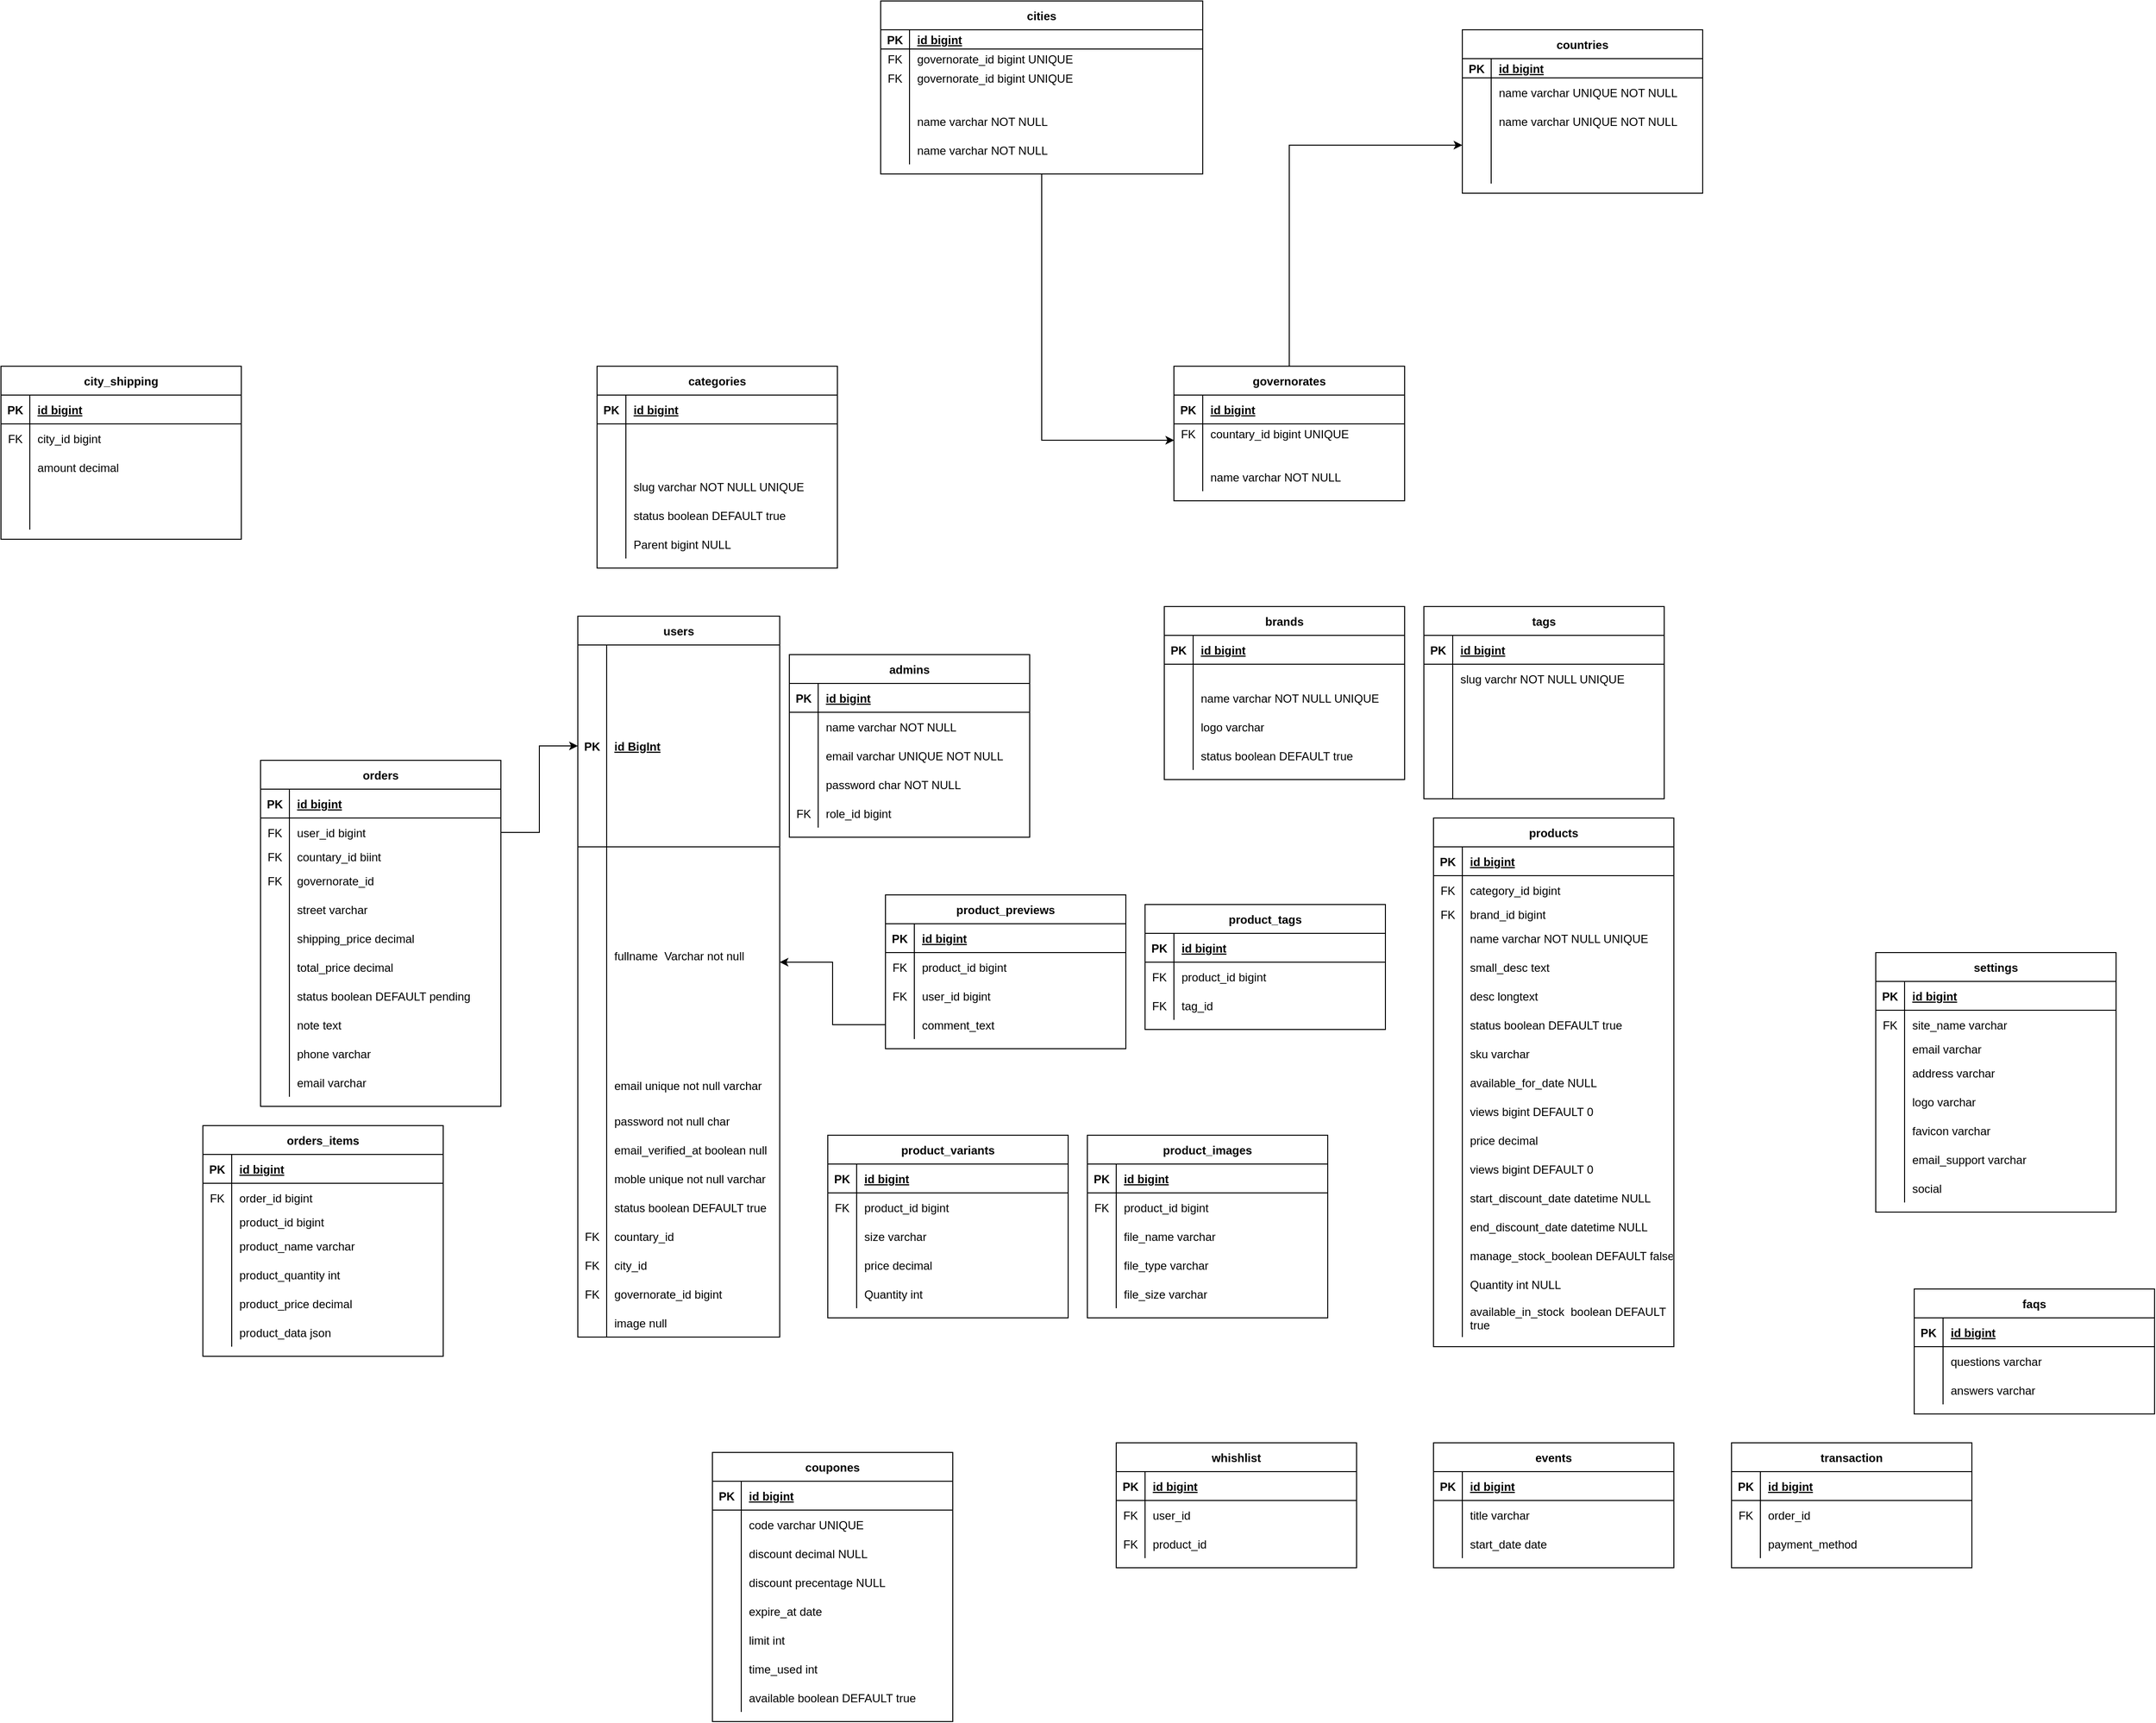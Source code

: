 <mxfile version="26.0.7">
  <diagram id="R2lEEEUBdFMjLlhIrx00" name="Page-1">
    <mxGraphModel dx="2066" dy="1625" grid="1" gridSize="10" guides="1" tooltips="1" connect="1" arrows="1" fold="1" page="1" pageScale="1" pageWidth="850" pageHeight="1100" math="0" shadow="0" extFonts="Permanent Marker^https://fonts.googleapis.com/css?family=Permanent+Marker">
      <root>
        <mxCell id="0" />
        <mxCell id="1" parent="0" />
        <mxCell id="C-vyLk0tnHw3VtMMgP7b-23" value="users" style="shape=table;startSize=30;container=1;collapsible=1;childLayout=tableLayout;fixedRows=1;rowLines=0;fontStyle=1;align=center;resizeLast=1;" parent="1" vertex="1">
          <mxGeometry x="110" y="290" width="210" height="750" as="geometry" />
        </mxCell>
        <mxCell id="C-vyLk0tnHw3VtMMgP7b-24" value="" style="shape=partialRectangle;collapsible=0;dropTarget=0;pointerEvents=0;fillColor=none;points=[[0,0.5],[1,0.5]];portConstraint=eastwest;top=0;left=0;right=0;bottom=1;" parent="C-vyLk0tnHw3VtMMgP7b-23" vertex="1">
          <mxGeometry y="30" width="210" height="210" as="geometry" />
        </mxCell>
        <mxCell id="C-vyLk0tnHw3VtMMgP7b-25" value="PK" style="shape=partialRectangle;overflow=hidden;connectable=0;fillColor=none;top=0;left=0;bottom=0;right=0;fontStyle=1;" parent="C-vyLk0tnHw3VtMMgP7b-24" vertex="1">
          <mxGeometry width="30" height="210" as="geometry">
            <mxRectangle width="30" height="210" as="alternateBounds" />
          </mxGeometry>
        </mxCell>
        <mxCell id="C-vyLk0tnHw3VtMMgP7b-26" value="id BigInt" style="shape=partialRectangle;overflow=hidden;connectable=0;fillColor=none;top=0;left=0;bottom=0;right=0;align=left;spacingLeft=6;fontStyle=5;" parent="C-vyLk0tnHw3VtMMgP7b-24" vertex="1">
          <mxGeometry x="30" width="180" height="210" as="geometry">
            <mxRectangle width="180" height="210" as="alternateBounds" />
          </mxGeometry>
        </mxCell>
        <mxCell id="C-vyLk0tnHw3VtMMgP7b-27" value="" style="shape=partialRectangle;collapsible=0;dropTarget=0;pointerEvents=0;fillColor=none;points=[[0,0.5],[1,0.5]];portConstraint=eastwest;top=0;left=0;right=0;bottom=0;" parent="C-vyLk0tnHw3VtMMgP7b-23" vertex="1">
          <mxGeometry y="240" width="210" height="240" as="geometry" />
        </mxCell>
        <mxCell id="C-vyLk0tnHw3VtMMgP7b-28" value="" style="shape=partialRectangle;overflow=hidden;connectable=0;fillColor=none;top=0;left=0;bottom=0;right=0;" parent="C-vyLk0tnHw3VtMMgP7b-27" vertex="1">
          <mxGeometry width="30" height="240" as="geometry">
            <mxRectangle width="30" height="240" as="alternateBounds" />
          </mxGeometry>
        </mxCell>
        <mxCell id="C-vyLk0tnHw3VtMMgP7b-29" value="fullname  Varchar not null&#xa;" style="shape=partialRectangle;overflow=hidden;connectable=0;fillColor=none;top=0;left=0;bottom=0;right=0;align=left;spacingLeft=6;" parent="C-vyLk0tnHw3VtMMgP7b-27" vertex="1">
          <mxGeometry x="30" width="180" height="240" as="geometry">
            <mxRectangle width="180" height="240" as="alternateBounds" />
          </mxGeometry>
        </mxCell>
        <mxCell id="7D2pl0HHhJjbgZchG5k1-1" value="" style="shape=partialRectangle;collapsible=0;dropTarget=0;pointerEvents=0;fillColor=none;points=[[0,0.5],[1,0.5]];portConstraint=eastwest;top=0;left=0;right=0;bottom=0;" parent="C-vyLk0tnHw3VtMMgP7b-23" vertex="1">
          <mxGeometry y="480" width="210" height="30" as="geometry" />
        </mxCell>
        <mxCell id="7D2pl0HHhJjbgZchG5k1-2" value="" style="shape=partialRectangle;overflow=hidden;connectable=0;fillColor=none;top=0;left=0;bottom=0;right=0;" parent="7D2pl0HHhJjbgZchG5k1-1" vertex="1">
          <mxGeometry width="30" height="30" as="geometry">
            <mxRectangle width="30" height="30" as="alternateBounds" />
          </mxGeometry>
        </mxCell>
        <mxCell id="7D2pl0HHhJjbgZchG5k1-3" value="email unique not null varchar&#xa;" style="shape=partialRectangle;overflow=hidden;connectable=0;fillColor=none;top=0;left=0;bottom=0;right=0;align=left;spacingLeft=6;" parent="7D2pl0HHhJjbgZchG5k1-1" vertex="1">
          <mxGeometry x="30" width="180" height="30" as="geometry">
            <mxRectangle width="180" height="30" as="alternateBounds" />
          </mxGeometry>
        </mxCell>
        <mxCell id="7D2pl0HHhJjbgZchG5k1-4" value="" style="shape=partialRectangle;collapsible=0;dropTarget=0;pointerEvents=0;fillColor=none;points=[[0,0.5],[1,0.5]];portConstraint=eastwest;top=0;left=0;right=0;bottom=0;" parent="C-vyLk0tnHw3VtMMgP7b-23" vertex="1">
          <mxGeometry y="510" width="210" height="30" as="geometry" />
        </mxCell>
        <mxCell id="7D2pl0HHhJjbgZchG5k1-5" value="" style="shape=partialRectangle;overflow=hidden;connectable=0;fillColor=none;top=0;left=0;bottom=0;right=0;" parent="7D2pl0HHhJjbgZchG5k1-4" vertex="1">
          <mxGeometry width="30" height="30" as="geometry">
            <mxRectangle width="30" height="30" as="alternateBounds" />
          </mxGeometry>
        </mxCell>
        <mxCell id="7D2pl0HHhJjbgZchG5k1-6" value="password not null char" style="shape=partialRectangle;overflow=hidden;connectable=0;fillColor=none;top=0;left=0;bottom=0;right=0;align=left;spacingLeft=6;" parent="7D2pl0HHhJjbgZchG5k1-4" vertex="1">
          <mxGeometry x="30" width="180" height="30" as="geometry">
            <mxRectangle width="180" height="30" as="alternateBounds" />
          </mxGeometry>
        </mxCell>
        <mxCell id="7D2pl0HHhJjbgZchG5k1-7" value="" style="shape=partialRectangle;collapsible=0;dropTarget=0;pointerEvents=0;fillColor=none;points=[[0,0.5],[1,0.5]];portConstraint=eastwest;top=0;left=0;right=0;bottom=0;" parent="C-vyLk0tnHw3VtMMgP7b-23" vertex="1">
          <mxGeometry y="540" width="210" height="30" as="geometry" />
        </mxCell>
        <mxCell id="7D2pl0HHhJjbgZchG5k1-8" value="" style="shape=partialRectangle;overflow=hidden;connectable=0;fillColor=none;top=0;left=0;bottom=0;right=0;" parent="7D2pl0HHhJjbgZchG5k1-7" vertex="1">
          <mxGeometry width="30" height="30" as="geometry">
            <mxRectangle width="30" height="30" as="alternateBounds" />
          </mxGeometry>
        </mxCell>
        <mxCell id="7D2pl0HHhJjbgZchG5k1-9" value="email_verified_at boolean null" style="shape=partialRectangle;overflow=hidden;connectable=0;fillColor=none;top=0;left=0;bottom=0;right=0;align=left;spacingLeft=6;" parent="7D2pl0HHhJjbgZchG5k1-7" vertex="1">
          <mxGeometry x="30" width="180" height="30" as="geometry">
            <mxRectangle width="180" height="30" as="alternateBounds" />
          </mxGeometry>
        </mxCell>
        <mxCell id="7D2pl0HHhJjbgZchG5k1-26" value="" style="shape=partialRectangle;collapsible=0;dropTarget=0;pointerEvents=0;fillColor=none;points=[[0,0.5],[1,0.5]];portConstraint=eastwest;top=0;left=0;right=0;bottom=0;" parent="C-vyLk0tnHw3VtMMgP7b-23" vertex="1">
          <mxGeometry y="570" width="210" height="30" as="geometry" />
        </mxCell>
        <mxCell id="7D2pl0HHhJjbgZchG5k1-27" value="" style="shape=partialRectangle;overflow=hidden;connectable=0;fillColor=none;top=0;left=0;bottom=0;right=0;" parent="7D2pl0HHhJjbgZchG5k1-26" vertex="1">
          <mxGeometry width="30" height="30" as="geometry">
            <mxRectangle width="30" height="30" as="alternateBounds" />
          </mxGeometry>
        </mxCell>
        <mxCell id="7D2pl0HHhJjbgZchG5k1-28" value="moble unique not null varchar" style="shape=partialRectangle;overflow=hidden;connectable=0;fillColor=none;top=0;left=0;bottom=0;right=0;align=left;spacingLeft=6;" parent="7D2pl0HHhJjbgZchG5k1-26" vertex="1">
          <mxGeometry x="30" width="180" height="30" as="geometry">
            <mxRectangle width="180" height="30" as="alternateBounds" />
          </mxGeometry>
        </mxCell>
        <mxCell id="7D2pl0HHhJjbgZchG5k1-29" value="" style="shape=partialRectangle;collapsible=0;dropTarget=0;pointerEvents=0;fillColor=none;points=[[0,0.5],[1,0.5]];portConstraint=eastwest;top=0;left=0;right=0;bottom=0;" parent="C-vyLk0tnHw3VtMMgP7b-23" vertex="1">
          <mxGeometry y="600" width="210" height="30" as="geometry" />
        </mxCell>
        <mxCell id="7D2pl0HHhJjbgZchG5k1-30" value="" style="shape=partialRectangle;overflow=hidden;connectable=0;fillColor=none;top=0;left=0;bottom=0;right=0;" parent="7D2pl0HHhJjbgZchG5k1-29" vertex="1">
          <mxGeometry width="30" height="30" as="geometry">
            <mxRectangle width="30" height="30" as="alternateBounds" />
          </mxGeometry>
        </mxCell>
        <mxCell id="7D2pl0HHhJjbgZchG5k1-31" value="status boolean DEFAULT true" style="shape=partialRectangle;overflow=hidden;connectable=0;fillColor=none;top=0;left=0;bottom=0;right=0;align=left;spacingLeft=6;" parent="7D2pl0HHhJjbgZchG5k1-29" vertex="1">
          <mxGeometry x="30" width="180" height="30" as="geometry">
            <mxRectangle width="180" height="30" as="alternateBounds" />
          </mxGeometry>
        </mxCell>
        <mxCell id="7D2pl0HHhJjbgZchG5k1-32" value="" style="shape=partialRectangle;collapsible=0;dropTarget=0;pointerEvents=0;fillColor=none;points=[[0,0.5],[1,0.5]];portConstraint=eastwest;top=0;left=0;right=0;bottom=0;" parent="C-vyLk0tnHw3VtMMgP7b-23" vertex="1">
          <mxGeometry y="630" width="210" height="30" as="geometry" />
        </mxCell>
        <mxCell id="7D2pl0HHhJjbgZchG5k1-33" value="FK" style="shape=partialRectangle;overflow=hidden;connectable=0;fillColor=none;top=0;left=0;bottom=0;right=0;" parent="7D2pl0HHhJjbgZchG5k1-32" vertex="1">
          <mxGeometry width="30" height="30" as="geometry">
            <mxRectangle width="30" height="30" as="alternateBounds" />
          </mxGeometry>
        </mxCell>
        <mxCell id="7D2pl0HHhJjbgZchG5k1-34" value="countary_id" style="shape=partialRectangle;overflow=hidden;connectable=0;fillColor=none;top=0;left=0;bottom=0;right=0;align=left;spacingLeft=6;" parent="7D2pl0HHhJjbgZchG5k1-32" vertex="1">
          <mxGeometry x="30" width="180" height="30" as="geometry">
            <mxRectangle width="180" height="30" as="alternateBounds" />
          </mxGeometry>
        </mxCell>
        <mxCell id="7D2pl0HHhJjbgZchG5k1-35" value="" style="shape=partialRectangle;collapsible=0;dropTarget=0;pointerEvents=0;fillColor=none;points=[[0,0.5],[1,0.5]];portConstraint=eastwest;top=0;left=0;right=0;bottom=0;" parent="C-vyLk0tnHw3VtMMgP7b-23" vertex="1">
          <mxGeometry y="660" width="210" height="30" as="geometry" />
        </mxCell>
        <mxCell id="7D2pl0HHhJjbgZchG5k1-36" value="FK" style="shape=partialRectangle;overflow=hidden;connectable=0;fillColor=none;top=0;left=0;bottom=0;right=0;" parent="7D2pl0HHhJjbgZchG5k1-35" vertex="1">
          <mxGeometry width="30" height="30" as="geometry">
            <mxRectangle width="30" height="30" as="alternateBounds" />
          </mxGeometry>
        </mxCell>
        <mxCell id="7D2pl0HHhJjbgZchG5k1-37" value="city_id" style="shape=partialRectangle;overflow=hidden;connectable=0;fillColor=none;top=0;left=0;bottom=0;right=0;align=left;spacingLeft=6;" parent="7D2pl0HHhJjbgZchG5k1-35" vertex="1">
          <mxGeometry x="30" width="180" height="30" as="geometry">
            <mxRectangle width="180" height="30" as="alternateBounds" />
          </mxGeometry>
        </mxCell>
        <mxCell id="7D2pl0HHhJjbgZchG5k1-38" value="" style="shape=partialRectangle;collapsible=0;dropTarget=0;pointerEvents=0;fillColor=none;points=[[0,0.5],[1,0.5]];portConstraint=eastwest;top=0;left=0;right=0;bottom=0;" parent="C-vyLk0tnHw3VtMMgP7b-23" vertex="1">
          <mxGeometry y="690" width="210" height="30" as="geometry" />
        </mxCell>
        <mxCell id="7D2pl0HHhJjbgZchG5k1-39" value="FK" style="shape=partialRectangle;overflow=hidden;connectable=0;fillColor=none;top=0;left=0;bottom=0;right=0;" parent="7D2pl0HHhJjbgZchG5k1-38" vertex="1">
          <mxGeometry width="30" height="30" as="geometry">
            <mxRectangle width="30" height="30" as="alternateBounds" />
          </mxGeometry>
        </mxCell>
        <mxCell id="7D2pl0HHhJjbgZchG5k1-40" value="governorate_id bigint" style="shape=partialRectangle;overflow=hidden;connectable=0;fillColor=none;top=0;left=0;bottom=0;right=0;align=left;spacingLeft=6;" parent="7D2pl0HHhJjbgZchG5k1-38" vertex="1">
          <mxGeometry x="30" width="180" height="30" as="geometry">
            <mxRectangle width="180" height="30" as="alternateBounds" />
          </mxGeometry>
        </mxCell>
        <mxCell id="7D2pl0HHhJjbgZchG5k1-41" value="" style="shape=partialRectangle;collapsible=0;dropTarget=0;pointerEvents=0;fillColor=none;points=[[0,0.5],[1,0.5]];portConstraint=eastwest;top=0;left=0;right=0;bottom=0;" parent="C-vyLk0tnHw3VtMMgP7b-23" vertex="1">
          <mxGeometry y="720" width="210" height="30" as="geometry" />
        </mxCell>
        <mxCell id="7D2pl0HHhJjbgZchG5k1-42" value="" style="shape=partialRectangle;overflow=hidden;connectable=0;fillColor=none;top=0;left=0;bottom=0;right=0;" parent="7D2pl0HHhJjbgZchG5k1-41" vertex="1">
          <mxGeometry width="30" height="30" as="geometry">
            <mxRectangle width="30" height="30" as="alternateBounds" />
          </mxGeometry>
        </mxCell>
        <mxCell id="7D2pl0HHhJjbgZchG5k1-43" value="image null" style="shape=partialRectangle;overflow=hidden;connectable=0;fillColor=none;top=0;left=0;bottom=0;right=0;align=left;spacingLeft=6;" parent="7D2pl0HHhJjbgZchG5k1-41" vertex="1">
          <mxGeometry x="30" width="180" height="30" as="geometry">
            <mxRectangle width="180" height="30" as="alternateBounds" />
          </mxGeometry>
        </mxCell>
        <mxCell id="7D2pl0HHhJjbgZchG5k1-111" value="admins" style="shape=table;startSize=30;container=1;collapsible=1;childLayout=tableLayout;fixedRows=1;rowLines=0;fontStyle=1;align=center;resizeLast=1;" parent="1" vertex="1">
          <mxGeometry x="330" y="330" width="250" height="190" as="geometry" />
        </mxCell>
        <mxCell id="7D2pl0HHhJjbgZchG5k1-112" value="" style="shape=partialRectangle;collapsible=0;dropTarget=0;pointerEvents=0;fillColor=none;points=[[0,0.5],[1,0.5]];portConstraint=eastwest;top=0;left=0;right=0;bottom=1;" parent="7D2pl0HHhJjbgZchG5k1-111" vertex="1">
          <mxGeometry y="30" width="250" height="30" as="geometry" />
        </mxCell>
        <mxCell id="7D2pl0HHhJjbgZchG5k1-113" value="PK" style="shape=partialRectangle;overflow=hidden;connectable=0;fillColor=none;top=0;left=0;bottom=0;right=0;fontStyle=1;" parent="7D2pl0HHhJjbgZchG5k1-112" vertex="1">
          <mxGeometry width="30" height="30" as="geometry">
            <mxRectangle width="30" height="30" as="alternateBounds" />
          </mxGeometry>
        </mxCell>
        <mxCell id="7D2pl0HHhJjbgZchG5k1-114" value="id bigint" style="shape=partialRectangle;overflow=hidden;connectable=0;fillColor=none;top=0;left=0;bottom=0;right=0;align=left;spacingLeft=6;fontStyle=5;" parent="7D2pl0HHhJjbgZchG5k1-112" vertex="1">
          <mxGeometry x="30" width="220" height="30" as="geometry">
            <mxRectangle width="220" height="30" as="alternateBounds" />
          </mxGeometry>
        </mxCell>
        <mxCell id="7D2pl0HHhJjbgZchG5k1-115" value="" style="shape=partialRectangle;collapsible=0;dropTarget=0;pointerEvents=0;fillColor=none;points=[[0,0.5],[1,0.5]];portConstraint=eastwest;top=0;left=0;right=0;bottom=0;" parent="7D2pl0HHhJjbgZchG5k1-111" vertex="1">
          <mxGeometry y="60" width="250" height="30" as="geometry" />
        </mxCell>
        <mxCell id="7D2pl0HHhJjbgZchG5k1-116" value="" style="shape=partialRectangle;overflow=hidden;connectable=0;fillColor=none;top=0;left=0;bottom=0;right=0;" parent="7D2pl0HHhJjbgZchG5k1-115" vertex="1">
          <mxGeometry width="30" height="30" as="geometry">
            <mxRectangle width="30" height="30" as="alternateBounds" />
          </mxGeometry>
        </mxCell>
        <mxCell id="7D2pl0HHhJjbgZchG5k1-117" value="name varchar NOT NULL" style="shape=partialRectangle;overflow=hidden;connectable=0;fillColor=none;top=0;left=0;bottom=0;right=0;align=left;spacingLeft=6;" parent="7D2pl0HHhJjbgZchG5k1-115" vertex="1">
          <mxGeometry x="30" width="220" height="30" as="geometry">
            <mxRectangle width="220" height="30" as="alternateBounds" />
          </mxGeometry>
        </mxCell>
        <mxCell id="7D2pl0HHhJjbgZchG5k1-118" value="" style="shape=partialRectangle;collapsible=0;dropTarget=0;pointerEvents=0;fillColor=none;points=[[0,0.5],[1,0.5]];portConstraint=eastwest;top=0;left=0;right=0;bottom=0;" parent="7D2pl0HHhJjbgZchG5k1-111" vertex="1">
          <mxGeometry y="90" width="250" height="30" as="geometry" />
        </mxCell>
        <mxCell id="7D2pl0HHhJjbgZchG5k1-119" value="" style="shape=partialRectangle;overflow=hidden;connectable=0;fillColor=none;top=0;left=0;bottom=0;right=0;" parent="7D2pl0HHhJjbgZchG5k1-118" vertex="1">
          <mxGeometry width="30" height="30" as="geometry">
            <mxRectangle width="30" height="30" as="alternateBounds" />
          </mxGeometry>
        </mxCell>
        <mxCell id="7D2pl0HHhJjbgZchG5k1-120" value="email varchar UNIQUE NOT NULL" style="shape=partialRectangle;overflow=hidden;connectable=0;fillColor=none;top=0;left=0;bottom=0;right=0;align=left;spacingLeft=6;" parent="7D2pl0HHhJjbgZchG5k1-118" vertex="1">
          <mxGeometry x="30" width="220" height="30" as="geometry">
            <mxRectangle width="220" height="30" as="alternateBounds" />
          </mxGeometry>
        </mxCell>
        <mxCell id="7D2pl0HHhJjbgZchG5k1-121" value="" style="shape=partialRectangle;collapsible=0;dropTarget=0;pointerEvents=0;fillColor=none;points=[[0,0.5],[1,0.5]];portConstraint=eastwest;top=0;left=0;right=0;bottom=0;" parent="7D2pl0HHhJjbgZchG5k1-111" vertex="1">
          <mxGeometry y="120" width="250" height="30" as="geometry" />
        </mxCell>
        <mxCell id="7D2pl0HHhJjbgZchG5k1-122" value="" style="shape=partialRectangle;overflow=hidden;connectable=0;fillColor=none;top=0;left=0;bottom=0;right=0;" parent="7D2pl0HHhJjbgZchG5k1-121" vertex="1">
          <mxGeometry width="30" height="30" as="geometry">
            <mxRectangle width="30" height="30" as="alternateBounds" />
          </mxGeometry>
        </mxCell>
        <mxCell id="7D2pl0HHhJjbgZchG5k1-123" value="password char NOT NULL" style="shape=partialRectangle;overflow=hidden;connectable=0;fillColor=none;top=0;left=0;bottom=0;right=0;align=left;spacingLeft=6;" parent="7D2pl0HHhJjbgZchG5k1-121" vertex="1">
          <mxGeometry x="30" width="220" height="30" as="geometry">
            <mxRectangle width="220" height="30" as="alternateBounds" />
          </mxGeometry>
        </mxCell>
        <mxCell id="7D2pl0HHhJjbgZchG5k1-150" value="" style="shape=partialRectangle;collapsible=0;dropTarget=0;pointerEvents=0;fillColor=none;points=[[0,0.5],[1,0.5]];portConstraint=eastwest;top=0;left=0;right=0;bottom=0;" parent="7D2pl0HHhJjbgZchG5k1-111" vertex="1">
          <mxGeometry y="150" width="250" height="30" as="geometry" />
        </mxCell>
        <mxCell id="7D2pl0HHhJjbgZchG5k1-151" value="FK" style="shape=partialRectangle;overflow=hidden;connectable=0;fillColor=none;top=0;left=0;bottom=0;right=0;" parent="7D2pl0HHhJjbgZchG5k1-150" vertex="1">
          <mxGeometry width="30" height="30" as="geometry">
            <mxRectangle width="30" height="30" as="alternateBounds" />
          </mxGeometry>
        </mxCell>
        <mxCell id="7D2pl0HHhJjbgZchG5k1-152" value="role_id bigint" style="shape=partialRectangle;overflow=hidden;connectable=0;fillColor=none;top=0;left=0;bottom=0;right=0;align=left;spacingLeft=6;" parent="7D2pl0HHhJjbgZchG5k1-150" vertex="1">
          <mxGeometry x="30" width="220" height="30" as="geometry">
            <mxRectangle width="220" height="30" as="alternateBounds" />
          </mxGeometry>
        </mxCell>
        <mxCell id="7D2pl0HHhJjbgZchG5k1-153" value="countries" style="shape=table;startSize=30;container=1;collapsible=1;childLayout=tableLayout;fixedRows=1;rowLines=0;fontStyle=1;align=center;resizeLast=1;" parent="1" vertex="1">
          <mxGeometry x="1030" y="-320" width="250" height="170" as="geometry" />
        </mxCell>
        <mxCell id="7D2pl0HHhJjbgZchG5k1-154" value="" style="shape=partialRectangle;collapsible=0;dropTarget=0;pointerEvents=0;fillColor=none;points=[[0,0.5],[1,0.5]];portConstraint=eastwest;top=0;left=0;right=0;bottom=1;" parent="7D2pl0HHhJjbgZchG5k1-153" vertex="1">
          <mxGeometry y="30" width="250" height="20" as="geometry" />
        </mxCell>
        <mxCell id="7D2pl0HHhJjbgZchG5k1-155" value="PK" style="shape=partialRectangle;overflow=hidden;connectable=0;fillColor=none;top=0;left=0;bottom=0;right=0;fontStyle=1;" parent="7D2pl0HHhJjbgZchG5k1-154" vertex="1">
          <mxGeometry width="30" height="20" as="geometry">
            <mxRectangle width="30" height="20" as="alternateBounds" />
          </mxGeometry>
        </mxCell>
        <mxCell id="7D2pl0HHhJjbgZchG5k1-156" value="id bigint" style="shape=partialRectangle;overflow=hidden;connectable=0;fillColor=none;top=0;left=0;bottom=0;right=0;align=left;spacingLeft=6;fontStyle=5;" parent="7D2pl0HHhJjbgZchG5k1-154" vertex="1">
          <mxGeometry x="30" width="220" height="20" as="geometry">
            <mxRectangle width="220" height="20" as="alternateBounds" />
          </mxGeometry>
        </mxCell>
        <mxCell id="7D2pl0HHhJjbgZchG5k1-157" value="" style="shape=partialRectangle;collapsible=0;dropTarget=0;pointerEvents=0;fillColor=none;points=[[0,0.5],[1,0.5]];portConstraint=eastwest;top=0;left=0;right=0;bottom=0;" parent="7D2pl0HHhJjbgZchG5k1-153" vertex="1">
          <mxGeometry y="50" width="250" height="30" as="geometry" />
        </mxCell>
        <mxCell id="7D2pl0HHhJjbgZchG5k1-158" value="" style="shape=partialRectangle;overflow=hidden;connectable=0;fillColor=none;top=0;left=0;bottom=0;right=0;" parent="7D2pl0HHhJjbgZchG5k1-157" vertex="1">
          <mxGeometry width="30" height="30" as="geometry">
            <mxRectangle width="30" height="30" as="alternateBounds" />
          </mxGeometry>
        </mxCell>
        <mxCell id="7D2pl0HHhJjbgZchG5k1-159" value="name varchar UNIQUE NOT NULL" style="shape=partialRectangle;overflow=hidden;connectable=0;fillColor=none;top=0;left=0;bottom=0;right=0;align=left;spacingLeft=6;" parent="7D2pl0HHhJjbgZchG5k1-157" vertex="1">
          <mxGeometry x="30" width="220" height="30" as="geometry">
            <mxRectangle width="220" height="30" as="alternateBounds" />
          </mxGeometry>
        </mxCell>
        <mxCell id="EwTVGecUMhr77TUipv6i-38" value="" style="shape=partialRectangle;collapsible=0;dropTarget=0;pointerEvents=0;fillColor=none;points=[[0,0.5],[1,0.5]];portConstraint=eastwest;top=0;left=0;right=0;bottom=0;" vertex="1" parent="7D2pl0HHhJjbgZchG5k1-153">
          <mxGeometry y="80" width="250" height="30" as="geometry" />
        </mxCell>
        <mxCell id="EwTVGecUMhr77TUipv6i-39" value="" style="shape=partialRectangle;overflow=hidden;connectable=0;fillColor=none;top=0;left=0;bottom=0;right=0;" vertex="1" parent="EwTVGecUMhr77TUipv6i-38">
          <mxGeometry width="30" height="30" as="geometry">
            <mxRectangle width="30" height="30" as="alternateBounds" />
          </mxGeometry>
        </mxCell>
        <mxCell id="EwTVGecUMhr77TUipv6i-40" value="name varchar UNIQUE NOT NULL" style="shape=partialRectangle;overflow=hidden;connectable=0;fillColor=none;top=0;left=0;bottom=0;right=0;align=left;spacingLeft=6;" vertex="1" parent="EwTVGecUMhr77TUipv6i-38">
          <mxGeometry x="30" width="220" height="30" as="geometry">
            <mxRectangle width="220" height="30" as="alternateBounds" />
          </mxGeometry>
        </mxCell>
        <mxCell id="7D2pl0HHhJjbgZchG5k1-160" value="" style="shape=partialRectangle;collapsible=0;dropTarget=0;pointerEvents=0;fillColor=none;points=[[0,0.5],[1,0.5]];portConstraint=eastwest;top=0;left=0;right=0;bottom=0;" parent="7D2pl0HHhJjbgZchG5k1-153" vertex="1">
          <mxGeometry y="110" width="250" height="20" as="geometry" />
        </mxCell>
        <mxCell id="7D2pl0HHhJjbgZchG5k1-161" value="" style="shape=partialRectangle;overflow=hidden;connectable=0;fillColor=none;top=0;left=0;bottom=0;right=0;" parent="7D2pl0HHhJjbgZchG5k1-160" vertex="1">
          <mxGeometry width="30" height="20" as="geometry">
            <mxRectangle width="30" height="20" as="alternateBounds" />
          </mxGeometry>
        </mxCell>
        <mxCell id="7D2pl0HHhJjbgZchG5k1-162" value="" style="shape=partialRectangle;overflow=hidden;connectable=0;fillColor=none;top=0;left=0;bottom=0;right=0;align=left;spacingLeft=6;" parent="7D2pl0HHhJjbgZchG5k1-160" vertex="1">
          <mxGeometry x="30" width="220" height="20" as="geometry">
            <mxRectangle width="220" height="20" as="alternateBounds" />
          </mxGeometry>
        </mxCell>
        <mxCell id="7D2pl0HHhJjbgZchG5k1-163" value="" style="shape=partialRectangle;collapsible=0;dropTarget=0;pointerEvents=0;fillColor=none;points=[[0,0.5],[1,0.5]];portConstraint=eastwest;top=0;left=0;right=0;bottom=0;" parent="7D2pl0HHhJjbgZchG5k1-153" vertex="1">
          <mxGeometry y="130" width="250" height="30" as="geometry" />
        </mxCell>
        <mxCell id="7D2pl0HHhJjbgZchG5k1-164" value="" style="shape=partialRectangle;overflow=hidden;connectable=0;fillColor=none;top=0;left=0;bottom=0;right=0;" parent="7D2pl0HHhJjbgZchG5k1-163" vertex="1">
          <mxGeometry width="30" height="30" as="geometry">
            <mxRectangle width="30" height="30" as="alternateBounds" />
          </mxGeometry>
        </mxCell>
        <mxCell id="7D2pl0HHhJjbgZchG5k1-165" value="" style="shape=partialRectangle;overflow=hidden;connectable=0;fillColor=none;top=0;left=0;bottom=0;right=0;align=left;spacingLeft=6;" parent="7D2pl0HHhJjbgZchG5k1-163" vertex="1">
          <mxGeometry x="30" width="220" height="30" as="geometry">
            <mxRectangle width="220" height="30" as="alternateBounds" />
          </mxGeometry>
        </mxCell>
        <mxCell id="7D2pl0HHhJjbgZchG5k1-183" value="" style="shape=partialRectangle;overflow=hidden;connectable=0;fillColor=none;top=0;left=0;bottom=0;right=0;align=left;spacingLeft=6;" parent="1" vertex="1">
          <mxGeometry x="930" y="250" width="220" height="30" as="geometry">
            <mxRectangle width="220" height="30" as="alternateBounds" />
          </mxGeometry>
        </mxCell>
        <mxCell id="7D2pl0HHhJjbgZchG5k1-185" value="cities" style="shape=table;startSize=30;container=1;collapsible=1;childLayout=tableLayout;fixedRows=1;rowLines=0;fontStyle=1;align=center;resizeLast=1;" parent="1" vertex="1">
          <mxGeometry x="425" y="-350" width="335" height="180" as="geometry" />
        </mxCell>
        <mxCell id="7D2pl0HHhJjbgZchG5k1-186" value="" style="shape=partialRectangle;collapsible=0;dropTarget=0;pointerEvents=0;fillColor=none;points=[[0,0.5],[1,0.5]];portConstraint=eastwest;top=0;left=0;right=0;bottom=1;" parent="7D2pl0HHhJjbgZchG5k1-185" vertex="1">
          <mxGeometry y="30" width="335" height="20" as="geometry" />
        </mxCell>
        <mxCell id="7D2pl0HHhJjbgZchG5k1-187" value="PK" style="shape=partialRectangle;overflow=hidden;connectable=0;fillColor=none;top=0;left=0;bottom=0;right=0;fontStyle=1;" parent="7D2pl0HHhJjbgZchG5k1-186" vertex="1">
          <mxGeometry width="30" height="20" as="geometry">
            <mxRectangle width="30" height="20" as="alternateBounds" />
          </mxGeometry>
        </mxCell>
        <mxCell id="7D2pl0HHhJjbgZchG5k1-188" value="id bigint" style="shape=partialRectangle;overflow=hidden;connectable=0;fillColor=none;top=0;left=0;bottom=0;right=0;align=left;spacingLeft=6;fontStyle=5;" parent="7D2pl0HHhJjbgZchG5k1-186" vertex="1">
          <mxGeometry x="30" width="305" height="20" as="geometry">
            <mxRectangle width="305" height="20" as="alternateBounds" />
          </mxGeometry>
        </mxCell>
        <mxCell id="7D2pl0HHhJjbgZchG5k1-189" value="" style="shape=partialRectangle;collapsible=0;dropTarget=0;pointerEvents=0;fillColor=none;points=[[0,0.5],[1,0.5]];portConstraint=eastwest;top=0;left=0;right=0;bottom=0;" parent="7D2pl0HHhJjbgZchG5k1-185" vertex="1">
          <mxGeometry y="50" width="335" height="20" as="geometry" />
        </mxCell>
        <mxCell id="7D2pl0HHhJjbgZchG5k1-190" value="FK" style="shape=partialRectangle;overflow=hidden;connectable=0;fillColor=none;top=0;left=0;bottom=0;right=0;" parent="7D2pl0HHhJjbgZchG5k1-189" vertex="1">
          <mxGeometry width="30" height="20" as="geometry">
            <mxRectangle width="30" height="20" as="alternateBounds" />
          </mxGeometry>
        </mxCell>
        <mxCell id="7D2pl0HHhJjbgZchG5k1-191" value="governorate_id bigint UNIQUE" style="shape=partialRectangle;overflow=hidden;connectable=0;fillColor=none;top=0;left=0;bottom=0;right=0;align=left;spacingLeft=6;" parent="7D2pl0HHhJjbgZchG5k1-189" vertex="1">
          <mxGeometry x="30" width="305" height="20" as="geometry">
            <mxRectangle width="305" height="20" as="alternateBounds" />
          </mxGeometry>
        </mxCell>
        <mxCell id="EwTVGecUMhr77TUipv6i-42" value="" style="shape=partialRectangle;collapsible=0;dropTarget=0;pointerEvents=0;fillColor=none;points=[[0,0.5],[1,0.5]];portConstraint=eastwest;top=0;left=0;right=0;bottom=0;" vertex="1" parent="7D2pl0HHhJjbgZchG5k1-185">
          <mxGeometry y="70" width="335" height="20" as="geometry" />
        </mxCell>
        <mxCell id="EwTVGecUMhr77TUipv6i-43" value="FK" style="shape=partialRectangle;overflow=hidden;connectable=0;fillColor=none;top=0;left=0;bottom=0;right=0;" vertex="1" parent="EwTVGecUMhr77TUipv6i-42">
          <mxGeometry width="30" height="20" as="geometry">
            <mxRectangle width="30" height="20" as="alternateBounds" />
          </mxGeometry>
        </mxCell>
        <mxCell id="EwTVGecUMhr77TUipv6i-44" value="governorate_id bigint UNIQUE" style="shape=partialRectangle;overflow=hidden;connectable=0;fillColor=none;top=0;left=0;bottom=0;right=0;align=left;spacingLeft=6;" vertex="1" parent="EwTVGecUMhr77TUipv6i-42">
          <mxGeometry x="30" width="305" height="20" as="geometry">
            <mxRectangle width="305" height="20" as="alternateBounds" />
          </mxGeometry>
        </mxCell>
        <mxCell id="7D2pl0HHhJjbgZchG5k1-192" value="" style="shape=partialRectangle;collapsible=0;dropTarget=0;pointerEvents=0;fillColor=none;points=[[0,0.5],[1,0.5]];portConstraint=eastwest;top=0;left=0;right=0;bottom=0;" parent="7D2pl0HHhJjbgZchG5k1-185" vertex="1">
          <mxGeometry y="90" width="335" height="20" as="geometry" />
        </mxCell>
        <mxCell id="7D2pl0HHhJjbgZchG5k1-193" value="" style="shape=partialRectangle;overflow=hidden;connectable=0;fillColor=none;top=0;left=0;bottom=0;right=0;" parent="7D2pl0HHhJjbgZchG5k1-192" vertex="1">
          <mxGeometry width="30" height="20" as="geometry">
            <mxRectangle width="30" height="20" as="alternateBounds" />
          </mxGeometry>
        </mxCell>
        <mxCell id="7D2pl0HHhJjbgZchG5k1-194" value="" style="shape=partialRectangle;overflow=hidden;connectable=0;fillColor=none;top=0;left=0;bottom=0;right=0;align=left;spacingLeft=6;" parent="7D2pl0HHhJjbgZchG5k1-192" vertex="1">
          <mxGeometry x="30" width="305" height="20" as="geometry">
            <mxRectangle width="305" height="20" as="alternateBounds" />
          </mxGeometry>
        </mxCell>
        <mxCell id="7D2pl0HHhJjbgZchG5k1-195" value="" style="shape=partialRectangle;collapsible=0;dropTarget=0;pointerEvents=0;fillColor=none;points=[[0,0.5],[1,0.5]];portConstraint=eastwest;top=0;left=0;right=0;bottom=0;" parent="7D2pl0HHhJjbgZchG5k1-185" vertex="1">
          <mxGeometry y="110" width="335" height="30" as="geometry" />
        </mxCell>
        <mxCell id="7D2pl0HHhJjbgZchG5k1-196" value="" style="shape=partialRectangle;overflow=hidden;connectable=0;fillColor=none;top=0;left=0;bottom=0;right=0;" parent="7D2pl0HHhJjbgZchG5k1-195" vertex="1">
          <mxGeometry width="30" height="30" as="geometry">
            <mxRectangle width="30" height="30" as="alternateBounds" />
          </mxGeometry>
        </mxCell>
        <mxCell id="7D2pl0HHhJjbgZchG5k1-197" value="name varchar NOT NULL" style="shape=partialRectangle;overflow=hidden;connectable=0;fillColor=none;top=0;left=0;bottom=0;right=0;align=left;spacingLeft=6;" parent="7D2pl0HHhJjbgZchG5k1-195" vertex="1">
          <mxGeometry x="30" width="305" height="30" as="geometry">
            <mxRectangle width="305" height="30" as="alternateBounds" />
          </mxGeometry>
        </mxCell>
        <mxCell id="EwTVGecUMhr77TUipv6i-45" value="" style="shape=partialRectangle;collapsible=0;dropTarget=0;pointerEvents=0;fillColor=none;points=[[0,0.5],[1,0.5]];portConstraint=eastwest;top=0;left=0;right=0;bottom=0;" vertex="1" parent="7D2pl0HHhJjbgZchG5k1-185">
          <mxGeometry y="140" width="335" height="30" as="geometry" />
        </mxCell>
        <mxCell id="EwTVGecUMhr77TUipv6i-46" value="" style="shape=partialRectangle;overflow=hidden;connectable=0;fillColor=none;top=0;left=0;bottom=0;right=0;" vertex="1" parent="EwTVGecUMhr77TUipv6i-45">
          <mxGeometry width="30" height="30" as="geometry">
            <mxRectangle width="30" height="30" as="alternateBounds" />
          </mxGeometry>
        </mxCell>
        <mxCell id="EwTVGecUMhr77TUipv6i-47" value="name varchar NOT NULL" style="shape=partialRectangle;overflow=hidden;connectable=0;fillColor=none;top=0;left=0;bottom=0;right=0;align=left;spacingLeft=6;" vertex="1" parent="EwTVGecUMhr77TUipv6i-45">
          <mxGeometry x="30" width="305" height="30" as="geometry">
            <mxRectangle width="305" height="30" as="alternateBounds" />
          </mxGeometry>
        </mxCell>
        <mxCell id="EwTVGecUMhr77TUipv6i-35" value="" style="edgeStyle=orthogonalEdgeStyle;rounded=0;orthogonalLoop=1;jettySize=auto;html=1;" edge="1" parent="1" source="7D2pl0HHhJjbgZchG5k1-169" target="7D2pl0HHhJjbgZchG5k1-160">
          <mxGeometry relative="1" as="geometry" />
        </mxCell>
        <mxCell id="7D2pl0HHhJjbgZchG5k1-169" value="governorates" style="shape=table;startSize=30;container=1;collapsible=1;childLayout=tableLayout;fixedRows=1;rowLines=0;fontStyle=1;align=center;resizeLast=1;" parent="1" vertex="1">
          <mxGeometry x="730" y="30" width="240" height="140" as="geometry" />
        </mxCell>
        <mxCell id="7D2pl0HHhJjbgZchG5k1-170" value="" style="shape=partialRectangle;collapsible=0;dropTarget=0;pointerEvents=0;fillColor=none;points=[[0,0.5],[1,0.5]];portConstraint=eastwest;top=0;left=0;right=0;bottom=1;" parent="7D2pl0HHhJjbgZchG5k1-169" vertex="1">
          <mxGeometry y="30" width="240" height="30" as="geometry" />
        </mxCell>
        <mxCell id="7D2pl0HHhJjbgZchG5k1-171" value="PK" style="shape=partialRectangle;overflow=hidden;connectable=0;fillColor=none;top=0;left=0;bottom=0;right=0;fontStyle=1;" parent="7D2pl0HHhJjbgZchG5k1-170" vertex="1">
          <mxGeometry width="30" height="30" as="geometry">
            <mxRectangle width="30" height="30" as="alternateBounds" />
          </mxGeometry>
        </mxCell>
        <mxCell id="7D2pl0HHhJjbgZchG5k1-172" value="id bigint" style="shape=partialRectangle;overflow=hidden;connectable=0;fillColor=none;top=0;left=0;bottom=0;right=0;align=left;spacingLeft=6;fontStyle=5;" parent="7D2pl0HHhJjbgZchG5k1-170" vertex="1">
          <mxGeometry x="30" width="210" height="30" as="geometry">
            <mxRectangle width="210" height="30" as="alternateBounds" />
          </mxGeometry>
        </mxCell>
        <mxCell id="7D2pl0HHhJjbgZchG5k1-173" value="" style="shape=partialRectangle;collapsible=0;dropTarget=0;pointerEvents=0;fillColor=none;points=[[0,0.5],[1,0.5]];portConstraint=eastwest;top=0;left=0;right=0;bottom=0;" parent="7D2pl0HHhJjbgZchG5k1-169" vertex="1">
          <mxGeometry y="60" width="240" height="20" as="geometry" />
        </mxCell>
        <mxCell id="7D2pl0HHhJjbgZchG5k1-174" value="FK" style="shape=partialRectangle;overflow=hidden;connectable=0;fillColor=none;top=0;left=0;bottom=0;right=0;" parent="7D2pl0HHhJjbgZchG5k1-173" vertex="1">
          <mxGeometry width="30" height="20" as="geometry">
            <mxRectangle width="30" height="20" as="alternateBounds" />
          </mxGeometry>
        </mxCell>
        <mxCell id="7D2pl0HHhJjbgZchG5k1-175" value="countary_id bigint UNIQUE" style="shape=partialRectangle;overflow=hidden;connectable=0;fillColor=none;top=0;left=0;bottom=0;right=0;align=left;spacingLeft=6;" parent="7D2pl0HHhJjbgZchG5k1-173" vertex="1">
          <mxGeometry x="30" width="210" height="20" as="geometry">
            <mxRectangle width="210" height="20" as="alternateBounds" />
          </mxGeometry>
        </mxCell>
        <mxCell id="7D2pl0HHhJjbgZchG5k1-176" value="" style="shape=partialRectangle;collapsible=0;dropTarget=0;pointerEvents=0;fillColor=none;points=[[0,0.5],[1,0.5]];portConstraint=eastwest;top=0;left=0;right=0;bottom=0;" parent="7D2pl0HHhJjbgZchG5k1-169" vertex="1">
          <mxGeometry y="80" width="240" height="20" as="geometry" />
        </mxCell>
        <mxCell id="7D2pl0HHhJjbgZchG5k1-177" value="" style="shape=partialRectangle;overflow=hidden;connectable=0;fillColor=none;top=0;left=0;bottom=0;right=0;" parent="7D2pl0HHhJjbgZchG5k1-176" vertex="1">
          <mxGeometry width="30" height="20" as="geometry">
            <mxRectangle width="30" height="20" as="alternateBounds" />
          </mxGeometry>
        </mxCell>
        <mxCell id="7D2pl0HHhJjbgZchG5k1-178" value="" style="shape=partialRectangle;overflow=hidden;connectable=0;fillColor=none;top=0;left=0;bottom=0;right=0;align=left;spacingLeft=6;" parent="7D2pl0HHhJjbgZchG5k1-176" vertex="1">
          <mxGeometry x="30" width="210" height="20" as="geometry">
            <mxRectangle width="210" height="20" as="alternateBounds" />
          </mxGeometry>
        </mxCell>
        <mxCell id="7D2pl0HHhJjbgZchG5k1-179" value="" style="shape=partialRectangle;collapsible=0;dropTarget=0;pointerEvents=0;fillColor=none;points=[[0,0.5],[1,0.5]];portConstraint=eastwest;top=0;left=0;right=0;bottom=0;" parent="7D2pl0HHhJjbgZchG5k1-169" vertex="1">
          <mxGeometry y="100" width="240" height="30" as="geometry" />
        </mxCell>
        <mxCell id="7D2pl0HHhJjbgZchG5k1-180" value="" style="shape=partialRectangle;overflow=hidden;connectable=0;fillColor=none;top=0;left=0;bottom=0;right=0;" parent="7D2pl0HHhJjbgZchG5k1-179" vertex="1">
          <mxGeometry width="30" height="30" as="geometry">
            <mxRectangle width="30" height="30" as="alternateBounds" />
          </mxGeometry>
        </mxCell>
        <mxCell id="7D2pl0HHhJjbgZchG5k1-181" value="name varchar NOT NULL" style="shape=partialRectangle;overflow=hidden;connectable=0;fillColor=none;top=0;left=0;bottom=0;right=0;align=left;spacingLeft=6;" parent="7D2pl0HHhJjbgZchG5k1-179" vertex="1">
          <mxGeometry x="30" width="210" height="30" as="geometry">
            <mxRectangle width="210" height="30" as="alternateBounds" />
          </mxGeometry>
        </mxCell>
        <mxCell id="7D2pl0HHhJjbgZchG5k1-212" value="categories" style="shape=table;startSize=30;container=1;collapsible=1;childLayout=tableLayout;fixedRows=1;rowLines=0;fontStyle=1;align=center;resizeLast=1;" parent="1" vertex="1">
          <mxGeometry x="130" y="30" width="250" height="210" as="geometry" />
        </mxCell>
        <mxCell id="7D2pl0HHhJjbgZchG5k1-213" value="" style="shape=partialRectangle;collapsible=0;dropTarget=0;pointerEvents=0;fillColor=none;points=[[0,0.5],[1,0.5]];portConstraint=eastwest;top=0;left=0;right=0;bottom=1;" parent="7D2pl0HHhJjbgZchG5k1-212" vertex="1">
          <mxGeometry y="30" width="250" height="30" as="geometry" />
        </mxCell>
        <mxCell id="7D2pl0HHhJjbgZchG5k1-214" value="PK" style="shape=partialRectangle;overflow=hidden;connectable=0;fillColor=none;top=0;left=0;bottom=0;right=0;fontStyle=1;" parent="7D2pl0HHhJjbgZchG5k1-213" vertex="1">
          <mxGeometry width="30" height="30" as="geometry">
            <mxRectangle width="30" height="30" as="alternateBounds" />
          </mxGeometry>
        </mxCell>
        <mxCell id="7D2pl0HHhJjbgZchG5k1-215" value="id bigint" style="shape=partialRectangle;overflow=hidden;connectable=0;fillColor=none;top=0;left=0;bottom=0;right=0;align=left;spacingLeft=6;fontStyle=5;" parent="7D2pl0HHhJjbgZchG5k1-213" vertex="1">
          <mxGeometry x="30" width="220" height="30" as="geometry">
            <mxRectangle width="220" height="30" as="alternateBounds" />
          </mxGeometry>
        </mxCell>
        <mxCell id="7D2pl0HHhJjbgZchG5k1-216" value="" style="shape=partialRectangle;collapsible=0;dropTarget=0;pointerEvents=0;fillColor=none;points=[[0,0.5],[1,0.5]];portConstraint=eastwest;top=0;left=0;right=0;bottom=0;" parent="7D2pl0HHhJjbgZchG5k1-212" vertex="1">
          <mxGeometry y="60" width="250" height="30" as="geometry" />
        </mxCell>
        <mxCell id="7D2pl0HHhJjbgZchG5k1-217" value="" style="shape=partialRectangle;overflow=hidden;connectable=0;fillColor=none;top=0;left=0;bottom=0;right=0;" parent="7D2pl0HHhJjbgZchG5k1-216" vertex="1">
          <mxGeometry width="30" height="30" as="geometry">
            <mxRectangle width="30" height="30" as="alternateBounds" />
          </mxGeometry>
        </mxCell>
        <mxCell id="7D2pl0HHhJjbgZchG5k1-218" value="" style="shape=partialRectangle;overflow=hidden;connectable=0;fillColor=none;top=0;left=0;bottom=0;right=0;align=left;spacingLeft=6;" parent="7D2pl0HHhJjbgZchG5k1-216" vertex="1">
          <mxGeometry x="30" width="220" height="30" as="geometry">
            <mxRectangle width="220" height="30" as="alternateBounds" />
          </mxGeometry>
        </mxCell>
        <mxCell id="7D2pl0HHhJjbgZchG5k1-219" value="" style="shape=partialRectangle;collapsible=0;dropTarget=0;pointerEvents=0;fillColor=none;points=[[0,0.5],[1,0.5]];portConstraint=eastwest;top=0;left=0;right=0;bottom=0;" parent="7D2pl0HHhJjbgZchG5k1-212" vertex="1">
          <mxGeometry y="90" width="250" height="20" as="geometry" />
        </mxCell>
        <mxCell id="7D2pl0HHhJjbgZchG5k1-220" value="" style="shape=partialRectangle;overflow=hidden;connectable=0;fillColor=none;top=0;left=0;bottom=0;right=0;" parent="7D2pl0HHhJjbgZchG5k1-219" vertex="1">
          <mxGeometry width="30" height="20" as="geometry">
            <mxRectangle width="30" height="20" as="alternateBounds" />
          </mxGeometry>
        </mxCell>
        <mxCell id="7D2pl0HHhJjbgZchG5k1-221" value="" style="shape=partialRectangle;overflow=hidden;connectable=0;fillColor=none;top=0;left=0;bottom=0;right=0;align=left;spacingLeft=6;" parent="7D2pl0HHhJjbgZchG5k1-219" vertex="1">
          <mxGeometry x="30" width="220" height="20" as="geometry">
            <mxRectangle width="220" height="20" as="alternateBounds" />
          </mxGeometry>
        </mxCell>
        <mxCell id="7D2pl0HHhJjbgZchG5k1-222" value="" style="shape=partialRectangle;collapsible=0;dropTarget=0;pointerEvents=0;fillColor=none;points=[[0,0.5],[1,0.5]];portConstraint=eastwest;top=0;left=0;right=0;bottom=0;" parent="7D2pl0HHhJjbgZchG5k1-212" vertex="1">
          <mxGeometry y="110" width="250" height="30" as="geometry" />
        </mxCell>
        <mxCell id="7D2pl0HHhJjbgZchG5k1-223" value="" style="shape=partialRectangle;overflow=hidden;connectable=0;fillColor=none;top=0;left=0;bottom=0;right=0;" parent="7D2pl0HHhJjbgZchG5k1-222" vertex="1">
          <mxGeometry width="30" height="30" as="geometry">
            <mxRectangle width="30" height="30" as="alternateBounds" />
          </mxGeometry>
        </mxCell>
        <mxCell id="7D2pl0HHhJjbgZchG5k1-224" value="slug varchar NOT NULL UNIQUE" style="shape=partialRectangle;overflow=hidden;connectable=0;fillColor=none;top=0;left=0;bottom=0;right=0;align=left;spacingLeft=6;" parent="7D2pl0HHhJjbgZchG5k1-222" vertex="1">
          <mxGeometry x="30" width="220" height="30" as="geometry">
            <mxRectangle width="220" height="30" as="alternateBounds" />
          </mxGeometry>
        </mxCell>
        <mxCell id="7D2pl0HHhJjbgZchG5k1-225" value="" style="shape=partialRectangle;collapsible=0;dropTarget=0;pointerEvents=0;fillColor=none;points=[[0,0.5],[1,0.5]];portConstraint=eastwest;top=0;left=0;right=0;bottom=0;" parent="7D2pl0HHhJjbgZchG5k1-212" vertex="1">
          <mxGeometry y="140" width="250" height="30" as="geometry" />
        </mxCell>
        <mxCell id="7D2pl0HHhJjbgZchG5k1-226" value="" style="shape=partialRectangle;overflow=hidden;connectable=0;fillColor=none;top=0;left=0;bottom=0;right=0;" parent="7D2pl0HHhJjbgZchG5k1-225" vertex="1">
          <mxGeometry width="30" height="30" as="geometry">
            <mxRectangle width="30" height="30" as="alternateBounds" />
          </mxGeometry>
        </mxCell>
        <mxCell id="7D2pl0HHhJjbgZchG5k1-227" value="status boolean DEFAULT true" style="shape=partialRectangle;overflow=hidden;connectable=0;fillColor=none;top=0;left=0;bottom=0;right=0;align=left;spacingLeft=6;" parent="7D2pl0HHhJjbgZchG5k1-225" vertex="1">
          <mxGeometry x="30" width="220" height="30" as="geometry">
            <mxRectangle width="220" height="30" as="alternateBounds" />
          </mxGeometry>
        </mxCell>
        <mxCell id="7D2pl0HHhJjbgZchG5k1-260" value="" style="shape=partialRectangle;collapsible=0;dropTarget=0;pointerEvents=0;fillColor=none;points=[[0,0.5],[1,0.5]];portConstraint=eastwest;top=0;left=0;right=0;bottom=0;" parent="7D2pl0HHhJjbgZchG5k1-212" vertex="1">
          <mxGeometry y="170" width="250" height="30" as="geometry" />
        </mxCell>
        <mxCell id="7D2pl0HHhJjbgZchG5k1-261" value="" style="shape=partialRectangle;overflow=hidden;connectable=0;fillColor=none;top=0;left=0;bottom=0;right=0;" parent="7D2pl0HHhJjbgZchG5k1-260" vertex="1">
          <mxGeometry width="30" height="30" as="geometry">
            <mxRectangle width="30" height="30" as="alternateBounds" />
          </mxGeometry>
        </mxCell>
        <mxCell id="7D2pl0HHhJjbgZchG5k1-262" value="Parent bigint NULL" style="shape=partialRectangle;overflow=hidden;connectable=0;fillColor=none;top=0;left=0;bottom=0;right=0;align=left;spacingLeft=6;" parent="7D2pl0HHhJjbgZchG5k1-260" vertex="1">
          <mxGeometry x="30" width="220" height="30" as="geometry">
            <mxRectangle width="220" height="30" as="alternateBounds" />
          </mxGeometry>
        </mxCell>
        <mxCell id="7D2pl0HHhJjbgZchG5k1-263" value="tags" style="shape=table;startSize=30;container=1;collapsible=1;childLayout=tableLayout;fixedRows=1;rowLines=0;fontStyle=1;align=center;resizeLast=1;" parent="1" vertex="1">
          <mxGeometry x="990" y="280" width="250" height="200" as="geometry" />
        </mxCell>
        <mxCell id="7D2pl0HHhJjbgZchG5k1-264" value="" style="shape=partialRectangle;collapsible=0;dropTarget=0;pointerEvents=0;fillColor=none;points=[[0,0.5],[1,0.5]];portConstraint=eastwest;top=0;left=0;right=0;bottom=1;" parent="7D2pl0HHhJjbgZchG5k1-263" vertex="1">
          <mxGeometry y="30" width="250" height="30" as="geometry" />
        </mxCell>
        <mxCell id="7D2pl0HHhJjbgZchG5k1-265" value="PK" style="shape=partialRectangle;overflow=hidden;connectable=0;fillColor=none;top=0;left=0;bottom=0;right=0;fontStyle=1;" parent="7D2pl0HHhJjbgZchG5k1-264" vertex="1">
          <mxGeometry width="30" height="30" as="geometry">
            <mxRectangle width="30" height="30" as="alternateBounds" />
          </mxGeometry>
        </mxCell>
        <mxCell id="7D2pl0HHhJjbgZchG5k1-266" value="id bigint" style="shape=partialRectangle;overflow=hidden;connectable=0;fillColor=none;top=0;left=0;bottom=0;right=0;align=left;spacingLeft=6;fontStyle=5;" parent="7D2pl0HHhJjbgZchG5k1-264" vertex="1">
          <mxGeometry x="30" width="220" height="30" as="geometry">
            <mxRectangle width="220" height="30" as="alternateBounds" />
          </mxGeometry>
        </mxCell>
        <mxCell id="7D2pl0HHhJjbgZchG5k1-267" value="" style="shape=partialRectangle;collapsible=0;dropTarget=0;pointerEvents=0;fillColor=none;points=[[0,0.5],[1,0.5]];portConstraint=eastwest;top=0;left=0;right=0;bottom=0;" parent="7D2pl0HHhJjbgZchG5k1-263" vertex="1">
          <mxGeometry y="60" width="250" height="30" as="geometry" />
        </mxCell>
        <mxCell id="7D2pl0HHhJjbgZchG5k1-268" value="" style="shape=partialRectangle;overflow=hidden;connectable=0;fillColor=none;top=0;left=0;bottom=0;right=0;" parent="7D2pl0HHhJjbgZchG5k1-267" vertex="1">
          <mxGeometry width="30" height="30" as="geometry">
            <mxRectangle width="30" height="30" as="alternateBounds" />
          </mxGeometry>
        </mxCell>
        <mxCell id="7D2pl0HHhJjbgZchG5k1-269" value="slug varchr NOT NULL UNIQUE" style="shape=partialRectangle;overflow=hidden;connectable=0;fillColor=none;top=0;left=0;bottom=0;right=0;align=left;spacingLeft=6;" parent="7D2pl0HHhJjbgZchG5k1-267" vertex="1">
          <mxGeometry x="30" width="220" height="30" as="geometry">
            <mxRectangle width="220" height="30" as="alternateBounds" />
          </mxGeometry>
        </mxCell>
        <mxCell id="7D2pl0HHhJjbgZchG5k1-270" value="" style="shape=partialRectangle;collapsible=0;dropTarget=0;pointerEvents=0;fillColor=none;points=[[0,0.5],[1,0.5]];portConstraint=eastwest;top=0;left=0;right=0;bottom=0;" parent="7D2pl0HHhJjbgZchG5k1-263" vertex="1">
          <mxGeometry y="90" width="250" height="20" as="geometry" />
        </mxCell>
        <mxCell id="7D2pl0HHhJjbgZchG5k1-271" value="" style="shape=partialRectangle;overflow=hidden;connectable=0;fillColor=none;top=0;left=0;bottom=0;right=0;" parent="7D2pl0HHhJjbgZchG5k1-270" vertex="1">
          <mxGeometry width="30" height="20" as="geometry">
            <mxRectangle width="30" height="20" as="alternateBounds" />
          </mxGeometry>
        </mxCell>
        <mxCell id="7D2pl0HHhJjbgZchG5k1-272" value="" style="shape=partialRectangle;overflow=hidden;connectable=0;fillColor=none;top=0;left=0;bottom=0;right=0;align=left;spacingLeft=6;" parent="7D2pl0HHhJjbgZchG5k1-270" vertex="1">
          <mxGeometry x="30" width="220" height="20" as="geometry">
            <mxRectangle width="220" height="20" as="alternateBounds" />
          </mxGeometry>
        </mxCell>
        <mxCell id="7D2pl0HHhJjbgZchG5k1-273" value="" style="shape=partialRectangle;collapsible=0;dropTarget=0;pointerEvents=0;fillColor=none;points=[[0,0.5],[1,0.5]];portConstraint=eastwest;top=0;left=0;right=0;bottom=0;" parent="7D2pl0HHhJjbgZchG5k1-263" vertex="1">
          <mxGeometry y="110" width="250" height="30" as="geometry" />
        </mxCell>
        <mxCell id="7D2pl0HHhJjbgZchG5k1-274" value="" style="shape=partialRectangle;overflow=hidden;connectable=0;fillColor=none;top=0;left=0;bottom=0;right=0;" parent="7D2pl0HHhJjbgZchG5k1-273" vertex="1">
          <mxGeometry width="30" height="30" as="geometry">
            <mxRectangle width="30" height="30" as="alternateBounds" />
          </mxGeometry>
        </mxCell>
        <mxCell id="7D2pl0HHhJjbgZchG5k1-275" value="" style="shape=partialRectangle;overflow=hidden;connectable=0;fillColor=none;top=0;left=0;bottom=0;right=0;align=left;spacingLeft=6;" parent="7D2pl0HHhJjbgZchG5k1-273" vertex="1">
          <mxGeometry x="30" width="220" height="30" as="geometry">
            <mxRectangle width="220" height="30" as="alternateBounds" />
          </mxGeometry>
        </mxCell>
        <mxCell id="7D2pl0HHhJjbgZchG5k1-276" value="" style="shape=partialRectangle;collapsible=0;dropTarget=0;pointerEvents=0;fillColor=none;points=[[0,0.5],[1,0.5]];portConstraint=eastwest;top=0;left=0;right=0;bottom=0;" parent="7D2pl0HHhJjbgZchG5k1-263" vertex="1">
          <mxGeometry y="140" width="250" height="30" as="geometry" />
        </mxCell>
        <mxCell id="7D2pl0HHhJjbgZchG5k1-277" value="" style="shape=partialRectangle;overflow=hidden;connectable=0;fillColor=none;top=0;left=0;bottom=0;right=0;" parent="7D2pl0HHhJjbgZchG5k1-276" vertex="1">
          <mxGeometry width="30" height="30" as="geometry">
            <mxRectangle width="30" height="30" as="alternateBounds" />
          </mxGeometry>
        </mxCell>
        <mxCell id="7D2pl0HHhJjbgZchG5k1-278" value="" style="shape=partialRectangle;overflow=hidden;connectable=0;fillColor=none;top=0;left=0;bottom=0;right=0;align=left;spacingLeft=6;" parent="7D2pl0HHhJjbgZchG5k1-276" vertex="1">
          <mxGeometry x="30" width="220" height="30" as="geometry">
            <mxRectangle width="220" height="30" as="alternateBounds" />
          </mxGeometry>
        </mxCell>
        <mxCell id="7D2pl0HHhJjbgZchG5k1-279" value="" style="shape=partialRectangle;collapsible=0;dropTarget=0;pointerEvents=0;fillColor=none;points=[[0,0.5],[1,0.5]];portConstraint=eastwest;top=0;left=0;right=0;bottom=0;" parent="7D2pl0HHhJjbgZchG5k1-263" vertex="1">
          <mxGeometry y="170" width="250" height="30" as="geometry" />
        </mxCell>
        <mxCell id="7D2pl0HHhJjbgZchG5k1-280" value="" style="shape=partialRectangle;overflow=hidden;connectable=0;fillColor=none;top=0;left=0;bottom=0;right=0;" parent="7D2pl0HHhJjbgZchG5k1-279" vertex="1">
          <mxGeometry width="30" height="30" as="geometry">
            <mxRectangle width="30" height="30" as="alternateBounds" />
          </mxGeometry>
        </mxCell>
        <mxCell id="7D2pl0HHhJjbgZchG5k1-281" value="" style="shape=partialRectangle;overflow=hidden;connectable=0;fillColor=none;top=0;left=0;bottom=0;right=0;align=left;spacingLeft=6;" parent="7D2pl0HHhJjbgZchG5k1-279" vertex="1">
          <mxGeometry x="30" width="220" height="30" as="geometry">
            <mxRectangle width="220" height="30" as="alternateBounds" />
          </mxGeometry>
        </mxCell>
        <mxCell id="7D2pl0HHhJjbgZchG5k1-282" value="brands" style="shape=table;startSize=30;container=1;collapsible=1;childLayout=tableLayout;fixedRows=1;rowLines=0;fontStyle=1;align=center;resizeLast=1;" parent="1" vertex="1">
          <mxGeometry x="720" y="280" width="250" height="180" as="geometry" />
        </mxCell>
        <mxCell id="7D2pl0HHhJjbgZchG5k1-283" value="" style="shape=partialRectangle;collapsible=0;dropTarget=0;pointerEvents=0;fillColor=none;points=[[0,0.5],[1,0.5]];portConstraint=eastwest;top=0;left=0;right=0;bottom=1;" parent="7D2pl0HHhJjbgZchG5k1-282" vertex="1">
          <mxGeometry y="30" width="250" height="30" as="geometry" />
        </mxCell>
        <mxCell id="7D2pl0HHhJjbgZchG5k1-284" value="PK" style="shape=partialRectangle;overflow=hidden;connectable=0;fillColor=none;top=0;left=0;bottom=0;right=0;fontStyle=1;" parent="7D2pl0HHhJjbgZchG5k1-283" vertex="1">
          <mxGeometry width="30" height="30" as="geometry">
            <mxRectangle width="30" height="30" as="alternateBounds" />
          </mxGeometry>
        </mxCell>
        <mxCell id="7D2pl0HHhJjbgZchG5k1-285" value="id bigint" style="shape=partialRectangle;overflow=hidden;connectable=0;fillColor=none;top=0;left=0;bottom=0;right=0;align=left;spacingLeft=6;fontStyle=5;" parent="7D2pl0HHhJjbgZchG5k1-283" vertex="1">
          <mxGeometry x="30" width="220" height="30" as="geometry">
            <mxRectangle width="220" height="30" as="alternateBounds" />
          </mxGeometry>
        </mxCell>
        <mxCell id="7D2pl0HHhJjbgZchG5k1-289" value="" style="shape=partialRectangle;collapsible=0;dropTarget=0;pointerEvents=0;fillColor=none;points=[[0,0.5],[1,0.5]];portConstraint=eastwest;top=0;left=0;right=0;bottom=0;" parent="7D2pl0HHhJjbgZchG5k1-282" vertex="1">
          <mxGeometry y="60" width="250" height="20" as="geometry" />
        </mxCell>
        <mxCell id="7D2pl0HHhJjbgZchG5k1-290" value="" style="shape=partialRectangle;overflow=hidden;connectable=0;fillColor=none;top=0;left=0;bottom=0;right=0;" parent="7D2pl0HHhJjbgZchG5k1-289" vertex="1">
          <mxGeometry width="30" height="20" as="geometry">
            <mxRectangle width="30" height="20" as="alternateBounds" />
          </mxGeometry>
        </mxCell>
        <mxCell id="7D2pl0HHhJjbgZchG5k1-291" value="" style="shape=partialRectangle;overflow=hidden;connectable=0;fillColor=none;top=0;left=0;bottom=0;right=0;align=left;spacingLeft=6;" parent="7D2pl0HHhJjbgZchG5k1-289" vertex="1">
          <mxGeometry x="30" width="220" height="20" as="geometry">
            <mxRectangle width="220" height="20" as="alternateBounds" />
          </mxGeometry>
        </mxCell>
        <mxCell id="7D2pl0HHhJjbgZchG5k1-292" value="" style="shape=partialRectangle;collapsible=0;dropTarget=0;pointerEvents=0;fillColor=none;points=[[0,0.5],[1,0.5]];portConstraint=eastwest;top=0;left=0;right=0;bottom=0;" parent="7D2pl0HHhJjbgZchG5k1-282" vertex="1">
          <mxGeometry y="80" width="250" height="30" as="geometry" />
        </mxCell>
        <mxCell id="7D2pl0HHhJjbgZchG5k1-293" value="" style="shape=partialRectangle;overflow=hidden;connectable=0;fillColor=none;top=0;left=0;bottom=0;right=0;" parent="7D2pl0HHhJjbgZchG5k1-292" vertex="1">
          <mxGeometry width="30" height="30" as="geometry">
            <mxRectangle width="30" height="30" as="alternateBounds" />
          </mxGeometry>
        </mxCell>
        <mxCell id="7D2pl0HHhJjbgZchG5k1-294" value="name varchar NOT NULL UNIQUE " style="shape=partialRectangle;overflow=hidden;connectable=0;fillColor=none;top=0;left=0;bottom=0;right=0;align=left;spacingLeft=6;" parent="7D2pl0HHhJjbgZchG5k1-292" vertex="1">
          <mxGeometry x="30" width="220" height="30" as="geometry">
            <mxRectangle width="220" height="30" as="alternateBounds" />
          </mxGeometry>
        </mxCell>
        <mxCell id="7D2pl0HHhJjbgZchG5k1-295" value="" style="shape=partialRectangle;collapsible=0;dropTarget=0;pointerEvents=0;fillColor=none;points=[[0,0.5],[1,0.5]];portConstraint=eastwest;top=0;left=0;right=0;bottom=0;" parent="7D2pl0HHhJjbgZchG5k1-282" vertex="1">
          <mxGeometry y="110" width="250" height="30" as="geometry" />
        </mxCell>
        <mxCell id="7D2pl0HHhJjbgZchG5k1-296" value="" style="shape=partialRectangle;overflow=hidden;connectable=0;fillColor=none;top=0;left=0;bottom=0;right=0;" parent="7D2pl0HHhJjbgZchG5k1-295" vertex="1">
          <mxGeometry width="30" height="30" as="geometry">
            <mxRectangle width="30" height="30" as="alternateBounds" />
          </mxGeometry>
        </mxCell>
        <mxCell id="7D2pl0HHhJjbgZchG5k1-297" value="logo varchar" style="shape=partialRectangle;overflow=hidden;connectable=0;fillColor=none;top=0;left=0;bottom=0;right=0;align=left;spacingLeft=6;" parent="7D2pl0HHhJjbgZchG5k1-295" vertex="1">
          <mxGeometry x="30" width="220" height="30" as="geometry">
            <mxRectangle width="220" height="30" as="alternateBounds" />
          </mxGeometry>
        </mxCell>
        <mxCell id="7D2pl0HHhJjbgZchG5k1-298" value="" style="shape=partialRectangle;collapsible=0;dropTarget=0;pointerEvents=0;fillColor=none;points=[[0,0.5],[1,0.5]];portConstraint=eastwest;top=0;left=0;right=0;bottom=0;" parent="7D2pl0HHhJjbgZchG5k1-282" vertex="1">
          <mxGeometry y="140" width="250" height="30" as="geometry" />
        </mxCell>
        <mxCell id="7D2pl0HHhJjbgZchG5k1-299" value="" style="shape=partialRectangle;overflow=hidden;connectable=0;fillColor=none;top=0;left=0;bottom=0;right=0;" parent="7D2pl0HHhJjbgZchG5k1-298" vertex="1">
          <mxGeometry width="30" height="30" as="geometry">
            <mxRectangle width="30" height="30" as="alternateBounds" />
          </mxGeometry>
        </mxCell>
        <mxCell id="7D2pl0HHhJjbgZchG5k1-300" value="status boolean DEFAULT true" style="shape=partialRectangle;overflow=hidden;connectable=0;fillColor=none;top=0;left=0;bottom=0;right=0;align=left;spacingLeft=6;" parent="7D2pl0HHhJjbgZchG5k1-298" vertex="1">
          <mxGeometry x="30" width="220" height="30" as="geometry">
            <mxRectangle width="220" height="30" as="alternateBounds" />
          </mxGeometry>
        </mxCell>
        <mxCell id="7D2pl0HHhJjbgZchG5k1-301" value="products" style="shape=table;startSize=30;container=1;collapsible=1;childLayout=tableLayout;fixedRows=1;rowLines=0;fontStyle=1;align=center;resizeLast=1;" parent="1" vertex="1">
          <mxGeometry x="1000" y="500" width="250" height="550" as="geometry" />
        </mxCell>
        <mxCell id="7D2pl0HHhJjbgZchG5k1-302" value="" style="shape=partialRectangle;collapsible=0;dropTarget=0;pointerEvents=0;fillColor=none;points=[[0,0.5],[1,0.5]];portConstraint=eastwest;top=0;left=0;right=0;bottom=1;" parent="7D2pl0HHhJjbgZchG5k1-301" vertex="1">
          <mxGeometry y="30" width="250" height="30" as="geometry" />
        </mxCell>
        <mxCell id="7D2pl0HHhJjbgZchG5k1-303" value="PK" style="shape=partialRectangle;overflow=hidden;connectable=0;fillColor=none;top=0;left=0;bottom=0;right=0;fontStyle=1;" parent="7D2pl0HHhJjbgZchG5k1-302" vertex="1">
          <mxGeometry width="30" height="30" as="geometry">
            <mxRectangle width="30" height="30" as="alternateBounds" />
          </mxGeometry>
        </mxCell>
        <mxCell id="7D2pl0HHhJjbgZchG5k1-304" value="id bigint" style="shape=partialRectangle;overflow=hidden;connectable=0;fillColor=none;top=0;left=0;bottom=0;right=0;align=left;spacingLeft=6;fontStyle=5;" parent="7D2pl0HHhJjbgZchG5k1-302" vertex="1">
          <mxGeometry x="30" width="220" height="30" as="geometry">
            <mxRectangle width="220" height="30" as="alternateBounds" />
          </mxGeometry>
        </mxCell>
        <mxCell id="7D2pl0HHhJjbgZchG5k1-305" value="" style="shape=partialRectangle;collapsible=0;dropTarget=0;pointerEvents=0;fillColor=none;points=[[0,0.5],[1,0.5]];portConstraint=eastwest;top=0;left=0;right=0;bottom=0;" parent="7D2pl0HHhJjbgZchG5k1-301" vertex="1">
          <mxGeometry y="60" width="250" height="30" as="geometry" />
        </mxCell>
        <mxCell id="7D2pl0HHhJjbgZchG5k1-306" value="FK" style="shape=partialRectangle;overflow=hidden;connectable=0;fillColor=none;top=0;left=0;bottom=0;right=0;" parent="7D2pl0HHhJjbgZchG5k1-305" vertex="1">
          <mxGeometry width="30" height="30" as="geometry">
            <mxRectangle width="30" height="30" as="alternateBounds" />
          </mxGeometry>
        </mxCell>
        <mxCell id="7D2pl0HHhJjbgZchG5k1-307" value="category_id bigint" style="shape=partialRectangle;overflow=hidden;connectable=0;fillColor=none;top=0;left=0;bottom=0;right=0;align=left;spacingLeft=6;" parent="7D2pl0HHhJjbgZchG5k1-305" vertex="1">
          <mxGeometry x="30" width="220" height="30" as="geometry">
            <mxRectangle width="220" height="30" as="alternateBounds" />
          </mxGeometry>
        </mxCell>
        <mxCell id="7D2pl0HHhJjbgZchG5k1-308" value="" style="shape=partialRectangle;collapsible=0;dropTarget=0;pointerEvents=0;fillColor=none;points=[[0,0.5],[1,0.5]];portConstraint=eastwest;top=0;left=0;right=0;bottom=0;" parent="7D2pl0HHhJjbgZchG5k1-301" vertex="1">
          <mxGeometry y="90" width="250" height="20" as="geometry" />
        </mxCell>
        <mxCell id="7D2pl0HHhJjbgZchG5k1-309" value="FK" style="shape=partialRectangle;overflow=hidden;connectable=0;fillColor=none;top=0;left=0;bottom=0;right=0;" parent="7D2pl0HHhJjbgZchG5k1-308" vertex="1">
          <mxGeometry width="30" height="20" as="geometry">
            <mxRectangle width="30" height="20" as="alternateBounds" />
          </mxGeometry>
        </mxCell>
        <mxCell id="7D2pl0HHhJjbgZchG5k1-310" value="brand_id bigint" style="shape=partialRectangle;overflow=hidden;connectable=0;fillColor=none;top=0;left=0;bottom=0;right=0;align=left;spacingLeft=6;" parent="7D2pl0HHhJjbgZchG5k1-308" vertex="1">
          <mxGeometry x="30" width="220" height="20" as="geometry">
            <mxRectangle width="220" height="20" as="alternateBounds" />
          </mxGeometry>
        </mxCell>
        <mxCell id="7D2pl0HHhJjbgZchG5k1-311" value="" style="shape=partialRectangle;collapsible=0;dropTarget=0;pointerEvents=0;fillColor=none;points=[[0,0.5],[1,0.5]];portConstraint=eastwest;top=0;left=0;right=0;bottom=0;" parent="7D2pl0HHhJjbgZchG5k1-301" vertex="1">
          <mxGeometry y="110" width="250" height="30" as="geometry" />
        </mxCell>
        <mxCell id="7D2pl0HHhJjbgZchG5k1-312" value="" style="shape=partialRectangle;overflow=hidden;connectable=0;fillColor=none;top=0;left=0;bottom=0;right=0;" parent="7D2pl0HHhJjbgZchG5k1-311" vertex="1">
          <mxGeometry width="30" height="30" as="geometry">
            <mxRectangle width="30" height="30" as="alternateBounds" />
          </mxGeometry>
        </mxCell>
        <mxCell id="7D2pl0HHhJjbgZchG5k1-313" value="name varchar NOT NULL UNIQUE " style="shape=partialRectangle;overflow=hidden;connectable=0;fillColor=none;top=0;left=0;bottom=0;right=0;align=left;spacingLeft=6;" parent="7D2pl0HHhJjbgZchG5k1-311" vertex="1">
          <mxGeometry x="30" width="220" height="30" as="geometry">
            <mxRectangle width="220" height="30" as="alternateBounds" />
          </mxGeometry>
        </mxCell>
        <mxCell id="7D2pl0HHhJjbgZchG5k1-314" value="" style="shape=partialRectangle;collapsible=0;dropTarget=0;pointerEvents=0;fillColor=none;points=[[0,0.5],[1,0.5]];portConstraint=eastwest;top=0;left=0;right=0;bottom=0;" parent="7D2pl0HHhJjbgZchG5k1-301" vertex="1">
          <mxGeometry y="140" width="250" height="30" as="geometry" />
        </mxCell>
        <mxCell id="7D2pl0HHhJjbgZchG5k1-315" value="" style="shape=partialRectangle;overflow=hidden;connectable=0;fillColor=none;top=0;left=0;bottom=0;right=0;" parent="7D2pl0HHhJjbgZchG5k1-314" vertex="1">
          <mxGeometry width="30" height="30" as="geometry">
            <mxRectangle width="30" height="30" as="alternateBounds" />
          </mxGeometry>
        </mxCell>
        <mxCell id="7D2pl0HHhJjbgZchG5k1-316" value="small_desc text" style="shape=partialRectangle;overflow=hidden;connectable=0;fillColor=none;top=0;left=0;bottom=0;right=0;align=left;spacingLeft=6;" parent="7D2pl0HHhJjbgZchG5k1-314" vertex="1">
          <mxGeometry x="30" width="220" height="30" as="geometry">
            <mxRectangle width="220" height="30" as="alternateBounds" />
          </mxGeometry>
        </mxCell>
        <mxCell id="7D2pl0HHhJjbgZchG5k1-317" value="" style="shape=partialRectangle;collapsible=0;dropTarget=0;pointerEvents=0;fillColor=none;points=[[0,0.5],[1,0.5]];portConstraint=eastwest;top=0;left=0;right=0;bottom=0;" parent="7D2pl0HHhJjbgZchG5k1-301" vertex="1">
          <mxGeometry y="170" width="250" height="30" as="geometry" />
        </mxCell>
        <mxCell id="7D2pl0HHhJjbgZchG5k1-318" value="" style="shape=partialRectangle;overflow=hidden;connectable=0;fillColor=none;top=0;left=0;bottom=0;right=0;" parent="7D2pl0HHhJjbgZchG5k1-317" vertex="1">
          <mxGeometry width="30" height="30" as="geometry">
            <mxRectangle width="30" height="30" as="alternateBounds" />
          </mxGeometry>
        </mxCell>
        <mxCell id="7D2pl0HHhJjbgZchG5k1-319" value="desc longtext" style="shape=partialRectangle;overflow=hidden;connectable=0;fillColor=none;top=0;left=0;bottom=0;right=0;align=left;spacingLeft=6;" parent="7D2pl0HHhJjbgZchG5k1-317" vertex="1">
          <mxGeometry x="30" width="220" height="30" as="geometry">
            <mxRectangle width="220" height="30" as="alternateBounds" />
          </mxGeometry>
        </mxCell>
        <mxCell id="7D2pl0HHhJjbgZchG5k1-339" value="" style="shape=partialRectangle;collapsible=0;dropTarget=0;pointerEvents=0;fillColor=none;points=[[0,0.5],[1,0.5]];portConstraint=eastwest;top=0;left=0;right=0;bottom=0;" parent="7D2pl0HHhJjbgZchG5k1-301" vertex="1">
          <mxGeometry y="200" width="250" height="30" as="geometry" />
        </mxCell>
        <mxCell id="7D2pl0HHhJjbgZchG5k1-340" value="" style="shape=partialRectangle;overflow=hidden;connectable=0;fillColor=none;top=0;left=0;bottom=0;right=0;" parent="7D2pl0HHhJjbgZchG5k1-339" vertex="1">
          <mxGeometry width="30" height="30" as="geometry">
            <mxRectangle width="30" height="30" as="alternateBounds" />
          </mxGeometry>
        </mxCell>
        <mxCell id="7D2pl0HHhJjbgZchG5k1-341" value="status boolean DEFAULT true" style="shape=partialRectangle;overflow=hidden;connectable=0;fillColor=none;top=0;left=0;bottom=0;right=0;align=left;spacingLeft=6;" parent="7D2pl0HHhJjbgZchG5k1-339" vertex="1">
          <mxGeometry x="30" width="220" height="30" as="geometry">
            <mxRectangle width="220" height="30" as="alternateBounds" />
          </mxGeometry>
        </mxCell>
        <mxCell id="7D2pl0HHhJjbgZchG5k1-364" value="" style="shape=partialRectangle;collapsible=0;dropTarget=0;pointerEvents=0;fillColor=none;points=[[0,0.5],[1,0.5]];portConstraint=eastwest;top=0;left=0;right=0;bottom=0;" parent="7D2pl0HHhJjbgZchG5k1-301" vertex="1">
          <mxGeometry y="230" width="250" height="30" as="geometry" />
        </mxCell>
        <mxCell id="7D2pl0HHhJjbgZchG5k1-365" value="" style="shape=partialRectangle;overflow=hidden;connectable=0;fillColor=none;top=0;left=0;bottom=0;right=0;" parent="7D2pl0HHhJjbgZchG5k1-364" vertex="1">
          <mxGeometry width="30" height="30" as="geometry">
            <mxRectangle width="30" height="30" as="alternateBounds" />
          </mxGeometry>
        </mxCell>
        <mxCell id="7D2pl0HHhJjbgZchG5k1-366" value="sku varchar" style="shape=partialRectangle;overflow=hidden;connectable=0;fillColor=none;top=0;left=0;bottom=0;right=0;align=left;spacingLeft=6;" parent="7D2pl0HHhJjbgZchG5k1-364" vertex="1">
          <mxGeometry x="30" width="220" height="30" as="geometry">
            <mxRectangle width="220" height="30" as="alternateBounds" />
          </mxGeometry>
        </mxCell>
        <mxCell id="7D2pl0HHhJjbgZchG5k1-367" value="" style="shape=partialRectangle;collapsible=0;dropTarget=0;pointerEvents=0;fillColor=none;points=[[0,0.5],[1,0.5]];portConstraint=eastwest;top=0;left=0;right=0;bottom=0;" parent="7D2pl0HHhJjbgZchG5k1-301" vertex="1">
          <mxGeometry y="260" width="250" height="30" as="geometry" />
        </mxCell>
        <mxCell id="7D2pl0HHhJjbgZchG5k1-368" value="" style="shape=partialRectangle;overflow=hidden;connectable=0;fillColor=none;top=0;left=0;bottom=0;right=0;" parent="7D2pl0HHhJjbgZchG5k1-367" vertex="1">
          <mxGeometry width="30" height="30" as="geometry">
            <mxRectangle width="30" height="30" as="alternateBounds" />
          </mxGeometry>
        </mxCell>
        <mxCell id="7D2pl0HHhJjbgZchG5k1-369" value="available_for_date NULL" style="shape=partialRectangle;overflow=hidden;connectable=0;fillColor=none;top=0;left=0;bottom=0;right=0;align=left;spacingLeft=6;" parent="7D2pl0HHhJjbgZchG5k1-367" vertex="1">
          <mxGeometry x="30" width="220" height="30" as="geometry">
            <mxRectangle width="220" height="30" as="alternateBounds" />
          </mxGeometry>
        </mxCell>
        <mxCell id="7D2pl0HHhJjbgZchG5k1-426" value="" style="shape=partialRectangle;collapsible=0;dropTarget=0;pointerEvents=0;fillColor=none;points=[[0,0.5],[1,0.5]];portConstraint=eastwest;top=0;left=0;right=0;bottom=0;" parent="7D2pl0HHhJjbgZchG5k1-301" vertex="1">
          <mxGeometry y="290" width="250" height="30" as="geometry" />
        </mxCell>
        <mxCell id="7D2pl0HHhJjbgZchG5k1-427" value="" style="shape=partialRectangle;overflow=hidden;connectable=0;fillColor=none;top=0;left=0;bottom=0;right=0;" parent="7D2pl0HHhJjbgZchG5k1-426" vertex="1">
          <mxGeometry width="30" height="30" as="geometry">
            <mxRectangle width="30" height="30" as="alternateBounds" />
          </mxGeometry>
        </mxCell>
        <mxCell id="7D2pl0HHhJjbgZchG5k1-428" value="views bigint DEFAULT 0" style="shape=partialRectangle;overflow=hidden;connectable=0;fillColor=none;top=0;left=0;bottom=0;right=0;align=left;spacingLeft=6;" parent="7D2pl0HHhJjbgZchG5k1-426" vertex="1">
          <mxGeometry x="30" width="220" height="30" as="geometry">
            <mxRectangle width="220" height="30" as="alternateBounds" />
          </mxGeometry>
        </mxCell>
        <mxCell id="7D2pl0HHhJjbgZchG5k1-553" value="" style="shape=partialRectangle;collapsible=0;dropTarget=0;pointerEvents=0;fillColor=none;points=[[0,0.5],[1,0.5]];portConstraint=eastwest;top=0;left=0;right=0;bottom=0;" parent="7D2pl0HHhJjbgZchG5k1-301" vertex="1">
          <mxGeometry y="320" width="250" height="30" as="geometry" />
        </mxCell>
        <mxCell id="7D2pl0HHhJjbgZchG5k1-554" value="" style="shape=partialRectangle;overflow=hidden;connectable=0;fillColor=none;top=0;left=0;bottom=0;right=0;" parent="7D2pl0HHhJjbgZchG5k1-553" vertex="1">
          <mxGeometry width="30" height="30" as="geometry">
            <mxRectangle width="30" height="30" as="alternateBounds" />
          </mxGeometry>
        </mxCell>
        <mxCell id="7D2pl0HHhJjbgZchG5k1-555" value="price decimal" style="shape=partialRectangle;overflow=hidden;connectable=0;fillColor=none;top=0;left=0;bottom=0;right=0;align=left;spacingLeft=6;" parent="7D2pl0HHhJjbgZchG5k1-553" vertex="1">
          <mxGeometry x="30" width="220" height="30" as="geometry">
            <mxRectangle width="220" height="30" as="alternateBounds" />
          </mxGeometry>
        </mxCell>
        <mxCell id="7D2pl0HHhJjbgZchG5k1-658" value="" style="shape=partialRectangle;collapsible=0;dropTarget=0;pointerEvents=0;fillColor=none;points=[[0,0.5],[1,0.5]];portConstraint=eastwest;top=0;left=0;right=0;bottom=0;" parent="7D2pl0HHhJjbgZchG5k1-301" vertex="1">
          <mxGeometry y="350" width="250" height="30" as="geometry" />
        </mxCell>
        <mxCell id="7D2pl0HHhJjbgZchG5k1-659" value="" style="shape=partialRectangle;overflow=hidden;connectable=0;fillColor=none;top=0;left=0;bottom=0;right=0;" parent="7D2pl0HHhJjbgZchG5k1-658" vertex="1">
          <mxGeometry width="30" height="30" as="geometry">
            <mxRectangle width="30" height="30" as="alternateBounds" />
          </mxGeometry>
        </mxCell>
        <mxCell id="7D2pl0HHhJjbgZchG5k1-660" value="views bigint DEFAULT 0" style="shape=partialRectangle;overflow=hidden;connectable=0;fillColor=none;top=0;left=0;bottom=0;right=0;align=left;spacingLeft=6;" parent="7D2pl0HHhJjbgZchG5k1-658" vertex="1">
          <mxGeometry x="30" width="220" height="30" as="geometry">
            <mxRectangle width="220" height="30" as="alternateBounds" />
          </mxGeometry>
        </mxCell>
        <mxCell id="7D2pl0HHhJjbgZchG5k1-735" value="" style="shape=partialRectangle;collapsible=0;dropTarget=0;pointerEvents=0;fillColor=none;points=[[0,0.5],[1,0.5]];portConstraint=eastwest;top=0;left=0;right=0;bottom=0;" parent="7D2pl0HHhJjbgZchG5k1-301" vertex="1">
          <mxGeometry y="380" width="250" height="30" as="geometry" />
        </mxCell>
        <mxCell id="7D2pl0HHhJjbgZchG5k1-736" value="" style="shape=partialRectangle;overflow=hidden;connectable=0;fillColor=none;top=0;left=0;bottom=0;right=0;" parent="7D2pl0HHhJjbgZchG5k1-735" vertex="1">
          <mxGeometry width="30" height="30" as="geometry">
            <mxRectangle width="30" height="30" as="alternateBounds" />
          </mxGeometry>
        </mxCell>
        <mxCell id="7D2pl0HHhJjbgZchG5k1-737" value="start_discount_date datetime NULL" style="shape=partialRectangle;overflow=hidden;connectable=0;fillColor=none;top=0;left=0;bottom=0;right=0;align=left;spacingLeft=6;" parent="7D2pl0HHhJjbgZchG5k1-735" vertex="1">
          <mxGeometry x="30" width="220" height="30" as="geometry">
            <mxRectangle width="220" height="30" as="alternateBounds" />
          </mxGeometry>
        </mxCell>
        <mxCell id="7D2pl0HHhJjbgZchG5k1-738" value="" style="shape=partialRectangle;collapsible=0;dropTarget=0;pointerEvents=0;fillColor=none;points=[[0,0.5],[1,0.5]];portConstraint=eastwest;top=0;left=0;right=0;bottom=0;" parent="7D2pl0HHhJjbgZchG5k1-301" vertex="1">
          <mxGeometry y="410" width="250" height="30" as="geometry" />
        </mxCell>
        <mxCell id="7D2pl0HHhJjbgZchG5k1-739" value="" style="shape=partialRectangle;overflow=hidden;connectable=0;fillColor=none;top=0;left=0;bottom=0;right=0;" parent="7D2pl0HHhJjbgZchG5k1-738" vertex="1">
          <mxGeometry width="30" height="30" as="geometry">
            <mxRectangle width="30" height="30" as="alternateBounds" />
          </mxGeometry>
        </mxCell>
        <mxCell id="7D2pl0HHhJjbgZchG5k1-740" value="end_discount_date datetime NULL" style="shape=partialRectangle;overflow=hidden;connectable=0;fillColor=none;top=0;left=0;bottom=0;right=0;align=left;spacingLeft=6;" parent="7D2pl0HHhJjbgZchG5k1-738" vertex="1">
          <mxGeometry x="30" width="220" height="30" as="geometry">
            <mxRectangle width="220" height="30" as="alternateBounds" />
          </mxGeometry>
        </mxCell>
        <mxCell id="7D2pl0HHhJjbgZchG5k1-870" value="" style="shape=partialRectangle;collapsible=0;dropTarget=0;pointerEvents=0;fillColor=none;points=[[0,0.5],[1,0.5]];portConstraint=eastwest;top=0;left=0;right=0;bottom=0;" parent="7D2pl0HHhJjbgZchG5k1-301" vertex="1">
          <mxGeometry y="440" width="250" height="30" as="geometry" />
        </mxCell>
        <mxCell id="7D2pl0HHhJjbgZchG5k1-871" value="" style="shape=partialRectangle;overflow=hidden;connectable=0;fillColor=none;top=0;left=0;bottom=0;right=0;" parent="7D2pl0HHhJjbgZchG5k1-870" vertex="1">
          <mxGeometry width="30" height="30" as="geometry">
            <mxRectangle width="30" height="30" as="alternateBounds" />
          </mxGeometry>
        </mxCell>
        <mxCell id="7D2pl0HHhJjbgZchG5k1-872" value="manage_stock_boolean DEFAULT false" style="shape=partialRectangle;overflow=hidden;connectable=0;fillColor=none;top=0;left=0;bottom=0;right=0;align=left;spacingLeft=6;" parent="7D2pl0HHhJjbgZchG5k1-870" vertex="1">
          <mxGeometry x="30" width="220" height="30" as="geometry">
            <mxRectangle width="220" height="30" as="alternateBounds" />
          </mxGeometry>
        </mxCell>
        <mxCell id="7D2pl0HHhJjbgZchG5k1-873" value="" style="shape=partialRectangle;collapsible=0;dropTarget=0;pointerEvents=0;fillColor=none;points=[[0,0.5],[1,0.5]];portConstraint=eastwest;top=0;left=0;right=0;bottom=0;" parent="7D2pl0HHhJjbgZchG5k1-301" vertex="1">
          <mxGeometry y="470" width="250" height="30" as="geometry" />
        </mxCell>
        <mxCell id="7D2pl0HHhJjbgZchG5k1-874" value="" style="shape=partialRectangle;overflow=hidden;connectable=0;fillColor=none;top=0;left=0;bottom=0;right=0;" parent="7D2pl0HHhJjbgZchG5k1-873" vertex="1">
          <mxGeometry width="30" height="30" as="geometry">
            <mxRectangle width="30" height="30" as="alternateBounds" />
          </mxGeometry>
        </mxCell>
        <mxCell id="7D2pl0HHhJjbgZchG5k1-875" value="Quantity int NULL" style="shape=partialRectangle;overflow=hidden;connectable=0;fillColor=none;top=0;left=0;bottom=0;right=0;align=left;spacingLeft=6;" parent="7D2pl0HHhJjbgZchG5k1-873" vertex="1">
          <mxGeometry x="30" width="220" height="30" as="geometry">
            <mxRectangle width="220" height="30" as="alternateBounds" />
          </mxGeometry>
        </mxCell>
        <mxCell id="7D2pl0HHhJjbgZchG5k1-876" value="" style="shape=partialRectangle;collapsible=0;dropTarget=0;pointerEvents=0;fillColor=none;points=[[0,0.5],[1,0.5]];portConstraint=eastwest;top=0;left=0;right=0;bottom=0;" parent="7D2pl0HHhJjbgZchG5k1-301" vertex="1">
          <mxGeometry y="500" width="250" height="40" as="geometry" />
        </mxCell>
        <mxCell id="7D2pl0HHhJjbgZchG5k1-877" value="" style="shape=partialRectangle;overflow=hidden;connectable=0;fillColor=none;top=0;left=0;bottom=0;right=0;" parent="7D2pl0HHhJjbgZchG5k1-876" vertex="1">
          <mxGeometry width="30" height="40" as="geometry">
            <mxRectangle width="30" height="40" as="alternateBounds" />
          </mxGeometry>
        </mxCell>
        <mxCell id="7D2pl0HHhJjbgZchG5k1-878" value="available_in_stock  boolean DEFAULT&#xa;true " style="shape=partialRectangle;overflow=hidden;connectable=0;fillColor=none;top=0;left=0;bottom=0;right=0;align=left;spacingLeft=6;" parent="7D2pl0HHhJjbgZchG5k1-876" vertex="1">
          <mxGeometry x="30" width="220" height="40" as="geometry">
            <mxRectangle width="220" height="40" as="alternateBounds" />
          </mxGeometry>
        </mxCell>
        <mxCell id="7D2pl0HHhJjbgZchG5k1-879" value="product_tags" style="shape=table;startSize=30;container=1;collapsible=1;childLayout=tableLayout;fixedRows=1;rowLines=0;fontStyle=1;align=center;resizeLast=1;" parent="1" vertex="1">
          <mxGeometry x="700" y="590" width="250" height="130.0" as="geometry" />
        </mxCell>
        <mxCell id="7D2pl0HHhJjbgZchG5k1-880" value="" style="shape=partialRectangle;collapsible=0;dropTarget=0;pointerEvents=0;fillColor=none;points=[[0,0.5],[1,0.5]];portConstraint=eastwest;top=0;left=0;right=0;bottom=1;" parent="7D2pl0HHhJjbgZchG5k1-879" vertex="1">
          <mxGeometry y="30" width="250" height="30" as="geometry" />
        </mxCell>
        <mxCell id="7D2pl0HHhJjbgZchG5k1-881" value="PK" style="shape=partialRectangle;overflow=hidden;connectable=0;fillColor=none;top=0;left=0;bottom=0;right=0;fontStyle=1;" parent="7D2pl0HHhJjbgZchG5k1-880" vertex="1">
          <mxGeometry width="30" height="30" as="geometry">
            <mxRectangle width="30" height="30" as="alternateBounds" />
          </mxGeometry>
        </mxCell>
        <mxCell id="7D2pl0HHhJjbgZchG5k1-882" value="id bigint" style="shape=partialRectangle;overflow=hidden;connectable=0;fillColor=none;top=0;left=0;bottom=0;right=0;align=left;spacingLeft=6;fontStyle=5;" parent="7D2pl0HHhJjbgZchG5k1-880" vertex="1">
          <mxGeometry x="30" width="220" height="30" as="geometry">
            <mxRectangle width="220" height="30" as="alternateBounds" />
          </mxGeometry>
        </mxCell>
        <mxCell id="7D2pl0HHhJjbgZchG5k1-889" value="" style="shape=partialRectangle;collapsible=0;dropTarget=0;pointerEvents=0;fillColor=none;points=[[0,0.5],[1,0.5]];portConstraint=eastwest;top=0;left=0;right=0;bottom=0;" parent="7D2pl0HHhJjbgZchG5k1-879" vertex="1">
          <mxGeometry y="60" width="250" height="30" as="geometry" />
        </mxCell>
        <mxCell id="7D2pl0HHhJjbgZchG5k1-890" value="FK" style="shape=partialRectangle;overflow=hidden;connectable=0;fillColor=none;top=0;left=0;bottom=0;right=0;" parent="7D2pl0HHhJjbgZchG5k1-889" vertex="1">
          <mxGeometry width="30" height="30" as="geometry">
            <mxRectangle width="30" height="30" as="alternateBounds" />
          </mxGeometry>
        </mxCell>
        <mxCell id="7D2pl0HHhJjbgZchG5k1-891" value="product_id bigint" style="shape=partialRectangle;overflow=hidden;connectable=0;fillColor=none;top=0;left=0;bottom=0;right=0;align=left;spacingLeft=6;" parent="7D2pl0HHhJjbgZchG5k1-889" vertex="1">
          <mxGeometry x="30" width="220" height="30" as="geometry">
            <mxRectangle width="220" height="30" as="alternateBounds" />
          </mxGeometry>
        </mxCell>
        <mxCell id="7D2pl0HHhJjbgZchG5k1-892" value="" style="shape=partialRectangle;collapsible=0;dropTarget=0;pointerEvents=0;fillColor=none;points=[[0,0.5],[1,0.5]];portConstraint=eastwest;top=0;left=0;right=0;bottom=0;" parent="7D2pl0HHhJjbgZchG5k1-879" vertex="1">
          <mxGeometry y="90" width="250" height="30" as="geometry" />
        </mxCell>
        <mxCell id="7D2pl0HHhJjbgZchG5k1-893" value="FK" style="shape=partialRectangle;overflow=hidden;connectable=0;fillColor=none;top=0;left=0;bottom=0;right=0;" parent="7D2pl0HHhJjbgZchG5k1-892" vertex="1">
          <mxGeometry width="30" height="30" as="geometry">
            <mxRectangle width="30" height="30" as="alternateBounds" />
          </mxGeometry>
        </mxCell>
        <mxCell id="7D2pl0HHhJjbgZchG5k1-894" value="tag_id" style="shape=partialRectangle;overflow=hidden;connectable=0;fillColor=none;top=0;left=0;bottom=0;right=0;align=left;spacingLeft=6;" parent="7D2pl0HHhJjbgZchG5k1-892" vertex="1">
          <mxGeometry x="30" width="220" height="30" as="geometry">
            <mxRectangle width="220" height="30" as="alternateBounds" />
          </mxGeometry>
        </mxCell>
        <mxCell id="7D2pl0HHhJjbgZchG5k1-898" value="product_previews" style="shape=table;startSize=30;container=1;collapsible=1;childLayout=tableLayout;fixedRows=1;rowLines=0;fontStyle=1;align=center;resizeLast=1;" parent="1" vertex="1">
          <mxGeometry x="430" y="580" width="250" height="160.0" as="geometry" />
        </mxCell>
        <mxCell id="7D2pl0HHhJjbgZchG5k1-899" value="" style="shape=partialRectangle;collapsible=0;dropTarget=0;pointerEvents=0;fillColor=none;points=[[0,0.5],[1,0.5]];portConstraint=eastwest;top=0;left=0;right=0;bottom=1;" parent="7D2pl0HHhJjbgZchG5k1-898" vertex="1">
          <mxGeometry y="30" width="250" height="30" as="geometry" />
        </mxCell>
        <mxCell id="7D2pl0HHhJjbgZchG5k1-900" value="PK" style="shape=partialRectangle;overflow=hidden;connectable=0;fillColor=none;top=0;left=0;bottom=0;right=0;fontStyle=1;" parent="7D2pl0HHhJjbgZchG5k1-899" vertex="1">
          <mxGeometry width="30" height="30" as="geometry">
            <mxRectangle width="30" height="30" as="alternateBounds" />
          </mxGeometry>
        </mxCell>
        <mxCell id="7D2pl0HHhJjbgZchG5k1-901" value="id bigint" style="shape=partialRectangle;overflow=hidden;connectable=0;fillColor=none;top=0;left=0;bottom=0;right=0;align=left;spacingLeft=6;fontStyle=5;" parent="7D2pl0HHhJjbgZchG5k1-899" vertex="1">
          <mxGeometry x="30" width="220" height="30" as="geometry">
            <mxRectangle width="220" height="30" as="alternateBounds" />
          </mxGeometry>
        </mxCell>
        <mxCell id="7D2pl0HHhJjbgZchG5k1-902" value="" style="shape=partialRectangle;collapsible=0;dropTarget=0;pointerEvents=0;fillColor=none;points=[[0,0.5],[1,0.5]];portConstraint=eastwest;top=0;left=0;right=0;bottom=0;" parent="7D2pl0HHhJjbgZchG5k1-898" vertex="1">
          <mxGeometry y="60" width="250" height="30" as="geometry" />
        </mxCell>
        <mxCell id="7D2pl0HHhJjbgZchG5k1-903" value="FK" style="shape=partialRectangle;overflow=hidden;connectable=0;fillColor=none;top=0;left=0;bottom=0;right=0;" parent="7D2pl0HHhJjbgZchG5k1-902" vertex="1">
          <mxGeometry width="30" height="30" as="geometry">
            <mxRectangle width="30" height="30" as="alternateBounds" />
          </mxGeometry>
        </mxCell>
        <mxCell id="7D2pl0HHhJjbgZchG5k1-904" value="product_id bigint" style="shape=partialRectangle;overflow=hidden;connectable=0;fillColor=none;top=0;left=0;bottom=0;right=0;align=left;spacingLeft=6;" parent="7D2pl0HHhJjbgZchG5k1-902" vertex="1">
          <mxGeometry x="30" width="220" height="30" as="geometry">
            <mxRectangle width="220" height="30" as="alternateBounds" />
          </mxGeometry>
        </mxCell>
        <mxCell id="7D2pl0HHhJjbgZchG5k1-905" value="" style="shape=partialRectangle;collapsible=0;dropTarget=0;pointerEvents=0;fillColor=none;points=[[0,0.5],[1,0.5]];portConstraint=eastwest;top=0;left=0;right=0;bottom=0;" parent="7D2pl0HHhJjbgZchG5k1-898" vertex="1">
          <mxGeometry y="90" width="250" height="30" as="geometry" />
        </mxCell>
        <mxCell id="7D2pl0HHhJjbgZchG5k1-906" value="FK" style="shape=partialRectangle;overflow=hidden;connectable=0;fillColor=none;top=0;left=0;bottom=0;right=0;" parent="7D2pl0HHhJjbgZchG5k1-905" vertex="1">
          <mxGeometry width="30" height="30" as="geometry">
            <mxRectangle width="30" height="30" as="alternateBounds" />
          </mxGeometry>
        </mxCell>
        <mxCell id="7D2pl0HHhJjbgZchG5k1-907" value="user_id bigint" style="shape=partialRectangle;overflow=hidden;connectable=0;fillColor=none;top=0;left=0;bottom=0;right=0;align=left;spacingLeft=6;" parent="7D2pl0HHhJjbgZchG5k1-905" vertex="1">
          <mxGeometry x="30" width="220" height="30" as="geometry">
            <mxRectangle width="220" height="30" as="alternateBounds" />
          </mxGeometry>
        </mxCell>
        <mxCell id="7D2pl0HHhJjbgZchG5k1-908" value="" style="shape=partialRectangle;collapsible=0;dropTarget=0;pointerEvents=0;fillColor=none;points=[[0,0.5],[1,0.5]];portConstraint=eastwest;top=0;left=0;right=0;bottom=0;" parent="7D2pl0HHhJjbgZchG5k1-898" vertex="1">
          <mxGeometry y="120" width="250" height="30" as="geometry" />
        </mxCell>
        <mxCell id="7D2pl0HHhJjbgZchG5k1-909" value="" style="shape=partialRectangle;overflow=hidden;connectable=0;fillColor=none;top=0;left=0;bottom=0;right=0;" parent="7D2pl0HHhJjbgZchG5k1-908" vertex="1">
          <mxGeometry width="30" height="30" as="geometry">
            <mxRectangle width="30" height="30" as="alternateBounds" />
          </mxGeometry>
        </mxCell>
        <mxCell id="7D2pl0HHhJjbgZchG5k1-910" value="comment_text" style="shape=partialRectangle;overflow=hidden;connectable=0;fillColor=none;top=0;left=0;bottom=0;right=0;align=left;spacingLeft=6;" parent="7D2pl0HHhJjbgZchG5k1-908" vertex="1">
          <mxGeometry x="30" width="220" height="30" as="geometry">
            <mxRectangle width="220" height="30" as="alternateBounds" />
          </mxGeometry>
        </mxCell>
        <mxCell id="7D2pl0HHhJjbgZchG5k1-911" value="" style="edgeStyle=orthogonalEdgeStyle;rounded=0;orthogonalLoop=1;jettySize=auto;html=1;" parent="1" source="7D2pl0HHhJjbgZchG5k1-908" target="C-vyLk0tnHw3VtMMgP7b-27" edge="1">
          <mxGeometry relative="1" as="geometry" />
        </mxCell>
        <mxCell id="7D2pl0HHhJjbgZchG5k1-912" value="product_images" style="shape=table;startSize=30;container=1;collapsible=1;childLayout=tableLayout;fixedRows=1;rowLines=0;fontStyle=1;align=center;resizeLast=1;" parent="1" vertex="1">
          <mxGeometry x="640" y="830" width="250" height="190" as="geometry" />
        </mxCell>
        <mxCell id="7D2pl0HHhJjbgZchG5k1-913" value="" style="shape=partialRectangle;collapsible=0;dropTarget=0;pointerEvents=0;fillColor=none;points=[[0,0.5],[1,0.5]];portConstraint=eastwest;top=0;left=0;right=0;bottom=1;" parent="7D2pl0HHhJjbgZchG5k1-912" vertex="1">
          <mxGeometry y="30" width="250" height="30" as="geometry" />
        </mxCell>
        <mxCell id="7D2pl0HHhJjbgZchG5k1-914" value="PK" style="shape=partialRectangle;overflow=hidden;connectable=0;fillColor=none;top=0;left=0;bottom=0;right=0;fontStyle=1;" parent="7D2pl0HHhJjbgZchG5k1-913" vertex="1">
          <mxGeometry width="30" height="30" as="geometry">
            <mxRectangle width="30" height="30" as="alternateBounds" />
          </mxGeometry>
        </mxCell>
        <mxCell id="7D2pl0HHhJjbgZchG5k1-915" value="id bigint" style="shape=partialRectangle;overflow=hidden;connectable=0;fillColor=none;top=0;left=0;bottom=0;right=0;align=left;spacingLeft=6;fontStyle=5;" parent="7D2pl0HHhJjbgZchG5k1-913" vertex="1">
          <mxGeometry x="30" width="220" height="30" as="geometry">
            <mxRectangle width="220" height="30" as="alternateBounds" />
          </mxGeometry>
        </mxCell>
        <mxCell id="7D2pl0HHhJjbgZchG5k1-916" value="" style="shape=partialRectangle;collapsible=0;dropTarget=0;pointerEvents=0;fillColor=none;points=[[0,0.5],[1,0.5]];portConstraint=eastwest;top=0;left=0;right=0;bottom=0;" parent="7D2pl0HHhJjbgZchG5k1-912" vertex="1">
          <mxGeometry y="60" width="250" height="30" as="geometry" />
        </mxCell>
        <mxCell id="7D2pl0HHhJjbgZchG5k1-917" value="FK" style="shape=partialRectangle;overflow=hidden;connectable=0;fillColor=none;top=0;left=0;bottom=0;right=0;" parent="7D2pl0HHhJjbgZchG5k1-916" vertex="1">
          <mxGeometry width="30" height="30" as="geometry">
            <mxRectangle width="30" height="30" as="alternateBounds" />
          </mxGeometry>
        </mxCell>
        <mxCell id="7D2pl0HHhJjbgZchG5k1-918" value="product_id bigint" style="shape=partialRectangle;overflow=hidden;connectable=0;fillColor=none;top=0;left=0;bottom=0;right=0;align=left;spacingLeft=6;" parent="7D2pl0HHhJjbgZchG5k1-916" vertex="1">
          <mxGeometry x="30" width="220" height="30" as="geometry">
            <mxRectangle width="220" height="30" as="alternateBounds" />
          </mxGeometry>
        </mxCell>
        <mxCell id="7D2pl0HHhJjbgZchG5k1-919" value="" style="shape=partialRectangle;collapsible=0;dropTarget=0;pointerEvents=0;fillColor=none;points=[[0,0.5],[1,0.5]];portConstraint=eastwest;top=0;left=0;right=0;bottom=0;" parent="7D2pl0HHhJjbgZchG5k1-912" vertex="1">
          <mxGeometry y="90" width="250" height="30" as="geometry" />
        </mxCell>
        <mxCell id="7D2pl0HHhJjbgZchG5k1-920" value="" style="shape=partialRectangle;overflow=hidden;connectable=0;fillColor=none;top=0;left=0;bottom=0;right=0;" parent="7D2pl0HHhJjbgZchG5k1-919" vertex="1">
          <mxGeometry width="30" height="30" as="geometry">
            <mxRectangle width="30" height="30" as="alternateBounds" />
          </mxGeometry>
        </mxCell>
        <mxCell id="7D2pl0HHhJjbgZchG5k1-921" value="file_name varchar" style="shape=partialRectangle;overflow=hidden;connectable=0;fillColor=none;top=0;left=0;bottom=0;right=0;align=left;spacingLeft=6;" parent="7D2pl0HHhJjbgZchG5k1-919" vertex="1">
          <mxGeometry x="30" width="220" height="30" as="geometry">
            <mxRectangle width="220" height="30" as="alternateBounds" />
          </mxGeometry>
        </mxCell>
        <mxCell id="7D2pl0HHhJjbgZchG5k1-922" value="" style="shape=partialRectangle;collapsible=0;dropTarget=0;pointerEvents=0;fillColor=none;points=[[0,0.5],[1,0.5]];portConstraint=eastwest;top=0;left=0;right=0;bottom=0;" parent="7D2pl0HHhJjbgZchG5k1-912" vertex="1">
          <mxGeometry y="120" width="250" height="30" as="geometry" />
        </mxCell>
        <mxCell id="7D2pl0HHhJjbgZchG5k1-923" value="" style="shape=partialRectangle;overflow=hidden;connectable=0;fillColor=none;top=0;left=0;bottom=0;right=0;" parent="7D2pl0HHhJjbgZchG5k1-922" vertex="1">
          <mxGeometry width="30" height="30" as="geometry">
            <mxRectangle width="30" height="30" as="alternateBounds" />
          </mxGeometry>
        </mxCell>
        <mxCell id="7D2pl0HHhJjbgZchG5k1-924" value="file_type varchar" style="shape=partialRectangle;overflow=hidden;connectable=0;fillColor=none;top=0;left=0;bottom=0;right=0;align=left;spacingLeft=6;" parent="7D2pl0HHhJjbgZchG5k1-922" vertex="1">
          <mxGeometry x="30" width="220" height="30" as="geometry">
            <mxRectangle width="220" height="30" as="alternateBounds" />
          </mxGeometry>
        </mxCell>
        <mxCell id="7D2pl0HHhJjbgZchG5k1-925" value="" style="shape=partialRectangle;collapsible=0;dropTarget=0;pointerEvents=0;fillColor=none;points=[[0,0.5],[1,0.5]];portConstraint=eastwest;top=0;left=0;right=0;bottom=0;" parent="7D2pl0HHhJjbgZchG5k1-912" vertex="1">
          <mxGeometry y="150" width="250" height="30" as="geometry" />
        </mxCell>
        <mxCell id="7D2pl0HHhJjbgZchG5k1-926" value="" style="shape=partialRectangle;overflow=hidden;connectable=0;fillColor=none;top=0;left=0;bottom=0;right=0;" parent="7D2pl0HHhJjbgZchG5k1-925" vertex="1">
          <mxGeometry width="30" height="30" as="geometry">
            <mxRectangle width="30" height="30" as="alternateBounds" />
          </mxGeometry>
        </mxCell>
        <mxCell id="7D2pl0HHhJjbgZchG5k1-927" value="file_size varchar" style="shape=partialRectangle;overflow=hidden;connectable=0;fillColor=none;top=0;left=0;bottom=0;right=0;align=left;spacingLeft=6;" parent="7D2pl0HHhJjbgZchG5k1-925" vertex="1">
          <mxGeometry x="30" width="220" height="30" as="geometry">
            <mxRectangle width="220" height="30" as="alternateBounds" />
          </mxGeometry>
        </mxCell>
        <mxCell id="7D2pl0HHhJjbgZchG5k1-928" value="product_variants" style="shape=table;startSize=30;container=1;collapsible=1;childLayout=tableLayout;fixedRows=1;rowLines=0;fontStyle=1;align=center;resizeLast=1;" parent="1" vertex="1">
          <mxGeometry x="370" y="830" width="250" height="190" as="geometry" />
        </mxCell>
        <mxCell id="7D2pl0HHhJjbgZchG5k1-929" value="" style="shape=partialRectangle;collapsible=0;dropTarget=0;pointerEvents=0;fillColor=none;points=[[0,0.5],[1,0.5]];portConstraint=eastwest;top=0;left=0;right=0;bottom=1;" parent="7D2pl0HHhJjbgZchG5k1-928" vertex="1">
          <mxGeometry y="30" width="250" height="30" as="geometry" />
        </mxCell>
        <mxCell id="7D2pl0HHhJjbgZchG5k1-930" value="PK" style="shape=partialRectangle;overflow=hidden;connectable=0;fillColor=none;top=0;left=0;bottom=0;right=0;fontStyle=1;" parent="7D2pl0HHhJjbgZchG5k1-929" vertex="1">
          <mxGeometry width="30" height="30" as="geometry">
            <mxRectangle width="30" height="30" as="alternateBounds" />
          </mxGeometry>
        </mxCell>
        <mxCell id="7D2pl0HHhJjbgZchG5k1-931" value="id bigint" style="shape=partialRectangle;overflow=hidden;connectable=0;fillColor=none;top=0;left=0;bottom=0;right=0;align=left;spacingLeft=6;fontStyle=5;" parent="7D2pl0HHhJjbgZchG5k1-929" vertex="1">
          <mxGeometry x="30" width="220" height="30" as="geometry">
            <mxRectangle width="220" height="30" as="alternateBounds" />
          </mxGeometry>
        </mxCell>
        <mxCell id="7D2pl0HHhJjbgZchG5k1-932" value="" style="shape=partialRectangle;collapsible=0;dropTarget=0;pointerEvents=0;fillColor=none;points=[[0,0.5],[1,0.5]];portConstraint=eastwest;top=0;left=0;right=0;bottom=0;" parent="7D2pl0HHhJjbgZchG5k1-928" vertex="1">
          <mxGeometry y="60" width="250" height="30" as="geometry" />
        </mxCell>
        <mxCell id="7D2pl0HHhJjbgZchG5k1-933" value="FK" style="shape=partialRectangle;overflow=hidden;connectable=0;fillColor=none;top=0;left=0;bottom=0;right=0;" parent="7D2pl0HHhJjbgZchG5k1-932" vertex="1">
          <mxGeometry width="30" height="30" as="geometry">
            <mxRectangle width="30" height="30" as="alternateBounds" />
          </mxGeometry>
        </mxCell>
        <mxCell id="7D2pl0HHhJjbgZchG5k1-934" value="product_id bigint" style="shape=partialRectangle;overflow=hidden;connectable=0;fillColor=none;top=0;left=0;bottom=0;right=0;align=left;spacingLeft=6;" parent="7D2pl0HHhJjbgZchG5k1-932" vertex="1">
          <mxGeometry x="30" width="220" height="30" as="geometry">
            <mxRectangle width="220" height="30" as="alternateBounds" />
          </mxGeometry>
        </mxCell>
        <mxCell id="7D2pl0HHhJjbgZchG5k1-935" value="" style="shape=partialRectangle;collapsible=0;dropTarget=0;pointerEvents=0;fillColor=none;points=[[0,0.5],[1,0.5]];portConstraint=eastwest;top=0;left=0;right=0;bottom=0;" parent="7D2pl0HHhJjbgZchG5k1-928" vertex="1">
          <mxGeometry y="90" width="250" height="30" as="geometry" />
        </mxCell>
        <mxCell id="7D2pl0HHhJjbgZchG5k1-936" value="" style="shape=partialRectangle;overflow=hidden;connectable=0;fillColor=none;top=0;left=0;bottom=0;right=0;" parent="7D2pl0HHhJjbgZchG5k1-935" vertex="1">
          <mxGeometry width="30" height="30" as="geometry">
            <mxRectangle width="30" height="30" as="alternateBounds" />
          </mxGeometry>
        </mxCell>
        <mxCell id="7D2pl0HHhJjbgZchG5k1-937" value="size varchar" style="shape=partialRectangle;overflow=hidden;connectable=0;fillColor=none;top=0;left=0;bottom=0;right=0;align=left;spacingLeft=6;" parent="7D2pl0HHhJjbgZchG5k1-935" vertex="1">
          <mxGeometry x="30" width="220" height="30" as="geometry">
            <mxRectangle width="220" height="30" as="alternateBounds" />
          </mxGeometry>
        </mxCell>
        <mxCell id="7D2pl0HHhJjbgZchG5k1-938" value="" style="shape=partialRectangle;collapsible=0;dropTarget=0;pointerEvents=0;fillColor=none;points=[[0,0.5],[1,0.5]];portConstraint=eastwest;top=0;left=0;right=0;bottom=0;" parent="7D2pl0HHhJjbgZchG5k1-928" vertex="1">
          <mxGeometry y="120" width="250" height="30" as="geometry" />
        </mxCell>
        <mxCell id="7D2pl0HHhJjbgZchG5k1-939" value="" style="shape=partialRectangle;overflow=hidden;connectable=0;fillColor=none;top=0;left=0;bottom=0;right=0;" parent="7D2pl0HHhJjbgZchG5k1-938" vertex="1">
          <mxGeometry width="30" height="30" as="geometry">
            <mxRectangle width="30" height="30" as="alternateBounds" />
          </mxGeometry>
        </mxCell>
        <mxCell id="7D2pl0HHhJjbgZchG5k1-940" value="price decimal" style="shape=partialRectangle;overflow=hidden;connectable=0;fillColor=none;top=0;left=0;bottom=0;right=0;align=left;spacingLeft=6;" parent="7D2pl0HHhJjbgZchG5k1-938" vertex="1">
          <mxGeometry x="30" width="220" height="30" as="geometry">
            <mxRectangle width="220" height="30" as="alternateBounds" />
          </mxGeometry>
        </mxCell>
        <mxCell id="7D2pl0HHhJjbgZchG5k1-941" value="" style="shape=partialRectangle;collapsible=0;dropTarget=0;pointerEvents=0;fillColor=none;points=[[0,0.5],[1,0.5]];portConstraint=eastwest;top=0;left=0;right=0;bottom=0;" parent="7D2pl0HHhJjbgZchG5k1-928" vertex="1">
          <mxGeometry y="150" width="250" height="30" as="geometry" />
        </mxCell>
        <mxCell id="7D2pl0HHhJjbgZchG5k1-942" value="" style="shape=partialRectangle;overflow=hidden;connectable=0;fillColor=none;top=0;left=0;bottom=0;right=0;" parent="7D2pl0HHhJjbgZchG5k1-941" vertex="1">
          <mxGeometry width="30" height="30" as="geometry">
            <mxRectangle width="30" height="30" as="alternateBounds" />
          </mxGeometry>
        </mxCell>
        <mxCell id="7D2pl0HHhJjbgZchG5k1-943" value="Quantity int" style="shape=partialRectangle;overflow=hidden;connectable=0;fillColor=none;top=0;left=0;bottom=0;right=0;align=left;spacingLeft=6;" parent="7D2pl0HHhJjbgZchG5k1-941" vertex="1">
          <mxGeometry x="30" width="220" height="30" as="geometry">
            <mxRectangle width="220" height="30" as="alternateBounds" />
          </mxGeometry>
        </mxCell>
        <mxCell id="EwTVGecUMhr77TUipv6i-18" value="orders" style="shape=table;startSize=30;container=1;collapsible=1;childLayout=tableLayout;fixedRows=1;rowLines=0;fontStyle=1;align=center;resizeLast=1;" vertex="1" parent="1">
          <mxGeometry x="-220" y="440" width="250" height="360" as="geometry" />
        </mxCell>
        <mxCell id="EwTVGecUMhr77TUipv6i-19" value="" style="shape=partialRectangle;collapsible=0;dropTarget=0;pointerEvents=0;fillColor=none;points=[[0,0.5],[1,0.5]];portConstraint=eastwest;top=0;left=0;right=0;bottom=1;" vertex="1" parent="EwTVGecUMhr77TUipv6i-18">
          <mxGeometry y="30" width="250" height="30" as="geometry" />
        </mxCell>
        <mxCell id="EwTVGecUMhr77TUipv6i-20" value="PK" style="shape=partialRectangle;overflow=hidden;connectable=0;fillColor=none;top=0;left=0;bottom=0;right=0;fontStyle=1;" vertex="1" parent="EwTVGecUMhr77TUipv6i-19">
          <mxGeometry width="30" height="30" as="geometry">
            <mxRectangle width="30" height="30" as="alternateBounds" />
          </mxGeometry>
        </mxCell>
        <mxCell id="EwTVGecUMhr77TUipv6i-21" value="id bigint" style="shape=partialRectangle;overflow=hidden;connectable=0;fillColor=none;top=0;left=0;bottom=0;right=0;align=left;spacingLeft=6;fontStyle=5;" vertex="1" parent="EwTVGecUMhr77TUipv6i-19">
          <mxGeometry x="30" width="220" height="30" as="geometry">
            <mxRectangle width="220" height="30" as="alternateBounds" />
          </mxGeometry>
        </mxCell>
        <mxCell id="EwTVGecUMhr77TUipv6i-22" value="" style="shape=partialRectangle;collapsible=0;dropTarget=0;pointerEvents=0;fillColor=none;points=[[0,0.5],[1,0.5]];portConstraint=eastwest;top=0;left=0;right=0;bottom=0;" vertex="1" parent="EwTVGecUMhr77TUipv6i-18">
          <mxGeometry y="60" width="250" height="30" as="geometry" />
        </mxCell>
        <mxCell id="EwTVGecUMhr77TUipv6i-23" value="FK" style="shape=partialRectangle;overflow=hidden;connectable=0;fillColor=none;top=0;left=0;bottom=0;right=0;" vertex="1" parent="EwTVGecUMhr77TUipv6i-22">
          <mxGeometry width="30" height="30" as="geometry">
            <mxRectangle width="30" height="30" as="alternateBounds" />
          </mxGeometry>
        </mxCell>
        <mxCell id="EwTVGecUMhr77TUipv6i-24" value="user_id bigint" style="shape=partialRectangle;overflow=hidden;connectable=0;fillColor=none;top=0;left=0;bottom=0;right=0;align=left;spacingLeft=6;" vertex="1" parent="EwTVGecUMhr77TUipv6i-22">
          <mxGeometry x="30" width="220" height="30" as="geometry">
            <mxRectangle width="220" height="30" as="alternateBounds" />
          </mxGeometry>
        </mxCell>
        <mxCell id="EwTVGecUMhr77TUipv6i-25" value="" style="shape=partialRectangle;collapsible=0;dropTarget=0;pointerEvents=0;fillColor=none;points=[[0,0.5],[1,0.5]];portConstraint=eastwest;top=0;left=0;right=0;bottom=0;" vertex="1" parent="EwTVGecUMhr77TUipv6i-18">
          <mxGeometry y="90" width="250" height="20" as="geometry" />
        </mxCell>
        <mxCell id="EwTVGecUMhr77TUipv6i-26" value="FK" style="shape=partialRectangle;overflow=hidden;connectable=0;fillColor=none;top=0;left=0;bottom=0;right=0;" vertex="1" parent="EwTVGecUMhr77TUipv6i-25">
          <mxGeometry width="30" height="20" as="geometry">
            <mxRectangle width="30" height="20" as="alternateBounds" />
          </mxGeometry>
        </mxCell>
        <mxCell id="EwTVGecUMhr77TUipv6i-27" value="countary_id biint" style="shape=partialRectangle;overflow=hidden;connectable=0;fillColor=none;top=0;left=0;bottom=0;right=0;align=left;spacingLeft=6;" vertex="1" parent="EwTVGecUMhr77TUipv6i-25">
          <mxGeometry x="30" width="220" height="20" as="geometry">
            <mxRectangle width="220" height="20" as="alternateBounds" />
          </mxGeometry>
        </mxCell>
        <mxCell id="EwTVGecUMhr77TUipv6i-28" value="" style="shape=partialRectangle;collapsible=0;dropTarget=0;pointerEvents=0;fillColor=none;points=[[0,0.5],[1,0.5]];portConstraint=eastwest;top=0;left=0;right=0;bottom=0;" vertex="1" parent="EwTVGecUMhr77TUipv6i-18">
          <mxGeometry y="110" width="250" height="30" as="geometry" />
        </mxCell>
        <mxCell id="EwTVGecUMhr77TUipv6i-29" value="FK" style="shape=partialRectangle;overflow=hidden;connectable=0;fillColor=none;top=0;left=0;bottom=0;right=0;" vertex="1" parent="EwTVGecUMhr77TUipv6i-28">
          <mxGeometry width="30" height="30" as="geometry">
            <mxRectangle width="30" height="30" as="alternateBounds" />
          </mxGeometry>
        </mxCell>
        <mxCell id="EwTVGecUMhr77TUipv6i-30" value="governorate_id" style="shape=partialRectangle;overflow=hidden;connectable=0;fillColor=none;top=0;left=0;bottom=0;right=0;align=left;spacingLeft=6;" vertex="1" parent="EwTVGecUMhr77TUipv6i-28">
          <mxGeometry x="30" width="220" height="30" as="geometry">
            <mxRectangle width="220" height="30" as="alternateBounds" />
          </mxGeometry>
        </mxCell>
        <mxCell id="EwTVGecUMhr77TUipv6i-31" value="" style="shape=partialRectangle;collapsible=0;dropTarget=0;pointerEvents=0;fillColor=none;points=[[0,0.5],[1,0.5]];portConstraint=eastwest;top=0;left=0;right=0;bottom=0;" vertex="1" parent="EwTVGecUMhr77TUipv6i-18">
          <mxGeometry y="140" width="250" height="30" as="geometry" />
        </mxCell>
        <mxCell id="EwTVGecUMhr77TUipv6i-32" value="" style="shape=partialRectangle;overflow=hidden;connectable=0;fillColor=none;top=0;left=0;bottom=0;right=0;" vertex="1" parent="EwTVGecUMhr77TUipv6i-31">
          <mxGeometry width="30" height="30" as="geometry">
            <mxRectangle width="30" height="30" as="alternateBounds" />
          </mxGeometry>
        </mxCell>
        <mxCell id="EwTVGecUMhr77TUipv6i-33" value="street varchar" style="shape=partialRectangle;overflow=hidden;connectable=0;fillColor=none;top=0;left=0;bottom=0;right=0;align=left;spacingLeft=6;" vertex="1" parent="EwTVGecUMhr77TUipv6i-31">
          <mxGeometry x="30" width="220" height="30" as="geometry">
            <mxRectangle width="220" height="30" as="alternateBounds" />
          </mxGeometry>
        </mxCell>
        <mxCell id="EwTVGecUMhr77TUipv6i-50" value="" style="shape=partialRectangle;collapsible=0;dropTarget=0;pointerEvents=0;fillColor=none;points=[[0,0.5],[1,0.5]];portConstraint=eastwest;top=0;left=0;right=0;bottom=0;" vertex="1" parent="EwTVGecUMhr77TUipv6i-18">
          <mxGeometry y="170" width="250" height="30" as="geometry" />
        </mxCell>
        <mxCell id="EwTVGecUMhr77TUipv6i-51" value="" style="shape=partialRectangle;overflow=hidden;connectable=0;fillColor=none;top=0;left=0;bottom=0;right=0;" vertex="1" parent="EwTVGecUMhr77TUipv6i-50">
          <mxGeometry width="30" height="30" as="geometry">
            <mxRectangle width="30" height="30" as="alternateBounds" />
          </mxGeometry>
        </mxCell>
        <mxCell id="EwTVGecUMhr77TUipv6i-52" value="shipping_price decimal" style="shape=partialRectangle;overflow=hidden;connectable=0;fillColor=none;top=0;left=0;bottom=0;right=0;align=left;spacingLeft=6;" vertex="1" parent="EwTVGecUMhr77TUipv6i-50">
          <mxGeometry x="30" width="220" height="30" as="geometry">
            <mxRectangle width="220" height="30" as="alternateBounds" />
          </mxGeometry>
        </mxCell>
        <mxCell id="EwTVGecUMhr77TUipv6i-53" value="" style="shape=partialRectangle;collapsible=0;dropTarget=0;pointerEvents=0;fillColor=none;points=[[0,0.5],[1,0.5]];portConstraint=eastwest;top=0;left=0;right=0;bottom=0;" vertex="1" parent="EwTVGecUMhr77TUipv6i-18">
          <mxGeometry y="200" width="250" height="30" as="geometry" />
        </mxCell>
        <mxCell id="EwTVGecUMhr77TUipv6i-54" value="" style="shape=partialRectangle;overflow=hidden;connectable=0;fillColor=none;top=0;left=0;bottom=0;right=0;" vertex="1" parent="EwTVGecUMhr77TUipv6i-53">
          <mxGeometry width="30" height="30" as="geometry">
            <mxRectangle width="30" height="30" as="alternateBounds" />
          </mxGeometry>
        </mxCell>
        <mxCell id="EwTVGecUMhr77TUipv6i-55" value="total_price decimal" style="shape=partialRectangle;overflow=hidden;connectable=0;fillColor=none;top=0;left=0;bottom=0;right=0;align=left;spacingLeft=6;" vertex="1" parent="EwTVGecUMhr77TUipv6i-53">
          <mxGeometry x="30" width="220" height="30" as="geometry">
            <mxRectangle width="220" height="30" as="alternateBounds" />
          </mxGeometry>
        </mxCell>
        <mxCell id="EwTVGecUMhr77TUipv6i-166" value="" style="shape=partialRectangle;collapsible=0;dropTarget=0;pointerEvents=0;fillColor=none;points=[[0,0.5],[1,0.5]];portConstraint=eastwest;top=0;left=0;right=0;bottom=0;" vertex="1" parent="EwTVGecUMhr77TUipv6i-18">
          <mxGeometry y="230" width="250" height="30" as="geometry" />
        </mxCell>
        <mxCell id="EwTVGecUMhr77TUipv6i-167" value="" style="shape=partialRectangle;overflow=hidden;connectable=0;fillColor=none;top=0;left=0;bottom=0;right=0;" vertex="1" parent="EwTVGecUMhr77TUipv6i-166">
          <mxGeometry width="30" height="30" as="geometry">
            <mxRectangle width="30" height="30" as="alternateBounds" />
          </mxGeometry>
        </mxCell>
        <mxCell id="EwTVGecUMhr77TUipv6i-168" value="status boolean DEFAULT pending" style="shape=partialRectangle;overflow=hidden;connectable=0;fillColor=none;top=0;left=0;bottom=0;right=0;align=left;spacingLeft=6;" vertex="1" parent="EwTVGecUMhr77TUipv6i-166">
          <mxGeometry x="30" width="220" height="30" as="geometry">
            <mxRectangle width="220" height="30" as="alternateBounds" />
          </mxGeometry>
        </mxCell>
        <mxCell id="EwTVGecUMhr77TUipv6i-169" value="" style="shape=partialRectangle;collapsible=0;dropTarget=0;pointerEvents=0;fillColor=none;points=[[0,0.5],[1,0.5]];portConstraint=eastwest;top=0;left=0;right=0;bottom=0;" vertex="1" parent="EwTVGecUMhr77TUipv6i-18">
          <mxGeometry y="260" width="250" height="30" as="geometry" />
        </mxCell>
        <mxCell id="EwTVGecUMhr77TUipv6i-170" value="" style="shape=partialRectangle;overflow=hidden;connectable=0;fillColor=none;top=0;left=0;bottom=0;right=0;" vertex="1" parent="EwTVGecUMhr77TUipv6i-169">
          <mxGeometry width="30" height="30" as="geometry">
            <mxRectangle width="30" height="30" as="alternateBounds" />
          </mxGeometry>
        </mxCell>
        <mxCell id="EwTVGecUMhr77TUipv6i-171" value="note text" style="shape=partialRectangle;overflow=hidden;connectable=0;fillColor=none;top=0;left=0;bottom=0;right=0;align=left;spacingLeft=6;" vertex="1" parent="EwTVGecUMhr77TUipv6i-169">
          <mxGeometry x="30" width="220" height="30" as="geometry">
            <mxRectangle width="220" height="30" as="alternateBounds" />
          </mxGeometry>
        </mxCell>
        <mxCell id="EwTVGecUMhr77TUipv6i-358" value="" style="shape=partialRectangle;collapsible=0;dropTarget=0;pointerEvents=0;fillColor=none;points=[[0,0.5],[1,0.5]];portConstraint=eastwest;top=0;left=0;right=0;bottom=0;" vertex="1" parent="EwTVGecUMhr77TUipv6i-18">
          <mxGeometry y="290" width="250" height="30" as="geometry" />
        </mxCell>
        <mxCell id="EwTVGecUMhr77TUipv6i-359" value="" style="shape=partialRectangle;overflow=hidden;connectable=0;fillColor=none;top=0;left=0;bottom=0;right=0;" vertex="1" parent="EwTVGecUMhr77TUipv6i-358">
          <mxGeometry width="30" height="30" as="geometry">
            <mxRectangle width="30" height="30" as="alternateBounds" />
          </mxGeometry>
        </mxCell>
        <mxCell id="EwTVGecUMhr77TUipv6i-360" value="phone varchar" style="shape=partialRectangle;overflow=hidden;connectable=0;fillColor=none;top=0;left=0;bottom=0;right=0;align=left;spacingLeft=6;" vertex="1" parent="EwTVGecUMhr77TUipv6i-358">
          <mxGeometry x="30" width="220" height="30" as="geometry">
            <mxRectangle width="220" height="30" as="alternateBounds" />
          </mxGeometry>
        </mxCell>
        <mxCell id="EwTVGecUMhr77TUipv6i-414" value="" style="shape=partialRectangle;collapsible=0;dropTarget=0;pointerEvents=0;fillColor=none;points=[[0,0.5],[1,0.5]];portConstraint=eastwest;top=0;left=0;right=0;bottom=0;" vertex="1" parent="EwTVGecUMhr77TUipv6i-18">
          <mxGeometry y="320" width="250" height="30" as="geometry" />
        </mxCell>
        <mxCell id="EwTVGecUMhr77TUipv6i-415" value="" style="shape=partialRectangle;overflow=hidden;connectable=0;fillColor=none;top=0;left=0;bottom=0;right=0;" vertex="1" parent="EwTVGecUMhr77TUipv6i-414">
          <mxGeometry width="30" height="30" as="geometry">
            <mxRectangle width="30" height="30" as="alternateBounds" />
          </mxGeometry>
        </mxCell>
        <mxCell id="EwTVGecUMhr77TUipv6i-416" value="email varchar" style="shape=partialRectangle;overflow=hidden;connectable=0;fillColor=none;top=0;left=0;bottom=0;right=0;align=left;spacingLeft=6;" vertex="1" parent="EwTVGecUMhr77TUipv6i-414">
          <mxGeometry x="30" width="220" height="30" as="geometry">
            <mxRectangle width="220" height="30" as="alternateBounds" />
          </mxGeometry>
        </mxCell>
        <mxCell id="EwTVGecUMhr77TUipv6i-34" style="edgeStyle=orthogonalEdgeStyle;rounded=0;orthogonalLoop=1;jettySize=auto;html=1;exitX=1;exitY=0.5;exitDx=0;exitDy=0;entryX=0;entryY=0.5;entryDx=0;entryDy=0;" edge="1" parent="1" source="EwTVGecUMhr77TUipv6i-22" target="C-vyLk0tnHw3VtMMgP7b-24">
          <mxGeometry relative="1" as="geometry" />
        </mxCell>
        <mxCell id="EwTVGecUMhr77TUipv6i-49" style="edgeStyle=orthogonalEdgeStyle;rounded=0;orthogonalLoop=1;jettySize=auto;html=1;entryX=0.001;entryY=-0.15;entryDx=0;entryDy=0;entryPerimeter=0;" edge="1" parent="1" source="7D2pl0HHhJjbgZchG5k1-185" target="7D2pl0HHhJjbgZchG5k1-176">
          <mxGeometry relative="1" as="geometry" />
        </mxCell>
        <mxCell id="EwTVGecUMhr77TUipv6i-172" value="orders_items" style="shape=table;startSize=30;container=1;collapsible=1;childLayout=tableLayout;fixedRows=1;rowLines=0;fontStyle=1;align=center;resizeLast=1;" vertex="1" parent="1">
          <mxGeometry x="-280" y="820" width="250" height="240" as="geometry" />
        </mxCell>
        <mxCell id="EwTVGecUMhr77TUipv6i-173" value="" style="shape=partialRectangle;collapsible=0;dropTarget=0;pointerEvents=0;fillColor=none;points=[[0,0.5],[1,0.5]];portConstraint=eastwest;top=0;left=0;right=0;bottom=1;" vertex="1" parent="EwTVGecUMhr77TUipv6i-172">
          <mxGeometry y="30" width="250" height="30" as="geometry" />
        </mxCell>
        <mxCell id="EwTVGecUMhr77TUipv6i-174" value="PK" style="shape=partialRectangle;overflow=hidden;connectable=0;fillColor=none;top=0;left=0;bottom=0;right=0;fontStyle=1;" vertex="1" parent="EwTVGecUMhr77TUipv6i-173">
          <mxGeometry width="30" height="30" as="geometry">
            <mxRectangle width="30" height="30" as="alternateBounds" />
          </mxGeometry>
        </mxCell>
        <mxCell id="EwTVGecUMhr77TUipv6i-175" value="id bigint" style="shape=partialRectangle;overflow=hidden;connectable=0;fillColor=none;top=0;left=0;bottom=0;right=0;align=left;spacingLeft=6;fontStyle=5;" vertex="1" parent="EwTVGecUMhr77TUipv6i-173">
          <mxGeometry x="30" width="220" height="30" as="geometry">
            <mxRectangle width="220" height="30" as="alternateBounds" />
          </mxGeometry>
        </mxCell>
        <mxCell id="EwTVGecUMhr77TUipv6i-176" value="" style="shape=partialRectangle;collapsible=0;dropTarget=0;pointerEvents=0;fillColor=none;points=[[0,0.5],[1,0.5]];portConstraint=eastwest;top=0;left=0;right=0;bottom=0;" vertex="1" parent="EwTVGecUMhr77TUipv6i-172">
          <mxGeometry y="60" width="250" height="30" as="geometry" />
        </mxCell>
        <mxCell id="EwTVGecUMhr77TUipv6i-177" value="FK" style="shape=partialRectangle;overflow=hidden;connectable=0;fillColor=none;top=0;left=0;bottom=0;right=0;" vertex="1" parent="EwTVGecUMhr77TUipv6i-176">
          <mxGeometry width="30" height="30" as="geometry">
            <mxRectangle width="30" height="30" as="alternateBounds" />
          </mxGeometry>
        </mxCell>
        <mxCell id="EwTVGecUMhr77TUipv6i-178" value="order_id bigint" style="shape=partialRectangle;overflow=hidden;connectable=0;fillColor=none;top=0;left=0;bottom=0;right=0;align=left;spacingLeft=6;" vertex="1" parent="EwTVGecUMhr77TUipv6i-176">
          <mxGeometry x="30" width="220" height="30" as="geometry">
            <mxRectangle width="220" height="30" as="alternateBounds" />
          </mxGeometry>
        </mxCell>
        <mxCell id="EwTVGecUMhr77TUipv6i-179" value="" style="shape=partialRectangle;collapsible=0;dropTarget=0;pointerEvents=0;fillColor=none;points=[[0,0.5],[1,0.5]];portConstraint=eastwest;top=0;left=0;right=0;bottom=0;" vertex="1" parent="EwTVGecUMhr77TUipv6i-172">
          <mxGeometry y="90" width="250" height="20" as="geometry" />
        </mxCell>
        <mxCell id="EwTVGecUMhr77TUipv6i-180" value="" style="shape=partialRectangle;overflow=hidden;connectable=0;fillColor=none;top=0;left=0;bottom=0;right=0;" vertex="1" parent="EwTVGecUMhr77TUipv6i-179">
          <mxGeometry width="30" height="20" as="geometry">
            <mxRectangle width="30" height="20" as="alternateBounds" />
          </mxGeometry>
        </mxCell>
        <mxCell id="EwTVGecUMhr77TUipv6i-181" value="product_id bigint" style="shape=partialRectangle;overflow=hidden;connectable=0;fillColor=none;top=0;left=0;bottom=0;right=0;align=left;spacingLeft=6;" vertex="1" parent="EwTVGecUMhr77TUipv6i-179">
          <mxGeometry x="30" width="220" height="20" as="geometry">
            <mxRectangle width="220" height="20" as="alternateBounds" />
          </mxGeometry>
        </mxCell>
        <mxCell id="EwTVGecUMhr77TUipv6i-182" value="" style="shape=partialRectangle;collapsible=0;dropTarget=0;pointerEvents=0;fillColor=none;points=[[0,0.5],[1,0.5]];portConstraint=eastwest;top=0;left=0;right=0;bottom=0;" vertex="1" parent="EwTVGecUMhr77TUipv6i-172">
          <mxGeometry y="110" width="250" height="30" as="geometry" />
        </mxCell>
        <mxCell id="EwTVGecUMhr77TUipv6i-183" value="" style="shape=partialRectangle;overflow=hidden;connectable=0;fillColor=none;top=0;left=0;bottom=0;right=0;" vertex="1" parent="EwTVGecUMhr77TUipv6i-182">
          <mxGeometry width="30" height="30" as="geometry">
            <mxRectangle width="30" height="30" as="alternateBounds" />
          </mxGeometry>
        </mxCell>
        <mxCell id="EwTVGecUMhr77TUipv6i-184" value="product_name varchar" style="shape=partialRectangle;overflow=hidden;connectable=0;fillColor=none;top=0;left=0;bottom=0;right=0;align=left;spacingLeft=6;" vertex="1" parent="EwTVGecUMhr77TUipv6i-182">
          <mxGeometry x="30" width="220" height="30" as="geometry">
            <mxRectangle width="220" height="30" as="alternateBounds" />
          </mxGeometry>
        </mxCell>
        <mxCell id="EwTVGecUMhr77TUipv6i-185" value="" style="shape=partialRectangle;collapsible=0;dropTarget=0;pointerEvents=0;fillColor=none;points=[[0,0.5],[1,0.5]];portConstraint=eastwest;top=0;left=0;right=0;bottom=0;" vertex="1" parent="EwTVGecUMhr77TUipv6i-172">
          <mxGeometry y="140" width="250" height="30" as="geometry" />
        </mxCell>
        <mxCell id="EwTVGecUMhr77TUipv6i-186" value="" style="shape=partialRectangle;overflow=hidden;connectable=0;fillColor=none;top=0;left=0;bottom=0;right=0;" vertex="1" parent="EwTVGecUMhr77TUipv6i-185">
          <mxGeometry width="30" height="30" as="geometry">
            <mxRectangle width="30" height="30" as="alternateBounds" />
          </mxGeometry>
        </mxCell>
        <mxCell id="EwTVGecUMhr77TUipv6i-187" value="product_quantity int" style="shape=partialRectangle;overflow=hidden;connectable=0;fillColor=none;top=0;left=0;bottom=0;right=0;align=left;spacingLeft=6;" vertex="1" parent="EwTVGecUMhr77TUipv6i-185">
          <mxGeometry x="30" width="220" height="30" as="geometry">
            <mxRectangle width="220" height="30" as="alternateBounds" />
          </mxGeometry>
        </mxCell>
        <mxCell id="EwTVGecUMhr77TUipv6i-188" value="" style="shape=partialRectangle;collapsible=0;dropTarget=0;pointerEvents=0;fillColor=none;points=[[0,0.5],[1,0.5]];portConstraint=eastwest;top=0;left=0;right=0;bottom=0;" vertex="1" parent="EwTVGecUMhr77TUipv6i-172">
          <mxGeometry y="170" width="250" height="30" as="geometry" />
        </mxCell>
        <mxCell id="EwTVGecUMhr77TUipv6i-189" value="" style="shape=partialRectangle;overflow=hidden;connectable=0;fillColor=none;top=0;left=0;bottom=0;right=0;" vertex="1" parent="EwTVGecUMhr77TUipv6i-188">
          <mxGeometry width="30" height="30" as="geometry">
            <mxRectangle width="30" height="30" as="alternateBounds" />
          </mxGeometry>
        </mxCell>
        <mxCell id="EwTVGecUMhr77TUipv6i-190" value="product_price decimal" style="shape=partialRectangle;overflow=hidden;connectable=0;fillColor=none;top=0;left=0;bottom=0;right=0;align=left;spacingLeft=6;" vertex="1" parent="EwTVGecUMhr77TUipv6i-188">
          <mxGeometry x="30" width="220" height="30" as="geometry">
            <mxRectangle width="220" height="30" as="alternateBounds" />
          </mxGeometry>
        </mxCell>
        <mxCell id="EwTVGecUMhr77TUipv6i-191" value="" style="shape=partialRectangle;collapsible=0;dropTarget=0;pointerEvents=0;fillColor=none;points=[[0,0.5],[1,0.5]];portConstraint=eastwest;top=0;left=0;right=0;bottom=0;" vertex="1" parent="EwTVGecUMhr77TUipv6i-172">
          <mxGeometry y="200" width="250" height="30" as="geometry" />
        </mxCell>
        <mxCell id="EwTVGecUMhr77TUipv6i-192" value="" style="shape=partialRectangle;overflow=hidden;connectable=0;fillColor=none;top=0;left=0;bottom=0;right=0;" vertex="1" parent="EwTVGecUMhr77TUipv6i-191">
          <mxGeometry width="30" height="30" as="geometry">
            <mxRectangle width="30" height="30" as="alternateBounds" />
          </mxGeometry>
        </mxCell>
        <mxCell id="EwTVGecUMhr77TUipv6i-193" value="product_data json" style="shape=partialRectangle;overflow=hidden;connectable=0;fillColor=none;top=0;left=0;bottom=0;right=0;align=left;spacingLeft=6;" vertex="1" parent="EwTVGecUMhr77TUipv6i-191">
          <mxGeometry x="30" width="220" height="30" as="geometry">
            <mxRectangle width="220" height="30" as="alternateBounds" />
          </mxGeometry>
        </mxCell>
        <mxCell id="EwTVGecUMhr77TUipv6i-224" value="city_shipping" style="shape=table;startSize=30;container=1;collapsible=1;childLayout=tableLayout;fixedRows=1;rowLines=0;fontStyle=1;align=center;resizeLast=1;" vertex="1" parent="1">
          <mxGeometry x="-490" y="30" width="250" height="180" as="geometry" />
        </mxCell>
        <mxCell id="EwTVGecUMhr77TUipv6i-225" value="" style="shape=partialRectangle;collapsible=0;dropTarget=0;pointerEvents=0;fillColor=none;points=[[0,0.5],[1,0.5]];portConstraint=eastwest;top=0;left=0;right=0;bottom=1;" vertex="1" parent="EwTVGecUMhr77TUipv6i-224">
          <mxGeometry y="30" width="250" height="30" as="geometry" />
        </mxCell>
        <mxCell id="EwTVGecUMhr77TUipv6i-226" value="PK" style="shape=partialRectangle;overflow=hidden;connectable=0;fillColor=none;top=0;left=0;bottom=0;right=0;fontStyle=1;" vertex="1" parent="EwTVGecUMhr77TUipv6i-225">
          <mxGeometry width="30" height="30" as="geometry">
            <mxRectangle width="30" height="30" as="alternateBounds" />
          </mxGeometry>
        </mxCell>
        <mxCell id="EwTVGecUMhr77TUipv6i-227" value="id bigint" style="shape=partialRectangle;overflow=hidden;connectable=0;fillColor=none;top=0;left=0;bottom=0;right=0;align=left;spacingLeft=6;fontStyle=5;" vertex="1" parent="EwTVGecUMhr77TUipv6i-225">
          <mxGeometry x="30" width="220" height="30" as="geometry">
            <mxRectangle width="220" height="30" as="alternateBounds" />
          </mxGeometry>
        </mxCell>
        <mxCell id="EwTVGecUMhr77TUipv6i-228" value="" style="shape=partialRectangle;collapsible=0;dropTarget=0;pointerEvents=0;fillColor=none;points=[[0,0.5],[1,0.5]];portConstraint=eastwest;top=0;left=0;right=0;bottom=0;" vertex="1" parent="EwTVGecUMhr77TUipv6i-224">
          <mxGeometry y="60" width="250" height="30" as="geometry" />
        </mxCell>
        <mxCell id="EwTVGecUMhr77TUipv6i-229" value="FK" style="shape=partialRectangle;overflow=hidden;connectable=0;fillColor=none;top=0;left=0;bottom=0;right=0;" vertex="1" parent="EwTVGecUMhr77TUipv6i-228">
          <mxGeometry width="30" height="30" as="geometry">
            <mxRectangle width="30" height="30" as="alternateBounds" />
          </mxGeometry>
        </mxCell>
        <mxCell id="EwTVGecUMhr77TUipv6i-230" value="city_id bigint" style="shape=partialRectangle;overflow=hidden;connectable=0;fillColor=none;top=0;left=0;bottom=0;right=0;align=left;spacingLeft=6;" vertex="1" parent="EwTVGecUMhr77TUipv6i-228">
          <mxGeometry x="30" width="220" height="30" as="geometry">
            <mxRectangle width="220" height="30" as="alternateBounds" />
          </mxGeometry>
        </mxCell>
        <mxCell id="EwTVGecUMhr77TUipv6i-234" value="" style="shape=partialRectangle;collapsible=0;dropTarget=0;pointerEvents=0;fillColor=none;points=[[0,0.5],[1,0.5]];portConstraint=eastwest;top=0;left=0;right=0;bottom=0;" vertex="1" parent="EwTVGecUMhr77TUipv6i-224">
          <mxGeometry y="90" width="250" height="30" as="geometry" />
        </mxCell>
        <mxCell id="EwTVGecUMhr77TUipv6i-235" value="" style="shape=partialRectangle;overflow=hidden;connectable=0;fillColor=none;top=0;left=0;bottom=0;right=0;" vertex="1" parent="EwTVGecUMhr77TUipv6i-234">
          <mxGeometry width="30" height="30" as="geometry">
            <mxRectangle width="30" height="30" as="alternateBounds" />
          </mxGeometry>
        </mxCell>
        <mxCell id="EwTVGecUMhr77TUipv6i-236" value="amount decimal" style="shape=partialRectangle;overflow=hidden;connectable=0;fillColor=none;top=0;left=0;bottom=0;right=0;align=left;spacingLeft=6;" vertex="1" parent="EwTVGecUMhr77TUipv6i-234">
          <mxGeometry x="30" width="220" height="30" as="geometry">
            <mxRectangle width="220" height="30" as="alternateBounds" />
          </mxGeometry>
        </mxCell>
        <mxCell id="EwTVGecUMhr77TUipv6i-240" value="" style="shape=partialRectangle;collapsible=0;dropTarget=0;pointerEvents=0;fillColor=none;points=[[0,0.5],[1,0.5]];portConstraint=eastwest;top=0;left=0;right=0;bottom=0;" vertex="1" parent="EwTVGecUMhr77TUipv6i-224">
          <mxGeometry y="120" width="250" height="30" as="geometry" />
        </mxCell>
        <mxCell id="EwTVGecUMhr77TUipv6i-241" value="" style="shape=partialRectangle;overflow=hidden;connectable=0;fillColor=none;top=0;left=0;bottom=0;right=0;" vertex="1" parent="EwTVGecUMhr77TUipv6i-240">
          <mxGeometry width="30" height="30" as="geometry">
            <mxRectangle width="30" height="30" as="alternateBounds" />
          </mxGeometry>
        </mxCell>
        <mxCell id="EwTVGecUMhr77TUipv6i-242" value="" style="shape=partialRectangle;overflow=hidden;connectable=0;fillColor=none;top=0;left=0;bottom=0;right=0;align=left;spacingLeft=6;" vertex="1" parent="EwTVGecUMhr77TUipv6i-240">
          <mxGeometry x="30" width="220" height="30" as="geometry">
            <mxRectangle width="220" height="30" as="alternateBounds" />
          </mxGeometry>
        </mxCell>
        <mxCell id="EwTVGecUMhr77TUipv6i-243" value="" style="shape=partialRectangle;collapsible=0;dropTarget=0;pointerEvents=0;fillColor=none;points=[[0,0.5],[1,0.5]];portConstraint=eastwest;top=0;left=0;right=0;bottom=0;" vertex="1" parent="EwTVGecUMhr77TUipv6i-224">
          <mxGeometry y="150" width="250" height="20" as="geometry" />
        </mxCell>
        <mxCell id="EwTVGecUMhr77TUipv6i-244" value="" style="shape=partialRectangle;overflow=hidden;connectable=0;fillColor=none;top=0;left=0;bottom=0;right=0;" vertex="1" parent="EwTVGecUMhr77TUipv6i-243">
          <mxGeometry width="30" height="20" as="geometry">
            <mxRectangle width="30" height="20" as="alternateBounds" />
          </mxGeometry>
        </mxCell>
        <mxCell id="EwTVGecUMhr77TUipv6i-245" value="" style="shape=partialRectangle;overflow=hidden;connectable=0;fillColor=none;top=0;left=0;bottom=0;right=0;align=left;spacingLeft=6;" vertex="1" parent="EwTVGecUMhr77TUipv6i-243">
          <mxGeometry x="30" width="220" height="20" as="geometry">
            <mxRectangle width="220" height="20" as="alternateBounds" />
          </mxGeometry>
        </mxCell>
        <mxCell id="EwTVGecUMhr77TUipv6i-417" value="settings" style="shape=table;startSize=30;container=1;collapsible=1;childLayout=tableLayout;fixedRows=1;rowLines=0;fontStyle=1;align=center;resizeLast=1;" vertex="1" parent="1">
          <mxGeometry x="1460" y="640" width="250" height="270" as="geometry" />
        </mxCell>
        <mxCell id="EwTVGecUMhr77TUipv6i-418" value="" style="shape=partialRectangle;collapsible=0;dropTarget=0;pointerEvents=0;fillColor=none;points=[[0,0.5],[1,0.5]];portConstraint=eastwest;top=0;left=0;right=0;bottom=1;" vertex="1" parent="EwTVGecUMhr77TUipv6i-417">
          <mxGeometry y="30" width="250" height="30" as="geometry" />
        </mxCell>
        <mxCell id="EwTVGecUMhr77TUipv6i-419" value="PK" style="shape=partialRectangle;overflow=hidden;connectable=0;fillColor=none;top=0;left=0;bottom=0;right=0;fontStyle=1;" vertex="1" parent="EwTVGecUMhr77TUipv6i-418">
          <mxGeometry width="30" height="30" as="geometry">
            <mxRectangle width="30" height="30" as="alternateBounds" />
          </mxGeometry>
        </mxCell>
        <mxCell id="EwTVGecUMhr77TUipv6i-420" value="id bigint" style="shape=partialRectangle;overflow=hidden;connectable=0;fillColor=none;top=0;left=0;bottom=0;right=0;align=left;spacingLeft=6;fontStyle=5;" vertex="1" parent="EwTVGecUMhr77TUipv6i-418">
          <mxGeometry x="30" width="220" height="30" as="geometry">
            <mxRectangle width="220" height="30" as="alternateBounds" />
          </mxGeometry>
        </mxCell>
        <mxCell id="EwTVGecUMhr77TUipv6i-421" value="" style="shape=partialRectangle;collapsible=0;dropTarget=0;pointerEvents=0;fillColor=none;points=[[0,0.5],[1,0.5]];portConstraint=eastwest;top=0;left=0;right=0;bottom=0;" vertex="1" parent="EwTVGecUMhr77TUipv6i-417">
          <mxGeometry y="60" width="250" height="30" as="geometry" />
        </mxCell>
        <mxCell id="EwTVGecUMhr77TUipv6i-422" value="FK" style="shape=partialRectangle;overflow=hidden;connectable=0;fillColor=none;top=0;left=0;bottom=0;right=0;" vertex="1" parent="EwTVGecUMhr77TUipv6i-421">
          <mxGeometry width="30" height="30" as="geometry">
            <mxRectangle width="30" height="30" as="alternateBounds" />
          </mxGeometry>
        </mxCell>
        <mxCell id="EwTVGecUMhr77TUipv6i-423" value="site_name varchar" style="shape=partialRectangle;overflow=hidden;connectable=0;fillColor=none;top=0;left=0;bottom=0;right=0;align=left;spacingLeft=6;" vertex="1" parent="EwTVGecUMhr77TUipv6i-421">
          <mxGeometry x="30" width="220" height="30" as="geometry">
            <mxRectangle width="220" height="30" as="alternateBounds" />
          </mxGeometry>
        </mxCell>
        <mxCell id="EwTVGecUMhr77TUipv6i-424" value="" style="shape=partialRectangle;collapsible=0;dropTarget=0;pointerEvents=0;fillColor=none;points=[[0,0.5],[1,0.5]];portConstraint=eastwest;top=0;left=0;right=0;bottom=0;" vertex="1" parent="EwTVGecUMhr77TUipv6i-417">
          <mxGeometry y="90" width="250" height="20" as="geometry" />
        </mxCell>
        <mxCell id="EwTVGecUMhr77TUipv6i-425" value="" style="shape=partialRectangle;overflow=hidden;connectable=0;fillColor=none;top=0;left=0;bottom=0;right=0;" vertex="1" parent="EwTVGecUMhr77TUipv6i-424">
          <mxGeometry width="30" height="20" as="geometry">
            <mxRectangle width="30" height="20" as="alternateBounds" />
          </mxGeometry>
        </mxCell>
        <mxCell id="EwTVGecUMhr77TUipv6i-426" value="email varchar" style="shape=partialRectangle;overflow=hidden;connectable=0;fillColor=none;top=0;left=0;bottom=0;right=0;align=left;spacingLeft=6;" vertex="1" parent="EwTVGecUMhr77TUipv6i-424">
          <mxGeometry x="30" width="220" height="20" as="geometry">
            <mxRectangle width="220" height="20" as="alternateBounds" />
          </mxGeometry>
        </mxCell>
        <mxCell id="EwTVGecUMhr77TUipv6i-427" value="" style="shape=partialRectangle;collapsible=0;dropTarget=0;pointerEvents=0;fillColor=none;points=[[0,0.5],[1,0.5]];portConstraint=eastwest;top=0;left=0;right=0;bottom=0;" vertex="1" parent="EwTVGecUMhr77TUipv6i-417">
          <mxGeometry y="110" width="250" height="30" as="geometry" />
        </mxCell>
        <mxCell id="EwTVGecUMhr77TUipv6i-428" value="" style="shape=partialRectangle;overflow=hidden;connectable=0;fillColor=none;top=0;left=0;bottom=0;right=0;" vertex="1" parent="EwTVGecUMhr77TUipv6i-427">
          <mxGeometry width="30" height="30" as="geometry">
            <mxRectangle width="30" height="30" as="alternateBounds" />
          </mxGeometry>
        </mxCell>
        <mxCell id="EwTVGecUMhr77TUipv6i-429" value="address varchar" style="shape=partialRectangle;overflow=hidden;connectable=0;fillColor=none;top=0;left=0;bottom=0;right=0;align=left;spacingLeft=6;" vertex="1" parent="EwTVGecUMhr77TUipv6i-427">
          <mxGeometry x="30" width="220" height="30" as="geometry">
            <mxRectangle width="220" height="30" as="alternateBounds" />
          </mxGeometry>
        </mxCell>
        <mxCell id="EwTVGecUMhr77TUipv6i-430" value="" style="shape=partialRectangle;collapsible=0;dropTarget=0;pointerEvents=0;fillColor=none;points=[[0,0.5],[1,0.5]];portConstraint=eastwest;top=0;left=0;right=0;bottom=0;" vertex="1" parent="EwTVGecUMhr77TUipv6i-417">
          <mxGeometry y="140" width="250" height="30" as="geometry" />
        </mxCell>
        <mxCell id="EwTVGecUMhr77TUipv6i-431" value="" style="shape=partialRectangle;overflow=hidden;connectable=0;fillColor=none;top=0;left=0;bottom=0;right=0;" vertex="1" parent="EwTVGecUMhr77TUipv6i-430">
          <mxGeometry width="30" height="30" as="geometry">
            <mxRectangle width="30" height="30" as="alternateBounds" />
          </mxGeometry>
        </mxCell>
        <mxCell id="EwTVGecUMhr77TUipv6i-432" value="logo varchar" style="shape=partialRectangle;overflow=hidden;connectable=0;fillColor=none;top=0;left=0;bottom=0;right=0;align=left;spacingLeft=6;" vertex="1" parent="EwTVGecUMhr77TUipv6i-430">
          <mxGeometry x="30" width="220" height="30" as="geometry">
            <mxRectangle width="220" height="30" as="alternateBounds" />
          </mxGeometry>
        </mxCell>
        <mxCell id="EwTVGecUMhr77TUipv6i-433" value="" style="shape=partialRectangle;collapsible=0;dropTarget=0;pointerEvents=0;fillColor=none;points=[[0,0.5],[1,0.5]];portConstraint=eastwest;top=0;left=0;right=0;bottom=0;" vertex="1" parent="EwTVGecUMhr77TUipv6i-417">
          <mxGeometry y="170" width="250" height="30" as="geometry" />
        </mxCell>
        <mxCell id="EwTVGecUMhr77TUipv6i-434" value="" style="shape=partialRectangle;overflow=hidden;connectable=0;fillColor=none;top=0;left=0;bottom=0;right=0;" vertex="1" parent="EwTVGecUMhr77TUipv6i-433">
          <mxGeometry width="30" height="30" as="geometry">
            <mxRectangle width="30" height="30" as="alternateBounds" />
          </mxGeometry>
        </mxCell>
        <mxCell id="EwTVGecUMhr77TUipv6i-435" value="favicon varchar" style="shape=partialRectangle;overflow=hidden;connectable=0;fillColor=none;top=0;left=0;bottom=0;right=0;align=left;spacingLeft=6;" vertex="1" parent="EwTVGecUMhr77TUipv6i-433">
          <mxGeometry x="30" width="220" height="30" as="geometry">
            <mxRectangle width="220" height="30" as="alternateBounds" />
          </mxGeometry>
        </mxCell>
        <mxCell id="EwTVGecUMhr77TUipv6i-436" value="" style="shape=partialRectangle;collapsible=0;dropTarget=0;pointerEvents=0;fillColor=none;points=[[0,0.5],[1,0.5]];portConstraint=eastwest;top=0;left=0;right=0;bottom=0;" vertex="1" parent="EwTVGecUMhr77TUipv6i-417">
          <mxGeometry y="200" width="250" height="30" as="geometry" />
        </mxCell>
        <mxCell id="EwTVGecUMhr77TUipv6i-437" value="" style="shape=partialRectangle;overflow=hidden;connectable=0;fillColor=none;top=0;left=0;bottom=0;right=0;" vertex="1" parent="EwTVGecUMhr77TUipv6i-436">
          <mxGeometry width="30" height="30" as="geometry">
            <mxRectangle width="30" height="30" as="alternateBounds" />
          </mxGeometry>
        </mxCell>
        <mxCell id="EwTVGecUMhr77TUipv6i-438" value="email_support varchar" style="shape=partialRectangle;overflow=hidden;connectable=0;fillColor=none;top=0;left=0;bottom=0;right=0;align=left;spacingLeft=6;" vertex="1" parent="EwTVGecUMhr77TUipv6i-436">
          <mxGeometry x="30" width="220" height="30" as="geometry">
            <mxRectangle width="220" height="30" as="alternateBounds" />
          </mxGeometry>
        </mxCell>
        <mxCell id="EwTVGecUMhr77TUipv6i-461" value="" style="shape=partialRectangle;collapsible=0;dropTarget=0;pointerEvents=0;fillColor=none;points=[[0,0.5],[1,0.5]];portConstraint=eastwest;top=0;left=0;right=0;bottom=0;" vertex="1" parent="EwTVGecUMhr77TUipv6i-417">
          <mxGeometry y="230" width="250" height="30" as="geometry" />
        </mxCell>
        <mxCell id="EwTVGecUMhr77TUipv6i-462" value="" style="shape=partialRectangle;overflow=hidden;connectable=0;fillColor=none;top=0;left=0;bottom=0;right=0;" vertex="1" parent="EwTVGecUMhr77TUipv6i-461">
          <mxGeometry width="30" height="30" as="geometry">
            <mxRectangle width="30" height="30" as="alternateBounds" />
          </mxGeometry>
        </mxCell>
        <mxCell id="EwTVGecUMhr77TUipv6i-463" value="social" style="shape=partialRectangle;overflow=hidden;connectable=0;fillColor=none;top=0;left=0;bottom=0;right=0;align=left;spacingLeft=6;" vertex="1" parent="EwTVGecUMhr77TUipv6i-461">
          <mxGeometry x="30" width="220" height="30" as="geometry">
            <mxRectangle width="220" height="30" as="alternateBounds" />
          </mxGeometry>
        </mxCell>
        <mxCell id="EwTVGecUMhr77TUipv6i-474" value="faqs" style="shape=table;startSize=30;container=1;collapsible=1;childLayout=tableLayout;fixedRows=1;rowLines=0;fontStyle=1;align=center;resizeLast=1;" vertex="1" parent="1">
          <mxGeometry x="1500" y="990" width="250" height="130.0" as="geometry" />
        </mxCell>
        <mxCell id="EwTVGecUMhr77TUipv6i-475" value="" style="shape=partialRectangle;collapsible=0;dropTarget=0;pointerEvents=0;fillColor=none;points=[[0,0.5],[1,0.5]];portConstraint=eastwest;top=0;left=0;right=0;bottom=1;" vertex="1" parent="EwTVGecUMhr77TUipv6i-474">
          <mxGeometry y="30" width="250" height="30" as="geometry" />
        </mxCell>
        <mxCell id="EwTVGecUMhr77TUipv6i-476" value="PK" style="shape=partialRectangle;overflow=hidden;connectable=0;fillColor=none;top=0;left=0;bottom=0;right=0;fontStyle=1;" vertex="1" parent="EwTVGecUMhr77TUipv6i-475">
          <mxGeometry width="30" height="30" as="geometry">
            <mxRectangle width="30" height="30" as="alternateBounds" />
          </mxGeometry>
        </mxCell>
        <mxCell id="EwTVGecUMhr77TUipv6i-477" value="id bigint" style="shape=partialRectangle;overflow=hidden;connectable=0;fillColor=none;top=0;left=0;bottom=0;right=0;align=left;spacingLeft=6;fontStyle=5;" vertex="1" parent="EwTVGecUMhr77TUipv6i-475">
          <mxGeometry x="30" width="220" height="30" as="geometry">
            <mxRectangle width="220" height="30" as="alternateBounds" />
          </mxGeometry>
        </mxCell>
        <mxCell id="EwTVGecUMhr77TUipv6i-478" value="" style="shape=partialRectangle;collapsible=0;dropTarget=0;pointerEvents=0;fillColor=none;points=[[0,0.5],[1,0.5]];portConstraint=eastwest;top=0;left=0;right=0;bottom=0;" vertex="1" parent="EwTVGecUMhr77TUipv6i-474">
          <mxGeometry y="60" width="250" height="30" as="geometry" />
        </mxCell>
        <mxCell id="EwTVGecUMhr77TUipv6i-479" value="" style="shape=partialRectangle;overflow=hidden;connectable=0;fillColor=none;top=0;left=0;bottom=0;right=0;" vertex="1" parent="EwTVGecUMhr77TUipv6i-478">
          <mxGeometry width="30" height="30" as="geometry">
            <mxRectangle width="30" height="30" as="alternateBounds" />
          </mxGeometry>
        </mxCell>
        <mxCell id="EwTVGecUMhr77TUipv6i-480" value="questions varchar" style="shape=partialRectangle;overflow=hidden;connectable=0;fillColor=none;top=0;left=0;bottom=0;right=0;align=left;spacingLeft=6;" vertex="1" parent="EwTVGecUMhr77TUipv6i-478">
          <mxGeometry x="30" width="220" height="30" as="geometry">
            <mxRectangle width="220" height="30" as="alternateBounds" />
          </mxGeometry>
        </mxCell>
        <mxCell id="EwTVGecUMhr77TUipv6i-481" value="" style="shape=partialRectangle;collapsible=0;dropTarget=0;pointerEvents=0;fillColor=none;points=[[0,0.5],[1,0.5]];portConstraint=eastwest;top=0;left=0;right=0;bottom=0;" vertex="1" parent="EwTVGecUMhr77TUipv6i-474">
          <mxGeometry y="90" width="250" height="30" as="geometry" />
        </mxCell>
        <mxCell id="EwTVGecUMhr77TUipv6i-482" value="" style="shape=partialRectangle;overflow=hidden;connectable=0;fillColor=none;top=0;left=0;bottom=0;right=0;" vertex="1" parent="EwTVGecUMhr77TUipv6i-481">
          <mxGeometry width="30" height="30" as="geometry">
            <mxRectangle width="30" height="30" as="alternateBounds" />
          </mxGeometry>
        </mxCell>
        <mxCell id="EwTVGecUMhr77TUipv6i-483" value="answers varchar" style="shape=partialRectangle;overflow=hidden;connectable=0;fillColor=none;top=0;left=0;bottom=0;right=0;align=left;spacingLeft=6;" vertex="1" parent="EwTVGecUMhr77TUipv6i-481">
          <mxGeometry x="30" width="220" height="30" as="geometry">
            <mxRectangle width="220" height="30" as="alternateBounds" />
          </mxGeometry>
        </mxCell>
        <mxCell id="EwTVGecUMhr77TUipv6i-484" value="transaction" style="shape=table;startSize=30;container=1;collapsible=1;childLayout=tableLayout;fixedRows=1;rowLines=0;fontStyle=1;align=center;resizeLast=1;" vertex="1" parent="1">
          <mxGeometry x="1310" y="1150" width="250" height="130.0" as="geometry" />
        </mxCell>
        <mxCell id="EwTVGecUMhr77TUipv6i-485" value="" style="shape=partialRectangle;collapsible=0;dropTarget=0;pointerEvents=0;fillColor=none;points=[[0,0.5],[1,0.5]];portConstraint=eastwest;top=0;left=0;right=0;bottom=1;" vertex="1" parent="EwTVGecUMhr77TUipv6i-484">
          <mxGeometry y="30" width="250" height="30" as="geometry" />
        </mxCell>
        <mxCell id="EwTVGecUMhr77TUipv6i-486" value="PK" style="shape=partialRectangle;overflow=hidden;connectable=0;fillColor=none;top=0;left=0;bottom=0;right=0;fontStyle=1;" vertex="1" parent="EwTVGecUMhr77TUipv6i-485">
          <mxGeometry width="30" height="30" as="geometry">
            <mxRectangle width="30" height="30" as="alternateBounds" />
          </mxGeometry>
        </mxCell>
        <mxCell id="EwTVGecUMhr77TUipv6i-487" value="id bigint" style="shape=partialRectangle;overflow=hidden;connectable=0;fillColor=none;top=0;left=0;bottom=0;right=0;align=left;spacingLeft=6;fontStyle=5;" vertex="1" parent="EwTVGecUMhr77TUipv6i-485">
          <mxGeometry x="30" width="220" height="30" as="geometry">
            <mxRectangle width="220" height="30" as="alternateBounds" />
          </mxGeometry>
        </mxCell>
        <mxCell id="EwTVGecUMhr77TUipv6i-488" value="" style="shape=partialRectangle;collapsible=0;dropTarget=0;pointerEvents=0;fillColor=none;points=[[0,0.5],[1,0.5]];portConstraint=eastwest;top=0;left=0;right=0;bottom=0;" vertex="1" parent="EwTVGecUMhr77TUipv6i-484">
          <mxGeometry y="60" width="250" height="30" as="geometry" />
        </mxCell>
        <mxCell id="EwTVGecUMhr77TUipv6i-489" value="FK" style="shape=partialRectangle;overflow=hidden;connectable=0;fillColor=none;top=0;left=0;bottom=0;right=0;" vertex="1" parent="EwTVGecUMhr77TUipv6i-488">
          <mxGeometry width="30" height="30" as="geometry">
            <mxRectangle width="30" height="30" as="alternateBounds" />
          </mxGeometry>
        </mxCell>
        <mxCell id="EwTVGecUMhr77TUipv6i-490" value="order_id" style="shape=partialRectangle;overflow=hidden;connectable=0;fillColor=none;top=0;left=0;bottom=0;right=0;align=left;spacingLeft=6;" vertex="1" parent="EwTVGecUMhr77TUipv6i-488">
          <mxGeometry x="30" width="220" height="30" as="geometry">
            <mxRectangle width="220" height="30" as="alternateBounds" />
          </mxGeometry>
        </mxCell>
        <mxCell id="EwTVGecUMhr77TUipv6i-491" value="" style="shape=partialRectangle;collapsible=0;dropTarget=0;pointerEvents=0;fillColor=none;points=[[0,0.5],[1,0.5]];portConstraint=eastwest;top=0;left=0;right=0;bottom=0;" vertex="1" parent="EwTVGecUMhr77TUipv6i-484">
          <mxGeometry y="90" width="250" height="30" as="geometry" />
        </mxCell>
        <mxCell id="EwTVGecUMhr77TUipv6i-492" value="" style="shape=partialRectangle;overflow=hidden;connectable=0;fillColor=none;top=0;left=0;bottom=0;right=0;" vertex="1" parent="EwTVGecUMhr77TUipv6i-491">
          <mxGeometry width="30" height="30" as="geometry">
            <mxRectangle width="30" height="30" as="alternateBounds" />
          </mxGeometry>
        </mxCell>
        <mxCell id="EwTVGecUMhr77TUipv6i-493" value="payment_method" style="shape=partialRectangle;overflow=hidden;connectable=0;fillColor=none;top=0;left=0;bottom=0;right=0;align=left;spacingLeft=6;" vertex="1" parent="EwTVGecUMhr77TUipv6i-491">
          <mxGeometry x="30" width="220" height="30" as="geometry">
            <mxRectangle width="220" height="30" as="alternateBounds" />
          </mxGeometry>
        </mxCell>
        <mxCell id="EwTVGecUMhr77TUipv6i-494" value="events" style="shape=table;startSize=30;container=1;collapsible=1;childLayout=tableLayout;fixedRows=1;rowLines=0;fontStyle=1;align=center;resizeLast=1;" vertex="1" parent="1">
          <mxGeometry x="1000" y="1150" width="250" height="130.0" as="geometry" />
        </mxCell>
        <mxCell id="EwTVGecUMhr77TUipv6i-495" value="" style="shape=partialRectangle;collapsible=0;dropTarget=0;pointerEvents=0;fillColor=none;points=[[0,0.5],[1,0.5]];portConstraint=eastwest;top=0;left=0;right=0;bottom=1;" vertex="1" parent="EwTVGecUMhr77TUipv6i-494">
          <mxGeometry y="30" width="250" height="30" as="geometry" />
        </mxCell>
        <mxCell id="EwTVGecUMhr77TUipv6i-496" value="PK" style="shape=partialRectangle;overflow=hidden;connectable=0;fillColor=none;top=0;left=0;bottom=0;right=0;fontStyle=1;" vertex="1" parent="EwTVGecUMhr77TUipv6i-495">
          <mxGeometry width="30" height="30" as="geometry">
            <mxRectangle width="30" height="30" as="alternateBounds" />
          </mxGeometry>
        </mxCell>
        <mxCell id="EwTVGecUMhr77TUipv6i-497" value="id bigint" style="shape=partialRectangle;overflow=hidden;connectable=0;fillColor=none;top=0;left=0;bottom=0;right=0;align=left;spacingLeft=6;fontStyle=5;" vertex="1" parent="EwTVGecUMhr77TUipv6i-495">
          <mxGeometry x="30" width="220" height="30" as="geometry">
            <mxRectangle width="220" height="30" as="alternateBounds" />
          </mxGeometry>
        </mxCell>
        <mxCell id="EwTVGecUMhr77TUipv6i-498" value="" style="shape=partialRectangle;collapsible=0;dropTarget=0;pointerEvents=0;fillColor=none;points=[[0,0.5],[1,0.5]];portConstraint=eastwest;top=0;left=0;right=0;bottom=0;" vertex="1" parent="EwTVGecUMhr77TUipv6i-494">
          <mxGeometry y="60" width="250" height="30" as="geometry" />
        </mxCell>
        <mxCell id="EwTVGecUMhr77TUipv6i-499" value="" style="shape=partialRectangle;overflow=hidden;connectable=0;fillColor=none;top=0;left=0;bottom=0;right=0;" vertex="1" parent="EwTVGecUMhr77TUipv6i-498">
          <mxGeometry width="30" height="30" as="geometry">
            <mxRectangle width="30" height="30" as="alternateBounds" />
          </mxGeometry>
        </mxCell>
        <mxCell id="EwTVGecUMhr77TUipv6i-500" value="title varchar" style="shape=partialRectangle;overflow=hidden;connectable=0;fillColor=none;top=0;left=0;bottom=0;right=0;align=left;spacingLeft=6;" vertex="1" parent="EwTVGecUMhr77TUipv6i-498">
          <mxGeometry x="30" width="220" height="30" as="geometry">
            <mxRectangle width="220" height="30" as="alternateBounds" />
          </mxGeometry>
        </mxCell>
        <mxCell id="EwTVGecUMhr77TUipv6i-501" value="" style="shape=partialRectangle;collapsible=0;dropTarget=0;pointerEvents=0;fillColor=none;points=[[0,0.5],[1,0.5]];portConstraint=eastwest;top=0;left=0;right=0;bottom=0;" vertex="1" parent="EwTVGecUMhr77TUipv6i-494">
          <mxGeometry y="90" width="250" height="30" as="geometry" />
        </mxCell>
        <mxCell id="EwTVGecUMhr77TUipv6i-502" value="" style="shape=partialRectangle;overflow=hidden;connectable=0;fillColor=none;top=0;left=0;bottom=0;right=0;" vertex="1" parent="EwTVGecUMhr77TUipv6i-501">
          <mxGeometry width="30" height="30" as="geometry">
            <mxRectangle width="30" height="30" as="alternateBounds" />
          </mxGeometry>
        </mxCell>
        <mxCell id="EwTVGecUMhr77TUipv6i-503" value="start_date date" style="shape=partialRectangle;overflow=hidden;connectable=0;fillColor=none;top=0;left=0;bottom=0;right=0;align=left;spacingLeft=6;" vertex="1" parent="EwTVGecUMhr77TUipv6i-501">
          <mxGeometry x="30" width="220" height="30" as="geometry">
            <mxRectangle width="220" height="30" as="alternateBounds" />
          </mxGeometry>
        </mxCell>
        <mxCell id="EwTVGecUMhr77TUipv6i-504" value="whishlist" style="shape=table;startSize=30;container=1;collapsible=1;childLayout=tableLayout;fixedRows=1;rowLines=0;fontStyle=1;align=center;resizeLast=1;" vertex="1" parent="1">
          <mxGeometry x="670" y="1150" width="250" height="130.0" as="geometry" />
        </mxCell>
        <mxCell id="EwTVGecUMhr77TUipv6i-505" value="" style="shape=partialRectangle;collapsible=0;dropTarget=0;pointerEvents=0;fillColor=none;points=[[0,0.5],[1,0.5]];portConstraint=eastwest;top=0;left=0;right=0;bottom=1;" vertex="1" parent="EwTVGecUMhr77TUipv6i-504">
          <mxGeometry y="30" width="250" height="30" as="geometry" />
        </mxCell>
        <mxCell id="EwTVGecUMhr77TUipv6i-506" value="PK" style="shape=partialRectangle;overflow=hidden;connectable=0;fillColor=none;top=0;left=0;bottom=0;right=0;fontStyle=1;" vertex="1" parent="EwTVGecUMhr77TUipv6i-505">
          <mxGeometry width="30" height="30" as="geometry">
            <mxRectangle width="30" height="30" as="alternateBounds" />
          </mxGeometry>
        </mxCell>
        <mxCell id="EwTVGecUMhr77TUipv6i-507" value="id bigint" style="shape=partialRectangle;overflow=hidden;connectable=0;fillColor=none;top=0;left=0;bottom=0;right=0;align=left;spacingLeft=6;fontStyle=5;" vertex="1" parent="EwTVGecUMhr77TUipv6i-505">
          <mxGeometry x="30" width="220" height="30" as="geometry">
            <mxRectangle width="220" height="30" as="alternateBounds" />
          </mxGeometry>
        </mxCell>
        <mxCell id="EwTVGecUMhr77TUipv6i-508" value="" style="shape=partialRectangle;collapsible=0;dropTarget=0;pointerEvents=0;fillColor=none;points=[[0,0.5],[1,0.5]];portConstraint=eastwest;top=0;left=0;right=0;bottom=0;" vertex="1" parent="EwTVGecUMhr77TUipv6i-504">
          <mxGeometry y="60" width="250" height="30" as="geometry" />
        </mxCell>
        <mxCell id="EwTVGecUMhr77TUipv6i-509" value="FK" style="shape=partialRectangle;overflow=hidden;connectable=0;fillColor=none;top=0;left=0;bottom=0;right=0;" vertex="1" parent="EwTVGecUMhr77TUipv6i-508">
          <mxGeometry width="30" height="30" as="geometry">
            <mxRectangle width="30" height="30" as="alternateBounds" />
          </mxGeometry>
        </mxCell>
        <mxCell id="EwTVGecUMhr77TUipv6i-510" value="user_id" style="shape=partialRectangle;overflow=hidden;connectable=0;fillColor=none;top=0;left=0;bottom=0;right=0;align=left;spacingLeft=6;" vertex="1" parent="EwTVGecUMhr77TUipv6i-508">
          <mxGeometry x="30" width="220" height="30" as="geometry">
            <mxRectangle width="220" height="30" as="alternateBounds" />
          </mxGeometry>
        </mxCell>
        <mxCell id="EwTVGecUMhr77TUipv6i-511" value="" style="shape=partialRectangle;collapsible=0;dropTarget=0;pointerEvents=0;fillColor=none;points=[[0,0.5],[1,0.5]];portConstraint=eastwest;top=0;left=0;right=0;bottom=0;" vertex="1" parent="EwTVGecUMhr77TUipv6i-504">
          <mxGeometry y="90" width="250" height="30" as="geometry" />
        </mxCell>
        <mxCell id="EwTVGecUMhr77TUipv6i-512" value="FK" style="shape=partialRectangle;overflow=hidden;connectable=0;fillColor=none;top=0;left=0;bottom=0;right=0;" vertex="1" parent="EwTVGecUMhr77TUipv6i-511">
          <mxGeometry width="30" height="30" as="geometry">
            <mxRectangle width="30" height="30" as="alternateBounds" />
          </mxGeometry>
        </mxCell>
        <mxCell id="EwTVGecUMhr77TUipv6i-513" value="product_id" style="shape=partialRectangle;overflow=hidden;connectable=0;fillColor=none;top=0;left=0;bottom=0;right=0;align=left;spacingLeft=6;" vertex="1" parent="EwTVGecUMhr77TUipv6i-511">
          <mxGeometry x="30" width="220" height="30" as="geometry">
            <mxRectangle width="220" height="30" as="alternateBounds" />
          </mxGeometry>
        </mxCell>
        <mxCell id="EwTVGecUMhr77TUipv6i-514" value="coupones" style="shape=table;startSize=30;container=1;collapsible=1;childLayout=tableLayout;fixedRows=1;rowLines=0;fontStyle=1;align=center;resizeLast=1;" vertex="1" parent="1">
          <mxGeometry x="250" y="1160" width="250" height="280.0" as="geometry" />
        </mxCell>
        <mxCell id="EwTVGecUMhr77TUipv6i-515" value="" style="shape=partialRectangle;collapsible=0;dropTarget=0;pointerEvents=0;fillColor=none;points=[[0,0.5],[1,0.5]];portConstraint=eastwest;top=0;left=0;right=0;bottom=1;" vertex="1" parent="EwTVGecUMhr77TUipv6i-514">
          <mxGeometry y="30" width="250" height="30" as="geometry" />
        </mxCell>
        <mxCell id="EwTVGecUMhr77TUipv6i-516" value="PK" style="shape=partialRectangle;overflow=hidden;connectable=0;fillColor=none;top=0;left=0;bottom=0;right=0;fontStyle=1;" vertex="1" parent="EwTVGecUMhr77TUipv6i-515">
          <mxGeometry width="30" height="30" as="geometry">
            <mxRectangle width="30" height="30" as="alternateBounds" />
          </mxGeometry>
        </mxCell>
        <mxCell id="EwTVGecUMhr77TUipv6i-517" value="id bigint" style="shape=partialRectangle;overflow=hidden;connectable=0;fillColor=none;top=0;left=0;bottom=0;right=0;align=left;spacingLeft=6;fontStyle=5;" vertex="1" parent="EwTVGecUMhr77TUipv6i-515">
          <mxGeometry x="30" width="220" height="30" as="geometry">
            <mxRectangle width="220" height="30" as="alternateBounds" />
          </mxGeometry>
        </mxCell>
        <mxCell id="EwTVGecUMhr77TUipv6i-518" value="" style="shape=partialRectangle;collapsible=0;dropTarget=0;pointerEvents=0;fillColor=none;points=[[0,0.5],[1,0.5]];portConstraint=eastwest;top=0;left=0;right=0;bottom=0;" vertex="1" parent="EwTVGecUMhr77TUipv6i-514">
          <mxGeometry y="60" width="250" height="30" as="geometry" />
        </mxCell>
        <mxCell id="EwTVGecUMhr77TUipv6i-519" value="" style="shape=partialRectangle;overflow=hidden;connectable=0;fillColor=none;top=0;left=0;bottom=0;right=0;" vertex="1" parent="EwTVGecUMhr77TUipv6i-518">
          <mxGeometry width="30" height="30" as="geometry">
            <mxRectangle width="30" height="30" as="alternateBounds" />
          </mxGeometry>
        </mxCell>
        <mxCell id="EwTVGecUMhr77TUipv6i-520" value="code varchar UNIQUE" style="shape=partialRectangle;overflow=hidden;connectable=0;fillColor=none;top=0;left=0;bottom=0;right=0;align=left;spacingLeft=6;" vertex="1" parent="EwTVGecUMhr77TUipv6i-518">
          <mxGeometry x="30" width="220" height="30" as="geometry">
            <mxRectangle width="220" height="30" as="alternateBounds" />
          </mxGeometry>
        </mxCell>
        <mxCell id="EwTVGecUMhr77TUipv6i-521" value="" style="shape=partialRectangle;collapsible=0;dropTarget=0;pointerEvents=0;fillColor=none;points=[[0,0.5],[1,0.5]];portConstraint=eastwest;top=0;left=0;right=0;bottom=0;" vertex="1" parent="EwTVGecUMhr77TUipv6i-514">
          <mxGeometry y="90" width="250" height="30" as="geometry" />
        </mxCell>
        <mxCell id="EwTVGecUMhr77TUipv6i-522" value="" style="shape=partialRectangle;overflow=hidden;connectable=0;fillColor=none;top=0;left=0;bottom=0;right=0;" vertex="1" parent="EwTVGecUMhr77TUipv6i-521">
          <mxGeometry width="30" height="30" as="geometry">
            <mxRectangle width="30" height="30" as="alternateBounds" />
          </mxGeometry>
        </mxCell>
        <mxCell id="EwTVGecUMhr77TUipv6i-523" value="discount decimal NULL" style="shape=partialRectangle;overflow=hidden;connectable=0;fillColor=none;top=0;left=0;bottom=0;right=0;align=left;spacingLeft=6;" vertex="1" parent="EwTVGecUMhr77TUipv6i-521">
          <mxGeometry x="30" width="220" height="30" as="geometry">
            <mxRectangle width="220" height="30" as="alternateBounds" />
          </mxGeometry>
        </mxCell>
        <mxCell id="EwTVGecUMhr77TUipv6i-524" value="" style="shape=partialRectangle;collapsible=0;dropTarget=0;pointerEvents=0;fillColor=none;points=[[0,0.5],[1,0.5]];portConstraint=eastwest;top=0;left=0;right=0;bottom=0;" vertex="1" parent="EwTVGecUMhr77TUipv6i-514">
          <mxGeometry y="120" width="250" height="30" as="geometry" />
        </mxCell>
        <mxCell id="EwTVGecUMhr77TUipv6i-525" value="" style="shape=partialRectangle;overflow=hidden;connectable=0;fillColor=none;top=0;left=0;bottom=0;right=0;" vertex="1" parent="EwTVGecUMhr77TUipv6i-524">
          <mxGeometry width="30" height="30" as="geometry">
            <mxRectangle width="30" height="30" as="alternateBounds" />
          </mxGeometry>
        </mxCell>
        <mxCell id="EwTVGecUMhr77TUipv6i-526" value="discount precentage NULL" style="shape=partialRectangle;overflow=hidden;connectable=0;fillColor=none;top=0;left=0;bottom=0;right=0;align=left;spacingLeft=6;" vertex="1" parent="EwTVGecUMhr77TUipv6i-524">
          <mxGeometry x="30" width="220" height="30" as="geometry">
            <mxRectangle width="220" height="30" as="alternateBounds" />
          </mxGeometry>
        </mxCell>
        <mxCell id="EwTVGecUMhr77TUipv6i-553" value="" style="shape=partialRectangle;collapsible=0;dropTarget=0;pointerEvents=0;fillColor=none;points=[[0,0.5],[1,0.5]];portConstraint=eastwest;top=0;left=0;right=0;bottom=0;" vertex="1" parent="EwTVGecUMhr77TUipv6i-514">
          <mxGeometry y="150" width="250" height="30" as="geometry" />
        </mxCell>
        <mxCell id="EwTVGecUMhr77TUipv6i-554" value="" style="shape=partialRectangle;overflow=hidden;connectable=0;fillColor=none;top=0;left=0;bottom=0;right=0;" vertex="1" parent="EwTVGecUMhr77TUipv6i-553">
          <mxGeometry width="30" height="30" as="geometry">
            <mxRectangle width="30" height="30" as="alternateBounds" />
          </mxGeometry>
        </mxCell>
        <mxCell id="EwTVGecUMhr77TUipv6i-555" value="expire_at date" style="shape=partialRectangle;overflow=hidden;connectable=0;fillColor=none;top=0;left=0;bottom=0;right=0;align=left;spacingLeft=6;" vertex="1" parent="EwTVGecUMhr77TUipv6i-553">
          <mxGeometry x="30" width="220" height="30" as="geometry">
            <mxRectangle width="220" height="30" as="alternateBounds" />
          </mxGeometry>
        </mxCell>
        <mxCell id="EwTVGecUMhr77TUipv6i-556" value="" style="shape=partialRectangle;collapsible=0;dropTarget=0;pointerEvents=0;fillColor=none;points=[[0,0.5],[1,0.5]];portConstraint=eastwest;top=0;left=0;right=0;bottom=0;" vertex="1" parent="EwTVGecUMhr77TUipv6i-514">
          <mxGeometry y="180" width="250" height="30" as="geometry" />
        </mxCell>
        <mxCell id="EwTVGecUMhr77TUipv6i-557" value="" style="shape=partialRectangle;overflow=hidden;connectable=0;fillColor=none;top=0;left=0;bottom=0;right=0;" vertex="1" parent="EwTVGecUMhr77TUipv6i-556">
          <mxGeometry width="30" height="30" as="geometry">
            <mxRectangle width="30" height="30" as="alternateBounds" />
          </mxGeometry>
        </mxCell>
        <mxCell id="EwTVGecUMhr77TUipv6i-558" value="limit int" style="shape=partialRectangle;overflow=hidden;connectable=0;fillColor=none;top=0;left=0;bottom=0;right=0;align=left;spacingLeft=6;" vertex="1" parent="EwTVGecUMhr77TUipv6i-556">
          <mxGeometry x="30" width="220" height="30" as="geometry">
            <mxRectangle width="220" height="30" as="alternateBounds" />
          </mxGeometry>
        </mxCell>
        <mxCell id="EwTVGecUMhr77TUipv6i-559" value="" style="shape=partialRectangle;collapsible=0;dropTarget=0;pointerEvents=0;fillColor=none;points=[[0,0.5],[1,0.5]];portConstraint=eastwest;top=0;left=0;right=0;bottom=0;" vertex="1" parent="EwTVGecUMhr77TUipv6i-514">
          <mxGeometry y="210" width="250" height="30" as="geometry" />
        </mxCell>
        <mxCell id="EwTVGecUMhr77TUipv6i-560" value="" style="shape=partialRectangle;overflow=hidden;connectable=0;fillColor=none;top=0;left=0;bottom=0;right=0;" vertex="1" parent="EwTVGecUMhr77TUipv6i-559">
          <mxGeometry width="30" height="30" as="geometry">
            <mxRectangle width="30" height="30" as="alternateBounds" />
          </mxGeometry>
        </mxCell>
        <mxCell id="EwTVGecUMhr77TUipv6i-561" value="time_used int" style="shape=partialRectangle;overflow=hidden;connectable=0;fillColor=none;top=0;left=0;bottom=0;right=0;align=left;spacingLeft=6;" vertex="1" parent="EwTVGecUMhr77TUipv6i-559">
          <mxGeometry x="30" width="220" height="30" as="geometry">
            <mxRectangle width="220" height="30" as="alternateBounds" />
          </mxGeometry>
        </mxCell>
        <mxCell id="EwTVGecUMhr77TUipv6i-562" value="" style="shape=partialRectangle;collapsible=0;dropTarget=0;pointerEvents=0;fillColor=none;points=[[0,0.5],[1,0.5]];portConstraint=eastwest;top=0;left=0;right=0;bottom=0;" vertex="1" parent="EwTVGecUMhr77TUipv6i-514">
          <mxGeometry y="240" width="250" height="30" as="geometry" />
        </mxCell>
        <mxCell id="EwTVGecUMhr77TUipv6i-563" value="" style="shape=partialRectangle;overflow=hidden;connectable=0;fillColor=none;top=0;left=0;bottom=0;right=0;" vertex="1" parent="EwTVGecUMhr77TUipv6i-562">
          <mxGeometry width="30" height="30" as="geometry">
            <mxRectangle width="30" height="30" as="alternateBounds" />
          </mxGeometry>
        </mxCell>
        <mxCell id="EwTVGecUMhr77TUipv6i-564" value="available boolean DEFAULT true" style="shape=partialRectangle;overflow=hidden;connectable=0;fillColor=none;top=0;left=0;bottom=0;right=0;align=left;spacingLeft=6;" vertex="1" parent="EwTVGecUMhr77TUipv6i-562">
          <mxGeometry x="30" width="220" height="30" as="geometry">
            <mxRectangle width="220" height="30" as="alternateBounds" />
          </mxGeometry>
        </mxCell>
      </root>
    </mxGraphModel>
  </diagram>
</mxfile>
